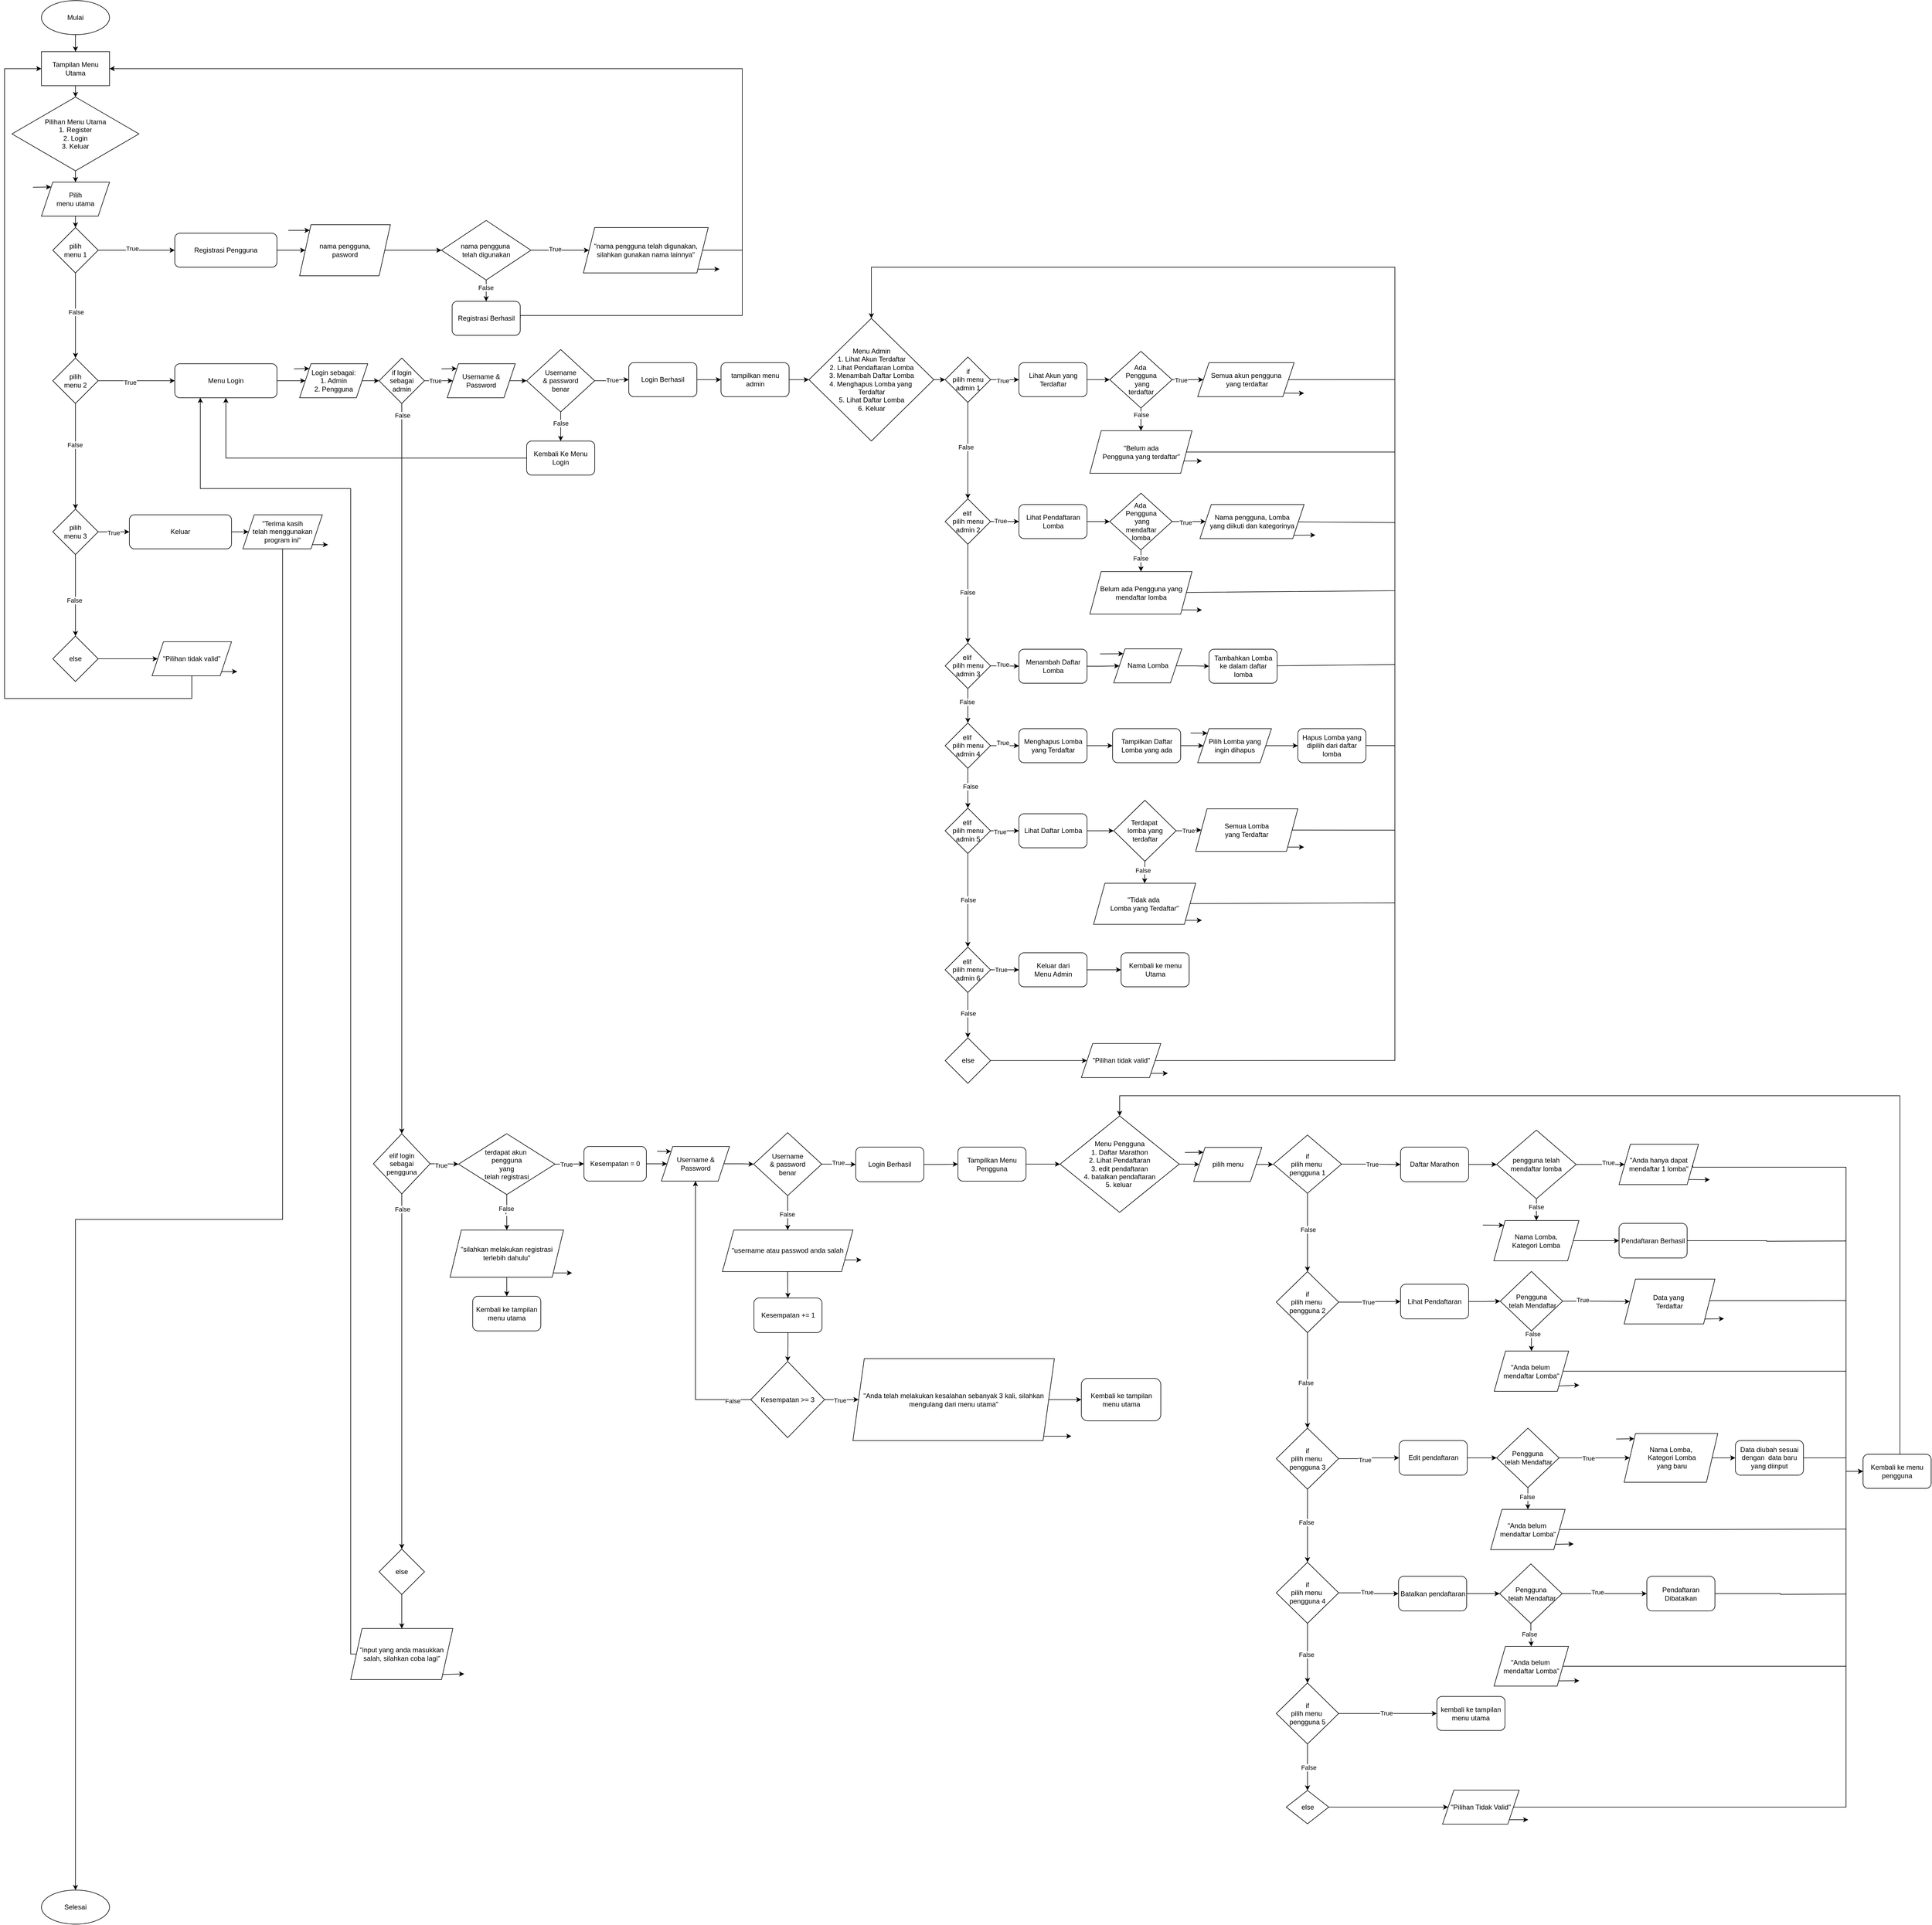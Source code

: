 <mxfile version="24.8.8" pages="4">
  <diagram name="Flowchart Pendaftaran Lari Marathon" id="uA-Y98TINSO9sgiE6It7">
    <mxGraphModel grid="1" page="1" gridSize="10" guides="1" tooltips="1" connect="1" arrows="1" fold="1" pageScale="1" pageWidth="850" pageHeight="1100" math="0" shadow="0">
      <root>
        <mxCell id="0" />
        <mxCell id="1" parent="0" />
        <mxCell id="9KyXtA8kVbvXgJRXgj30-59" style="edgeStyle=orthogonalEdgeStyle;rounded=0;orthogonalLoop=1;jettySize=auto;html=1;exitX=0.5;exitY=1;exitDx=0;exitDy=0;entryX=0.5;entryY=0;entryDx=0;entryDy=0;" edge="1" parent="1">
          <mxGeometry relative="1" as="geometry">
            <mxPoint x="-670" y="1065" as="targetPoint" />
          </mxGeometry>
        </mxCell>
        <mxCell id="9KyXtA8kVbvXgJRXgj30-81" style="edgeStyle=orthogonalEdgeStyle;rounded=0;orthogonalLoop=1;jettySize=auto;html=1;exitX=0.5;exitY=1;exitDx=0;exitDy=0;entryX=0.5;entryY=0;entryDx=0;entryDy=0;" edge="1" parent="1">
          <mxGeometry relative="1" as="geometry">
            <mxPoint x="-425" y="1050" as="sourcePoint" />
          </mxGeometry>
        </mxCell>
        <mxCell id="9KyXtA8kVbvXgJRXgj30-83" style="edgeStyle=orthogonalEdgeStyle;rounded=0;orthogonalLoop=1;jettySize=auto;html=1;exitX=0.5;exitY=1;exitDx=0;exitDy=0;entryX=0.5;entryY=0;entryDx=0;entryDy=0;" edge="1" parent="1">
          <mxGeometry relative="1" as="geometry">
            <mxPoint x="-170" y="1050" as="sourcePoint" />
          </mxGeometry>
        </mxCell>
        <mxCell id="9KyXtA8kVbvXgJRXgj30-54" style="edgeStyle=orthogonalEdgeStyle;rounded=0;orthogonalLoop=1;jettySize=auto;html=1;exitX=0.5;exitY=1;exitDx=0;exitDy=0;entryX=0.5;entryY=0;entryDx=0;entryDy=0;" edge="1" parent="1">
          <mxGeometry relative="1" as="geometry">
            <mxPoint x="-955" y="1160" as="sourcePoint" />
          </mxGeometry>
        </mxCell>
        <mxCell id="9KyXtA8kVbvXgJRXgj30-52" style="edgeStyle=orthogonalEdgeStyle;rounded=0;orthogonalLoop=1;jettySize=auto;html=1;exitX=0.5;exitY=1;exitDx=0;exitDy=0;entryX=0.623;entryY=-0.024;entryDx=0;entryDy=0;entryPerimeter=0;" edge="1" parent="1">
          <mxGeometry relative="1" as="geometry">
            <mxPoint x="-940" y="1050" as="sourcePoint" />
          </mxGeometry>
        </mxCell>
        <mxCell id="9KyXtA8kVbvXgJRXgj30-63" style="edgeStyle=orthogonalEdgeStyle;rounded=0;orthogonalLoop=1;jettySize=auto;html=1;exitX=0.5;exitY=1;exitDx=0;exitDy=0;entryX=0.5;entryY=0;entryDx=0;entryDy=0;" edge="1" parent="1">
          <mxGeometry relative="1" as="geometry">
            <mxPoint x="-670" y="1190" as="targetPoint" />
          </mxGeometry>
        </mxCell>
        <mxCell id="9KyXtA8kVbvXgJRXgj30-64" value="True" style="edgeLabel;html=1;align=center;verticalAlign=middle;resizable=0;points=[];" vertex="1" connectable="0" parent="9KyXtA8kVbvXgJRXgj30-63">
          <mxGeometry x="-0.187" y="-3" relative="1" as="geometry">
            <mxPoint as="offset" />
          </mxGeometry>
        </mxCell>
        <mxCell id="9KyXtA8kVbvXgJRXgj30-72" style="edgeStyle=orthogonalEdgeStyle;rounded=0;orthogonalLoop=1;jettySize=auto;html=1;exitX=0;exitY=0.5;exitDx=0;exitDy=0;" edge="1" parent="1">
          <mxGeometry relative="1" as="geometry">
            <mxPoint x="-465" y="1110" as="sourcePoint" />
          </mxGeometry>
        </mxCell>
        <mxCell id="9KyXtA8kVbvXgJRXgj30-73" value="False" style="edgeLabel;html=1;align=center;verticalAlign=middle;resizable=0;points=[];" vertex="1" connectable="0" parent="9KyXtA8kVbvXgJRXgj30-72">
          <mxGeometry x="0.204" relative="1" as="geometry">
            <mxPoint as="offset" />
          </mxGeometry>
        </mxCell>
        <mxCell id="9KyXtA8kVbvXgJRXgj30-78" style="edgeStyle=orthogonalEdgeStyle;rounded=0;orthogonalLoop=1;jettySize=auto;html=1;exitX=0.5;exitY=1;exitDx=0;exitDy=0;entryX=0.5;entryY=0;entryDx=0;entryDy=0;" edge="1" parent="1">
          <mxGeometry relative="1" as="geometry">
            <mxPoint x="-425" y="1150" as="sourcePoint" />
          </mxGeometry>
        </mxCell>
        <mxCell id="9KyXtA8kVbvXgJRXgj30-79" value="True" style="edgeLabel;html=1;align=center;verticalAlign=middle;resizable=0;points=[];" vertex="1" connectable="0" parent="9KyXtA8kVbvXgJRXgj30-78">
          <mxGeometry x="-0.642" y="-3" relative="1" as="geometry">
            <mxPoint x="3" y="11" as="offset" />
          </mxGeometry>
        </mxCell>
        <mxCell id="9KyXtA8kVbvXgJRXgj30-85" style="edgeStyle=orthogonalEdgeStyle;rounded=0;orthogonalLoop=1;jettySize=auto;html=1;exitX=0;exitY=0.5;exitDx=0;exitDy=0;entryX=1;entryY=0.5;entryDx=0;entryDy=0;" edge="1" parent="1">
          <mxGeometry relative="1" as="geometry">
            <mxPoint x="-210" y="1115" as="sourcePoint" />
          </mxGeometry>
        </mxCell>
        <mxCell id="9KyXtA8kVbvXgJRXgj30-86" value="False" style="edgeLabel;html=1;align=center;verticalAlign=middle;resizable=0;points=[];" vertex="1" connectable="0" parent="9KyXtA8kVbvXgJRXgj30-85">
          <mxGeometry x="-0.421" y="3" relative="1" as="geometry">
            <mxPoint as="offset" />
          </mxGeometry>
        </mxCell>
        <mxCell id="9KyXtA8kVbvXgJRXgj30-91" style="edgeStyle=orthogonalEdgeStyle;rounded=0;orthogonalLoop=1;jettySize=auto;html=1;exitX=0.5;exitY=1;exitDx=0;exitDy=0;entryX=0.5;entryY=0;entryDx=0;entryDy=0;" edge="1" parent="1">
          <mxGeometry relative="1" as="geometry">
            <mxPoint x="-170" y="1155" as="sourcePoint" />
          </mxGeometry>
        </mxCell>
        <mxCell id="-f9htHPStxY2jOexZI64-1" value="Mulai" style="ellipse;whiteSpace=wrap;html=1;" vertex="1" parent="1">
          <mxGeometry x="55" y="50" width="120" height="60" as="geometry" />
        </mxCell>
        <mxCell id="-f9htHPStxY2jOexZI64-2" style="entryX=0.5;entryY=0;entryDx=0;entryDy=0;exitX=0.5;exitY=1;exitDx=0;exitDy=0;" edge="1" parent="1" source="-f9htHPStxY2jOexZI64-1" target="-f9htHPStxY2jOexZI64-27">
          <mxGeometry relative="1" as="geometry">
            <mxPoint x="110" y="110" as="targetPoint" />
          </mxGeometry>
        </mxCell>
        <mxCell id="-f9htHPStxY2jOexZI64-3" style="exitX=0.5;exitY=1;exitDx=0;exitDy=0;entryX=0.5;entryY=0;entryDx=0;entryDy=0;" edge="1" parent="1" source="-f9htHPStxY2jOexZI64-27">
          <mxGeometry relative="1" as="geometry">
            <mxPoint x="110" y="170" as="sourcePoint" />
            <mxPoint x="115" y="180" as="targetPoint" />
          </mxGeometry>
        </mxCell>
        <mxCell id="-f9htHPStxY2jOexZI64-4" style="edgeStyle=orthogonalEdgeStyle;rounded=0;orthogonalLoop=1;jettySize=auto;html=1;exitX=1;exitY=0.5;exitDx=0;exitDy=0;entryX=0;entryY=0.5;entryDx=0;entryDy=0;" edge="1" parent="1" source="-f9htHPStxY2jOexZI64-5" target="-f9htHPStxY2jOexZI64-25">
          <mxGeometry relative="1" as="geometry" />
        </mxCell>
        <mxCell id="-f9htHPStxY2jOexZI64-5" value="Registrasi Pengguna" style="rounded=1;whiteSpace=wrap;html=1;" vertex="1" parent="1">
          <mxGeometry x="290" y="460" width="180" height="60" as="geometry" />
        </mxCell>
        <mxCell id="-f9htHPStxY2jOexZI64-6" value="Menu Login" style="rounded=1;whiteSpace=wrap;html=1;" vertex="1" parent="1">
          <mxGeometry x="290" y="690" width="180" height="60" as="geometry" />
        </mxCell>
        <mxCell id="-f9htHPStxY2jOexZI64-7" style="edgeStyle=orthogonalEdgeStyle;rounded=0;orthogonalLoop=1;jettySize=auto;html=1;exitX=0.5;exitY=1;exitDx=0;exitDy=0;" edge="1" parent="1" source="rRBPPKu-y0b0EZlnd0yp-3" target="-f9htHPStxY2jOexZI64-23">
          <mxGeometry relative="1" as="geometry" />
        </mxCell>
        <mxCell id="rRBPPKu-y0b0EZlnd0yp-4" style="edgeStyle=orthogonalEdgeStyle;rounded=0;orthogonalLoop=1;jettySize=auto;html=1;exitX=1;exitY=0.5;exitDx=0;exitDy=0;entryX=0;entryY=0.5;entryDx=0;entryDy=0;" edge="1" parent="1" source="-f9htHPStxY2jOexZI64-8" target="rRBPPKu-y0b0EZlnd0yp-3">
          <mxGeometry relative="1" as="geometry" />
        </mxCell>
        <mxCell id="-f9htHPStxY2jOexZI64-8" value="Keluar" style="rounded=1;whiteSpace=wrap;html=1;" vertex="1" parent="1">
          <mxGeometry x="210" y="956.25" width="180" height="60" as="geometry" />
        </mxCell>
        <mxCell id="-f9htHPStxY2jOexZI64-9" style="entryX=0.5;entryY=0;entryDx=0;entryDy=0;" edge="1" parent="1" source="-f9htHPStxY2jOexZI64-53" target="-f9htHPStxY2jOexZI64-58">
          <mxGeometry relative="1" as="geometry" />
        </mxCell>
        <mxCell id="-f9htHPStxY2jOexZI64-10" style="edgeStyle=orthogonalEdgeStyle;rounded=0;orthogonalLoop=1;jettySize=auto;html=1;exitX=0.5;exitY=1;exitDx=0;exitDy=0;entryX=0.5;entryY=0;entryDx=0;entryDy=0;" edge="1" parent="1" source="-f9htHPStxY2jOexZI64-14" target="-f9htHPStxY2jOexZI64-31">
          <mxGeometry relative="1" as="geometry">
            <mxPoint x="-222" y="740" as="targetPoint" />
          </mxGeometry>
        </mxCell>
        <mxCell id="-f9htHPStxY2jOexZI64-11" value="False" style="edgeLabel;html=1;align=center;verticalAlign=middle;resizable=0;points=[];" connectable="0" vertex="1" parent="-f9htHPStxY2jOexZI64-10">
          <mxGeometry x="-0.307" y="-1" relative="1" as="geometry">
            <mxPoint as="offset" />
          </mxGeometry>
        </mxCell>
        <mxCell id="-f9htHPStxY2jOexZI64-12" value="" style="edgeStyle=orthogonalEdgeStyle;rounded=0;orthogonalLoop=1;jettySize=auto;html=1;" edge="1" parent="1" source="-f9htHPStxY2jOexZI64-14" target="-f9htHPStxY2jOexZI64-29">
          <mxGeometry relative="1" as="geometry" />
        </mxCell>
        <mxCell id="-f9htHPStxY2jOexZI64-13" value="True" style="edgeLabel;html=1;align=center;verticalAlign=middle;resizable=0;points=[];" connectable="0" vertex="1" parent="-f9htHPStxY2jOexZI64-12">
          <mxGeometry x="-0.204" y="2" relative="1" as="geometry">
            <mxPoint x="1" as="offset" />
          </mxGeometry>
        </mxCell>
        <mxCell id="-f9htHPStxY2jOexZI64-14" value="&lt;div&gt;nama pengguna&amp;nbsp;&lt;div&gt;telah digunakan&lt;/div&gt;&lt;/div&gt;" style="rhombus;whiteSpace=wrap;html=1;" vertex="1" parent="1">
          <mxGeometry x="760" y="437.5" width="157.5" height="105" as="geometry" />
        </mxCell>
        <mxCell id="-f9htHPStxY2jOexZI64-15" value="F" style="edgeStyle=orthogonalEdgeStyle;rounded=0;orthogonalLoop=1;jettySize=auto;html=1;exitX=0.5;exitY=1;exitDx=0;exitDy=0;entryX=0.5;entryY=0;entryDx=0;entryDy=0;" edge="1" parent="1" source="-f9htHPStxY2jOexZI64-19" target="-f9htHPStxY2jOexZI64-33">
          <mxGeometry relative="1" as="geometry">
            <mxPoint x="-50" y="495" as="targetPoint" />
          </mxGeometry>
        </mxCell>
        <mxCell id="-f9htHPStxY2jOexZI64-16" value="False" style="edgeLabel;html=1;align=center;verticalAlign=middle;resizable=0;points=[];" connectable="0" vertex="1" parent="-f9htHPStxY2jOexZI64-15">
          <mxGeometry x="-0.211" y="-1" relative="1" as="geometry">
            <mxPoint as="offset" />
          </mxGeometry>
        </mxCell>
        <mxCell id="-f9htHPStxY2jOexZI64-17" style="edgeStyle=orthogonalEdgeStyle;rounded=0;orthogonalLoop=1;jettySize=auto;html=1;entryX=0;entryY=0.5;entryDx=0;entryDy=0;" edge="1" parent="1" source="-f9htHPStxY2jOexZI64-19" target="-f9htHPStxY2jOexZI64-273">
          <mxGeometry relative="1" as="geometry" />
        </mxCell>
        <mxCell id="-f9htHPStxY2jOexZI64-18" value="True" style="edgeLabel;html=1;align=center;verticalAlign=middle;resizable=0;points=[];" connectable="0" vertex="1" parent="-f9htHPStxY2jOexZI64-17">
          <mxGeometry x="-0.222" relative="1" as="geometry">
            <mxPoint as="offset" />
          </mxGeometry>
        </mxCell>
        <mxCell id="-f9htHPStxY2jOexZI64-19" value="terdapat akun&amp;nbsp;&lt;div&gt;pengguna&lt;/div&gt;&lt;div&gt;yang&lt;/div&gt;&lt;div&gt;telah registrasi&lt;/div&gt;" style="rhombus;whiteSpace=wrap;html=1;" vertex="1" parent="1">
          <mxGeometry x="790" y="2047" width="170" height="107.25" as="geometry" />
        </mxCell>
        <mxCell id="-f9htHPStxY2jOexZI64-20" value="" style="edgeStyle=orthogonalEdgeStyle;rounded=0;orthogonalLoop=1;jettySize=auto;html=1;" edge="1" parent="1" source="-f9htHPStxY2jOexZI64-21" target="-f9htHPStxY2jOexZI64-241">
          <mxGeometry relative="1" as="geometry" />
        </mxCell>
        <mxCell id="-f9htHPStxY2jOexZI64-21" value="Login Berhasil" style="rounded=1;whiteSpace=wrap;html=1;" vertex="1" parent="1">
          <mxGeometry x="1490" y="2070.63" width="120" height="61" as="geometry" />
        </mxCell>
        <mxCell id="-f9htHPStxY2jOexZI64-22" style="entryX=0;entryY=0.5;entryDx=0;entryDy=0;" edge="1" parent="1" source="-f9htHPStxY2jOexZI64-6" target="-f9htHPStxY2jOexZI64-171">
          <mxGeometry relative="1" as="geometry" />
        </mxCell>
        <mxCell id="-f9htHPStxY2jOexZI64-23" value="Selesai" style="ellipse;whiteSpace=wrap;html=1;" vertex="1" parent="1">
          <mxGeometry x="55" y="3380" width="120" height="60" as="geometry" />
        </mxCell>
        <mxCell id="-f9htHPStxY2jOexZI64-24" style="edgeStyle=orthogonalEdgeStyle;rounded=0;orthogonalLoop=1;jettySize=auto;html=1;exitX=1;exitY=0.5;exitDx=0;exitDy=0;entryX=0;entryY=0.5;entryDx=0;entryDy=0;" edge="1" parent="1" source="-f9htHPStxY2jOexZI64-25" target="-f9htHPStxY2jOexZI64-14">
          <mxGeometry relative="1" as="geometry" />
        </mxCell>
        <mxCell id="-f9htHPStxY2jOexZI64-25" value="nama&amp;nbsp;&lt;span style=&quot;background-color: initial;&quot;&gt;pengguna,&lt;/span&gt;&lt;div&gt;&lt;span style=&quot;background-color: initial;&quot;&gt;pasword&lt;/span&gt;&lt;/div&gt;" style="shape=parallelogram;perimeter=parallelogramPerimeter;whiteSpace=wrap;html=1;fixedSize=1;" vertex="1" parent="1">
          <mxGeometry x="510" y="445" width="160" height="90" as="geometry" />
        </mxCell>
        <mxCell id="-f9htHPStxY2jOexZI64-26" value="" style="edgeStyle=orthogonalEdgeStyle;rounded=0;orthogonalLoop=1;jettySize=auto;html=1;" edge="1" parent="1" source="-f9htHPStxY2jOexZI64-27" target="-f9htHPStxY2jOexZI64-247">
          <mxGeometry relative="1" as="geometry" />
        </mxCell>
        <mxCell id="-f9htHPStxY2jOexZI64-27" value="Tampilan Menu Utama" style="rounded=0;whiteSpace=wrap;html=1;" vertex="1" parent="1">
          <mxGeometry x="55" y="140" width="120" height="60" as="geometry" />
        </mxCell>
        <mxCell id="-f9htHPStxY2jOexZI64-28" style="edgeStyle=orthogonalEdgeStyle;rounded=0;orthogonalLoop=1;jettySize=auto;html=1;exitX=1;exitY=1;exitDx=0;exitDy=0;" edge="1" parent="1" source="-f9htHPStxY2jOexZI64-29">
          <mxGeometry relative="1" as="geometry">
            <mxPoint x="1250" y="523" as="targetPoint" />
          </mxGeometry>
        </mxCell>
        <mxCell id="-f9htHPStxY2jOexZI64-29" value="&lt;div&gt;&lt;span style=&quot;background-color: initial;&quot;&gt;&quot;nama pengguna telah digunakan, silahkan gunakan nama lainnya&quot;&lt;/span&gt;&lt;/div&gt;" style="shape=parallelogram;perimeter=parallelogramPerimeter;whiteSpace=wrap;html=1;fixedSize=1;" vertex="1" parent="1">
          <mxGeometry x="1010" y="450" width="220" height="80" as="geometry" />
        </mxCell>
        <mxCell id="-f9htHPStxY2jOexZI64-30" style="edgeStyle=orthogonalEdgeStyle;rounded=0;orthogonalLoop=1;jettySize=auto;html=1;exitX=1;exitY=0.5;exitDx=0;exitDy=0;entryX=1;entryY=0.5;entryDx=0;entryDy=0;" edge="1" parent="1" source="-f9htHPStxY2jOexZI64-31" target="-f9htHPStxY2jOexZI64-27">
          <mxGeometry relative="1" as="geometry">
            <Array as="points">
              <mxPoint x="1290" y="605" />
              <mxPoint x="1290" y="170" />
            </Array>
          </mxGeometry>
        </mxCell>
        <mxCell id="-f9htHPStxY2jOexZI64-31" value="Registrasi Berhasil" style="rounded=1;whiteSpace=wrap;html=1;" vertex="1" parent="1">
          <mxGeometry x="778.75" y="580" width="120" height="60" as="geometry" />
        </mxCell>
        <mxCell id="-f9htHPStxY2jOexZI64-32" value="" style="edgeStyle=orthogonalEdgeStyle;rounded=0;orthogonalLoop=1;jettySize=auto;html=1;" edge="1" parent="1" source="-f9htHPStxY2jOexZI64-33" target="-f9htHPStxY2jOexZI64-168">
          <mxGeometry relative="1" as="geometry" />
        </mxCell>
        <mxCell id="eYd1Szd_GUA2mS6jKGlj-7" style="edgeStyle=orthogonalEdgeStyle;rounded=0;orthogonalLoop=1;jettySize=auto;html=1;exitX=1;exitY=1;exitDx=0;exitDy=0;" edge="1" parent="1" source="-f9htHPStxY2jOexZI64-33">
          <mxGeometry relative="1" as="geometry">
            <mxPoint x="990" y="2292.111" as="targetPoint" />
          </mxGeometry>
        </mxCell>
        <mxCell id="-f9htHPStxY2jOexZI64-33" value="&lt;div&gt;&lt;span style=&quot;background-color: initial;&quot;&gt;&quot;silahkan melakukan registrasi terlebih dahulu&quot;&lt;/span&gt;&lt;/div&gt;" style="shape=parallelogram;perimeter=parallelogramPerimeter;whiteSpace=wrap;html=1;fixedSize=1;" vertex="1" parent="1">
          <mxGeometry x="775" y="2216.7" width="200" height="83.3" as="geometry" />
        </mxCell>
        <mxCell id="-f9htHPStxY2jOexZI64-34" style="edgeStyle=orthogonalEdgeStyle;rounded=0;orthogonalLoop=1;jettySize=auto;html=1;exitX=1;exitY=0.5;exitDx=0;exitDy=0;entryX=0;entryY=0.5;entryDx=0;entryDy=0;" edge="1" parent="1" source="-f9htHPStxY2jOexZI64-241" target="-f9htHPStxY2jOexZI64-37">
          <mxGeometry relative="1" as="geometry">
            <mxPoint x="2302.5" y="1469.13" as="sourcePoint" />
            <mxPoint x="1860" y="2070" as="targetPoint" />
          </mxGeometry>
        </mxCell>
        <mxCell id="-f9htHPStxY2jOexZI64-35" style="edgeStyle=orthogonalEdgeStyle;rounded=0;orthogonalLoop=1;jettySize=auto;html=1;exitX=1;exitY=0.5;exitDx=0;exitDy=0;entryX=0;entryY=0.5;entryDx=0;entryDy=0;" edge="1" parent="1" source="-f9htHPStxY2jOexZI64-195" target="-f9htHPStxY2jOexZI64-39">
          <mxGeometry relative="1" as="geometry">
            <mxPoint x="1437.51" y="908.12" as="sourcePoint" />
          </mxGeometry>
        </mxCell>
        <mxCell id="-f9htHPStxY2jOexZI64-289" style="edgeStyle=orthogonalEdgeStyle;rounded=0;orthogonalLoop=1;jettySize=auto;html=1;entryX=0;entryY=0.5;entryDx=0;entryDy=0;" edge="1" parent="1" source="-f9htHPStxY2jOexZI64-37" target="-f9htHPStxY2jOexZI64-288">
          <mxGeometry relative="1" as="geometry" />
        </mxCell>
        <mxCell id="-f9htHPStxY2jOexZI64-37" value="Menu Pengguna&lt;div&gt;1. Daftar Marathon&lt;/div&gt;&lt;div&gt;2. Lihat Pendaftaran&lt;/div&gt;&lt;div&gt;3. edit pendaftaran&lt;/div&gt;&lt;div&gt;4. batalkan pendaftaran&lt;/div&gt;&lt;div&gt;5. keluar&amp;nbsp;&lt;/div&gt;" style="rhombus;whiteSpace=wrap;html=1;" vertex="1" parent="1">
          <mxGeometry x="1850" y="2015.63" width="210" height="170" as="geometry" />
        </mxCell>
        <mxCell id="-f9htHPStxY2jOexZI64-38" style="edgeStyle=orthogonalEdgeStyle;rounded=0;orthogonalLoop=1;jettySize=auto;html=1;exitX=1;exitY=0.5;exitDx=0;exitDy=0;entryX=0;entryY=0.5;entryDx=0;entryDy=0;" edge="1" parent="1" source="-f9htHPStxY2jOexZI64-39" target="-f9htHPStxY2jOexZI64-81">
          <mxGeometry relative="1" as="geometry" />
        </mxCell>
        <mxCell id="-f9htHPStxY2jOexZI64-39" value="Menu Admin&lt;div&gt;1. Lihat Akun Terdaftar&lt;/div&gt;&lt;div&gt;2. Lihat Pendaftaran Lomba&lt;/div&gt;&lt;div&gt;3. Menambah Daftar Lomba&lt;/div&gt;&lt;div&gt;4. Menghapus Lomba yang&amp;nbsp;&lt;/div&gt;&lt;div&gt;Terdaftar&lt;/div&gt;&lt;div&gt;5. Lihat Daftar Lomba&lt;/div&gt;&lt;div&gt;6. Keluar&lt;/div&gt;" style="rhombus;whiteSpace=wrap;html=1;" vertex="1" parent="1">
          <mxGeometry x="1407.51" y="610" width="220" height="216.25" as="geometry" />
        </mxCell>
        <mxCell id="-f9htHPStxY2jOexZI64-40" style="edgeStyle=orthogonalEdgeStyle;rounded=0;orthogonalLoop=1;jettySize=auto;html=1;exitX=1;exitY=0.5;exitDx=0;exitDy=0;entryX=0;entryY=0.5;entryDx=0;entryDy=0;" edge="1" parent="1" source="-f9htHPStxY2jOexZI64-41" target="-f9htHPStxY2jOexZI64-46">
          <mxGeometry relative="1" as="geometry" />
        </mxCell>
        <mxCell id="-f9htHPStxY2jOexZI64-41" value="Lihat Akun yang Terdaftar" style="rounded=1;whiteSpace=wrap;html=1;" vertex="1" parent="1">
          <mxGeometry x="1777.51" y="688.12" width="120" height="60" as="geometry" />
        </mxCell>
        <mxCell id="-f9htHPStxY2jOexZI64-42" style="edgeStyle=orthogonalEdgeStyle;rounded=0;orthogonalLoop=1;jettySize=auto;html=1;exitX=1;exitY=0.5;exitDx=0;exitDy=0;entryX=0;entryY=0.5;entryDx=0;entryDy=0;" edge="1" parent="1" source="-f9htHPStxY2jOexZI64-46" target="-f9htHPStxY2jOexZI64-51">
          <mxGeometry relative="1" as="geometry" />
        </mxCell>
        <mxCell id="-f9htHPStxY2jOexZI64-43" value="True" style="edgeLabel;html=1;align=center;verticalAlign=middle;resizable=0;points=[];" connectable="0" vertex="1" parent="-f9htHPStxY2jOexZI64-42">
          <mxGeometry x="-0.439" y="-1" relative="1" as="geometry">
            <mxPoint as="offset" />
          </mxGeometry>
        </mxCell>
        <mxCell id="-f9htHPStxY2jOexZI64-44" style="edgeStyle=orthogonalEdgeStyle;rounded=0;orthogonalLoop=1;jettySize=auto;html=1;exitX=0.5;exitY=1;exitDx=0;exitDy=0;entryX=0.5;entryY=0;entryDx=0;entryDy=0;" edge="1" parent="1" source="-f9htHPStxY2jOexZI64-46" target="-f9htHPStxY2jOexZI64-49">
          <mxGeometry relative="1" as="geometry" />
        </mxCell>
        <mxCell id="-f9htHPStxY2jOexZI64-45" value="False" style="edgeLabel;html=1;align=center;verticalAlign=middle;resizable=0;points=[];" connectable="0" vertex="1" parent="-f9htHPStxY2jOexZI64-44">
          <mxGeometry x="-0.361" relative="1" as="geometry">
            <mxPoint y="-1" as="offset" />
          </mxGeometry>
        </mxCell>
        <mxCell id="-f9htHPStxY2jOexZI64-46" value="Ada&amp;nbsp;&lt;div&gt;Pengguna&lt;div&gt;&amp;nbsp;yang&lt;div&gt;terdaftar&lt;/div&gt;&lt;/div&gt;&lt;/div&gt;" style="rhombus;whiteSpace=wrap;html=1;" vertex="1" parent="1">
          <mxGeometry x="1937.51" y="668.12" width="110" height="100" as="geometry" />
        </mxCell>
        <mxCell id="-f9htHPStxY2jOexZI64-47" style="edgeStyle=orthogonalEdgeStyle;rounded=0;orthogonalLoop=1;jettySize=auto;html=1;exitX=1;exitY=0.5;exitDx=0;exitDy=0;entryX=0.5;entryY=0;entryDx=0;entryDy=0;" edge="1" parent="1" source="-f9htHPStxY2jOexZI64-49" target="-f9htHPStxY2jOexZI64-39">
          <mxGeometry relative="1" as="geometry">
            <Array as="points">
              <mxPoint x="2440" y="846" />
              <mxPoint x="2440" y="520" />
              <mxPoint x="1518" y="520" />
            </Array>
          </mxGeometry>
        </mxCell>
        <mxCell id="-f9htHPStxY2jOexZI64-48" style="edgeStyle=orthogonalEdgeStyle;rounded=0;orthogonalLoop=1;jettySize=auto;html=1;exitX=1;exitY=0.75;exitDx=0;exitDy=0;" edge="1" parent="1" source="-f9htHPStxY2jOexZI64-49">
          <mxGeometry relative="1" as="geometry">
            <mxPoint x="2100" y="861.429" as="targetPoint" />
          </mxGeometry>
        </mxCell>
        <mxCell id="-f9htHPStxY2jOexZI64-49" value="&lt;div&gt;&quot;Belum ada&lt;/div&gt;&lt;div&gt;Pengguna yang terdaftar&quot;&lt;/div&gt;" style="shape=parallelogram;perimeter=parallelogramPerimeter;whiteSpace=wrap;html=1;fixedSize=1;" vertex="1" parent="1">
          <mxGeometry x="1902.51" y="808.12" width="180" height="75" as="geometry" />
        </mxCell>
        <mxCell id="-f9htHPStxY2jOexZI64-51" value="&lt;div&gt;Semua akun pengguna&lt;/div&gt;&lt;div&gt;&amp;nbsp;yang terdaftar&lt;/div&gt;" style="shape=parallelogram;perimeter=parallelogramPerimeter;whiteSpace=wrap;html=1;fixedSize=1;" vertex="1" parent="1">
          <mxGeometry x="2092.51" y="688.12" width="170" height="60" as="geometry" />
        </mxCell>
        <mxCell id="-f9htHPStxY2jOexZI64-52" value="" style="exitX=0.5;exitY=1;exitDx=0;exitDy=0;" edge="1" parent="1" source="-f9htHPStxY2jOexZI64-247" target="-f9htHPStxY2jOexZI64-53">
          <mxGeometry relative="1" as="geometry">
            <mxPoint x="115" y="330" as="sourcePoint" />
            <mxPoint x="114" y="440" as="targetPoint" />
          </mxGeometry>
        </mxCell>
        <mxCell id="-f9htHPStxY2jOexZI64-53" value="&lt;span style=&quot;background-color: initial;&quot;&gt;Pilih&lt;/span&gt;&lt;div&gt;&lt;span style=&quot;background-color: initial;&quot;&gt;menu utama&lt;/span&gt;&lt;/div&gt;" style="shape=parallelogram;perimeter=parallelogramPerimeter;whiteSpace=wrap;html=1;fixedSize=1;" vertex="1" parent="1">
          <mxGeometry x="55" y="370" width="120" height="60" as="geometry" />
        </mxCell>
        <mxCell id="-f9htHPStxY2jOexZI64-54" style="edgeStyle=orthogonalEdgeStyle;rounded=0;orthogonalLoop=1;jettySize=auto;html=1;exitX=0.5;exitY=1;exitDx=0;exitDy=0;entryX=0.5;entryY=0;entryDx=0;entryDy=0;" edge="1" parent="1" source="-f9htHPStxY2jOexZI64-58" target="-f9htHPStxY2jOexZI64-72">
          <mxGeometry relative="1" as="geometry" />
        </mxCell>
        <mxCell id="-f9htHPStxY2jOexZI64-55" value="False" style="edgeLabel;html=1;align=center;verticalAlign=middle;resizable=0;points=[];" connectable="0" vertex="1" parent="-f9htHPStxY2jOexZI64-54">
          <mxGeometry x="-0.088" y="1" relative="1" as="geometry">
            <mxPoint as="offset" />
          </mxGeometry>
        </mxCell>
        <mxCell id="-f9htHPStxY2jOexZI64-56" style="edgeStyle=orthogonalEdgeStyle;rounded=0;orthogonalLoop=1;jettySize=auto;html=1;exitX=1;exitY=0.5;exitDx=0;exitDy=0;entryX=0;entryY=0.5;entryDx=0;entryDy=0;" edge="1" parent="1" source="-f9htHPStxY2jOexZI64-58" target="-f9htHPStxY2jOexZI64-5">
          <mxGeometry relative="1" as="geometry" />
        </mxCell>
        <mxCell id="-f9htHPStxY2jOexZI64-57" value="True" style="edgeLabel;html=1;align=center;verticalAlign=middle;resizable=0;points=[];" connectable="0" vertex="1" parent="-f9htHPStxY2jOexZI64-56">
          <mxGeometry x="-0.117" y="3" relative="1" as="geometry">
            <mxPoint as="offset" />
          </mxGeometry>
        </mxCell>
        <mxCell id="-f9htHPStxY2jOexZI64-58" value="&lt;div&gt;pilih&lt;/div&gt;&lt;div&gt;menu 1&lt;/div&gt;" style="rhombus;whiteSpace=wrap;html=1;" vertex="1" parent="1">
          <mxGeometry x="75" y="450" width="80" height="80" as="geometry" />
        </mxCell>
        <mxCell id="-f9htHPStxY2jOexZI64-59" style="edgeStyle=orthogonalEdgeStyle;rounded=0;orthogonalLoop=1;jettySize=auto;html=1;exitX=0.5;exitY=1;exitDx=0;exitDy=0;entryX=0.5;entryY=0;entryDx=0;entryDy=0;" edge="1" parent="1" source="-f9htHPStxY2jOexZI64-72" target="-f9htHPStxY2jOexZI64-67">
          <mxGeometry relative="1" as="geometry" />
        </mxCell>
        <mxCell id="-f9htHPStxY2jOexZI64-60" value="False" style="edgeLabel;html=1;align=center;verticalAlign=middle;resizable=0;points=[];" connectable="0" vertex="1" parent="-f9htHPStxY2jOexZI64-59">
          <mxGeometry x="-0.222" y="-1" relative="1" as="geometry">
            <mxPoint as="offset" />
          </mxGeometry>
        </mxCell>
        <mxCell id="-f9htHPStxY2jOexZI64-61" style="edgeStyle=orthogonalEdgeStyle;rounded=0;orthogonalLoop=1;jettySize=auto;html=1;exitX=1;exitY=0.5;exitDx=0;exitDy=0;entryX=0;entryY=0.5;entryDx=0;entryDy=0;" edge="1" parent="1" source="-f9htHPStxY2jOexZI64-72" target="-f9htHPStxY2jOexZI64-6">
          <mxGeometry relative="1" as="geometry" />
        </mxCell>
        <mxCell id="-f9htHPStxY2jOexZI64-62" value="True" style="edgeLabel;html=1;align=center;verticalAlign=middle;resizable=0;points=[];" connectable="0" vertex="1" parent="-f9htHPStxY2jOexZI64-61">
          <mxGeometry x="-0.181" y="-3" relative="1" as="geometry">
            <mxPoint as="offset" />
          </mxGeometry>
        </mxCell>
        <mxCell id="-f9htHPStxY2jOexZI64-63" style="edgeStyle=orthogonalEdgeStyle;rounded=0;orthogonalLoop=1;jettySize=auto;html=1;exitX=0.5;exitY=1;exitDx=0;exitDy=0;entryX=0.5;entryY=0;entryDx=0;entryDy=0;" edge="1" parent="1" source="-f9htHPStxY2jOexZI64-67" target="-f9htHPStxY2jOexZI64-69">
          <mxGeometry relative="1" as="geometry" />
        </mxCell>
        <mxCell id="-f9htHPStxY2jOexZI64-64" value="False" style="edgeLabel;html=1;align=center;verticalAlign=middle;resizable=0;points=[];" connectable="0" vertex="1" parent="-f9htHPStxY2jOexZI64-63">
          <mxGeometry x="0.123" y="-2" relative="1" as="geometry">
            <mxPoint as="offset" />
          </mxGeometry>
        </mxCell>
        <mxCell id="-f9htHPStxY2jOexZI64-65" style="edgeStyle=orthogonalEdgeStyle;rounded=0;orthogonalLoop=1;jettySize=auto;html=1;exitX=1;exitY=0.5;exitDx=0;exitDy=0;entryX=0;entryY=0.5;entryDx=0;entryDy=0;" edge="1" parent="1" source="-f9htHPStxY2jOexZI64-67" target="-f9htHPStxY2jOexZI64-8">
          <mxGeometry relative="1" as="geometry" />
        </mxCell>
        <mxCell id="-f9htHPStxY2jOexZI64-66" value="True" style="edgeLabel;html=1;align=center;verticalAlign=middle;resizable=0;points=[];" connectable="0" vertex="1" parent="-f9htHPStxY2jOexZI64-65">
          <mxGeometry x="-0.021" y="-1" relative="1" as="geometry">
            <mxPoint as="offset" />
          </mxGeometry>
        </mxCell>
        <mxCell id="-f9htHPStxY2jOexZI64-67" value="&lt;div&gt;pilih&lt;/div&gt;&lt;div&gt;menu 3&lt;/div&gt;" style="rhombus;whiteSpace=wrap;html=1;" vertex="1" parent="1">
          <mxGeometry x="75" y="946.25" width="80" height="80" as="geometry" />
        </mxCell>
        <mxCell id="-f9htHPStxY2jOexZI64-68" style="edgeStyle=orthogonalEdgeStyle;rounded=0;orthogonalLoop=1;jettySize=auto;html=1;exitX=1;exitY=0.5;exitDx=0;exitDy=0;entryX=0;entryY=0.5;entryDx=0;entryDy=0;" edge="1" parent="1" source="-f9htHPStxY2jOexZI64-69" target="-f9htHPStxY2jOexZI64-167">
          <mxGeometry relative="1" as="geometry" />
        </mxCell>
        <mxCell id="-f9htHPStxY2jOexZI64-69" value="else" style="rhombus;whiteSpace=wrap;html=1;" vertex="1" parent="1">
          <mxGeometry x="75" y="1170" width="80" height="80" as="geometry" />
        </mxCell>
        <mxCell id="-f9htHPStxY2jOexZI64-70" value="" style="edgeStyle=orthogonalEdgeStyle;rounded=0;orthogonalLoop=1;jettySize=auto;html=1;exitX=1;exitY=0.5;exitDx=0;exitDy=0;" edge="1" parent="1" source="-f9htHPStxY2jOexZI64-71" target="-f9htHPStxY2jOexZI64-77">
          <mxGeometry relative="1" as="geometry">
            <mxPoint x="1262.977" y="2101.2" as="sourcePoint" />
          </mxGeometry>
        </mxCell>
        <mxCell id="-f9htHPStxY2jOexZI64-71" value="&lt;span style=&quot;background-color: initial;&quot;&gt;Username &amp;amp; Password&lt;/span&gt;" style="shape=parallelogram;perimeter=parallelogramPerimeter;whiteSpace=wrap;html=1;fixedSize=1;" vertex="1" parent="1">
          <mxGeometry x="1147.51" y="2069.5" width="120" height="61" as="geometry" />
        </mxCell>
        <mxCell id="-f9htHPStxY2jOexZI64-72" value="&lt;div&gt;pilih&lt;/div&gt;&lt;div&gt;menu 2&lt;/div&gt;" style="rhombus;whiteSpace=wrap;html=1;" vertex="1" parent="1">
          <mxGeometry x="75" y="680" width="80" height="80" as="geometry" />
        </mxCell>
        <mxCell id="-f9htHPStxY2jOexZI64-73" style="edgeStyle=orthogonalEdgeStyle;rounded=0;orthogonalLoop=1;jettySize=auto;html=1;exitX=1;exitY=0.5;exitDx=0;exitDy=0;entryX=0;entryY=0.5;entryDx=0;entryDy=0;" edge="1" parent="1" source="-f9htHPStxY2jOexZI64-77" target="-f9htHPStxY2jOexZI64-21">
          <mxGeometry relative="1" as="geometry" />
        </mxCell>
        <mxCell id="-f9htHPStxY2jOexZI64-74" value="True" style="edgeLabel;html=1;align=center;verticalAlign=middle;resizable=0;points=[];" connectable="0" vertex="1" parent="-f9htHPStxY2jOexZI64-73">
          <mxGeometry x="-0.08" y="3" relative="1" as="geometry">
            <mxPoint x="1" as="offset" />
          </mxGeometry>
        </mxCell>
        <mxCell id="-f9htHPStxY2jOexZI64-75" style="edgeStyle=orthogonalEdgeStyle;rounded=0;orthogonalLoop=1;jettySize=auto;html=1;entryX=0.5;entryY=0;entryDx=0;entryDy=0;" edge="1" parent="1" source="-f9htHPStxY2jOexZI64-77" target="-f9htHPStxY2jOexZI64-271">
          <mxGeometry relative="1" as="geometry">
            <mxPoint x="1370" y="2216.7" as="targetPoint" />
          </mxGeometry>
        </mxCell>
        <mxCell id="-f9htHPStxY2jOexZI64-76" value="False" style="edgeLabel;html=1;align=center;verticalAlign=middle;resizable=0;points=[];" connectable="0" vertex="1" parent="-f9htHPStxY2jOexZI64-75">
          <mxGeometry x="0.073" y="-1" relative="1" as="geometry">
            <mxPoint as="offset" />
          </mxGeometry>
        </mxCell>
        <mxCell id="-f9htHPStxY2jOexZI64-77" value="Username&lt;div&gt;&amp;nbsp;&amp;amp; password&amp;nbsp;&lt;div&gt;benar&lt;/div&gt;&lt;/div&gt;" style="rhombus;whiteSpace=wrap;html=1;" vertex="1" parent="1">
          <mxGeometry x="1310" y="2045.13" width="120" height="111" as="geometry" />
        </mxCell>
        <mxCell id="-f9htHPStxY2jOexZI64-78" style="edgeStyle=orthogonalEdgeStyle;rounded=0;orthogonalLoop=1;jettySize=auto;html=1;exitX=1;exitY=0.5;exitDx=0;exitDy=0;entryX=0;entryY=0.5;entryDx=0;entryDy=0;" edge="1" parent="1" source="-f9htHPStxY2jOexZI64-81" target="-f9htHPStxY2jOexZI64-41">
          <mxGeometry relative="1" as="geometry" />
        </mxCell>
        <mxCell id="-f9htHPStxY2jOexZI64-79" value="True" style="edgeLabel;html=1;align=center;verticalAlign=middle;resizable=0;points=[];" connectable="0" vertex="1" parent="-f9htHPStxY2jOexZI64-78">
          <mxGeometry x="-0.148" y="-2" relative="1" as="geometry">
            <mxPoint as="offset" />
          </mxGeometry>
        </mxCell>
        <mxCell id="-f9htHPStxY2jOexZI64-80" style="edgeStyle=orthogonalEdgeStyle;rounded=0;orthogonalLoop=1;jettySize=auto;html=1;exitX=0.5;exitY=1;exitDx=0;exitDy=0;entryX=0.5;entryY=0;entryDx=0;entryDy=0;" edge="1" parent="1" source="-f9htHPStxY2jOexZI64-81" target="-f9htHPStxY2jOexZI64-84">
          <mxGeometry relative="1" as="geometry" />
        </mxCell>
        <mxCell id="1zSXiENyMIcust5YWqDg-4" value="False" style="edgeLabel;html=1;align=center;verticalAlign=middle;resizable=0;points=[];" vertex="1" connectable="0" parent="-f9htHPStxY2jOexZI64-80">
          <mxGeometry x="-0.065" y="-4" relative="1" as="geometry">
            <mxPoint y="-1" as="offset" />
          </mxGeometry>
        </mxCell>
        <mxCell id="-f9htHPStxY2jOexZI64-81" value="if&lt;div&gt;pilih menu admin 1&lt;/div&gt;" style="rhombus;whiteSpace=wrap;html=1;" vertex="1" parent="1">
          <mxGeometry x="1647.51" y="678.12" width="80" height="80" as="geometry" />
        </mxCell>
        <mxCell id="-f9htHPStxY2jOexZI64-82" style="edgeStyle=orthogonalEdgeStyle;rounded=0;orthogonalLoop=1;jettySize=auto;html=1;exitX=0.5;exitY=1;exitDx=0;exitDy=0;entryX=0.5;entryY=0;entryDx=0;entryDy=0;" edge="1" parent="1" source="-f9htHPStxY2jOexZI64-84" target="-f9htHPStxY2jOexZI64-207">
          <mxGeometry relative="1" as="geometry" />
        </mxCell>
        <mxCell id="1zSXiENyMIcust5YWqDg-7" value="False" style="edgeLabel;html=1;align=center;verticalAlign=middle;resizable=0;points=[];" vertex="1" connectable="0" parent="-f9htHPStxY2jOexZI64-82">
          <mxGeometry x="-0.026" y="-1" relative="1" as="geometry">
            <mxPoint as="offset" />
          </mxGeometry>
        </mxCell>
        <mxCell id="-f9htHPStxY2jOexZI64-83" style="edgeStyle=orthogonalEdgeStyle;rounded=0;orthogonalLoop=1;jettySize=auto;html=1;exitX=1;exitY=0.5;exitDx=0;exitDy=0;entryX=0;entryY=0.5;entryDx=0;entryDy=0;" edge="1" parent="1" source="-f9htHPStxY2jOexZI64-84" target="-f9htHPStxY2jOexZI64-197">
          <mxGeometry relative="1" as="geometry" />
        </mxCell>
        <mxCell id="1zSXiENyMIcust5YWqDg-5" value="True" style="edgeLabel;html=1;align=center;verticalAlign=middle;resizable=0;points=[];" vertex="1" connectable="0" parent="-f9htHPStxY2jOexZI64-83">
          <mxGeometry x="-0.282" y="1" relative="1" as="geometry">
            <mxPoint x="-1" as="offset" />
          </mxGeometry>
        </mxCell>
        <mxCell id="-f9htHPStxY2jOexZI64-84" value="elif&amp;nbsp;&lt;div&gt;pilih menu admin 2&lt;/div&gt;" style="rhombus;whiteSpace=wrap;html=1;" vertex="1" parent="1">
          <mxGeometry x="1647.51" y="928.12" width="80" height="80" as="geometry" />
        </mxCell>
        <mxCell id="-f9htHPStxY2jOexZI64-85" value="" style="edgeStyle=orthogonalEdgeStyle;rounded=0;orthogonalLoop=1;jettySize=auto;html=1;exitX=1;exitY=0.5;exitDx=0;exitDy=0;" edge="1" parent="1" source="-f9htHPStxY2jOexZI64-86" target="-f9htHPStxY2jOexZI64-164">
          <mxGeometry relative="1" as="geometry" />
        </mxCell>
        <mxCell id="-f9htHPStxY2jOexZI64-86" value="else" style="rhombus;whiteSpace=wrap;html=1;" vertex="1" parent="1">
          <mxGeometry x="1647.51" y="1878.12" width="80" height="80" as="geometry" />
        </mxCell>
        <mxCell id="-f9htHPStxY2jOexZI64-87" value="" style="edgeStyle=orthogonalEdgeStyle;rounded=0;orthogonalLoop=1;jettySize=auto;html=1;" edge="1" parent="1" source="-f9htHPStxY2jOexZI64-91" target="-f9htHPStxY2jOexZI64-94">
          <mxGeometry relative="1" as="geometry" />
        </mxCell>
        <mxCell id="-f9htHPStxY2jOexZI64-88" value="False" style="edgeLabel;html=1;align=center;verticalAlign=middle;resizable=0;points=[];" connectable="0" vertex="1" parent="-f9htHPStxY2jOexZI64-87">
          <mxGeometry x="-0.078" y="1" relative="1" as="geometry">
            <mxPoint as="offset" />
          </mxGeometry>
        </mxCell>
        <mxCell id="-f9htHPStxY2jOexZI64-89" style="edgeStyle=orthogonalEdgeStyle;rounded=0;orthogonalLoop=1;jettySize=auto;html=1;exitX=1;exitY=0.5;exitDx=0;exitDy=0;entryX=0;entryY=0.5;entryDx=0;entryDy=0;" edge="1" parent="1" source="-f9htHPStxY2jOexZI64-91" target="-f9htHPStxY2jOexZI64-112">
          <mxGeometry relative="1" as="geometry" />
        </mxCell>
        <mxCell id="-f9htHPStxY2jOexZI64-90" value="True" style="edgeLabel;html=1;align=center;verticalAlign=middle;resizable=0;points=[];" connectable="0" vertex="1" parent="-f9htHPStxY2jOexZI64-89">
          <mxGeometry x="-0.003" y="2" relative="1" as="geometry">
            <mxPoint as="offset" />
          </mxGeometry>
        </mxCell>
        <mxCell id="-f9htHPStxY2jOexZI64-91" value="if&lt;div&gt;pilih menu&amp;nbsp;&lt;/div&gt;&lt;div&gt;pengguna 1&lt;/div&gt;" style="rhombus;whiteSpace=wrap;html=1;" vertex="1" parent="1">
          <mxGeometry x="2226" y="2049.38" width="120" height="102.5" as="geometry" />
        </mxCell>
        <mxCell id="-f9htHPStxY2jOexZI64-92" value="" style="edgeStyle=orthogonalEdgeStyle;rounded=0;orthogonalLoop=1;jettySize=auto;html=1;" edge="1" parent="1" source="-f9htHPStxY2jOexZI64-94" target="-f9htHPStxY2jOexZI64-98">
          <mxGeometry relative="1" as="geometry" />
        </mxCell>
        <mxCell id="-f9htHPStxY2jOexZI64-93" value="False" style="edgeLabel;html=1;align=center;verticalAlign=middle;resizable=0;points=[];" connectable="0" vertex="1" parent="-f9htHPStxY2jOexZI64-92">
          <mxGeometry x="0.05" y="-3" relative="1" as="geometry">
            <mxPoint as="offset" />
          </mxGeometry>
        </mxCell>
        <mxCell id="-f9htHPStxY2jOexZI64-94" value="if&lt;div&gt;pilih menu&amp;nbsp;&lt;/div&gt;&lt;div&gt;pengguna 2&lt;/div&gt;" style="rhombus;whiteSpace=wrap;html=1;" vertex="1" parent="1">
          <mxGeometry x="2231" y="2290" width="110" height="107.5" as="geometry" />
        </mxCell>
        <mxCell id="-f9htHPStxY2jOexZI64-95" style="edgeStyle=orthogonalEdgeStyle;rounded=0;orthogonalLoop=1;jettySize=auto;html=1;exitX=1;exitY=0.5;exitDx=0;exitDy=0;entryX=0;entryY=0.5;entryDx=0;entryDy=0;" edge="1" parent="1" source="-f9htHPStxY2jOexZI64-98" target="-f9htHPStxY2jOexZI64-138">
          <mxGeometry relative="1" as="geometry" />
        </mxCell>
        <mxCell id="-f9htHPStxY2jOexZI64-96" value="True" style="edgeLabel;html=1;align=center;verticalAlign=middle;resizable=0;points=[];" connectable="0" vertex="1" parent="-f9htHPStxY2jOexZI64-95">
          <mxGeometry x="-0.156" y="-2" relative="1" as="geometry">
            <mxPoint as="offset" />
          </mxGeometry>
        </mxCell>
        <mxCell id="-f9htHPStxY2jOexZI64-97" style="edgeStyle=orthogonalEdgeStyle;rounded=0;orthogonalLoop=1;jettySize=auto;html=1;exitX=0.5;exitY=1;exitDx=0;exitDy=0;entryX=0.5;entryY=0;entryDx=0;entryDy=0;" edge="1" parent="1" source="-f9htHPStxY2jOexZI64-98" target="-f9htHPStxY2jOexZI64-103">
          <mxGeometry relative="1" as="geometry" />
        </mxCell>
        <mxCell id="1zSXiENyMIcust5YWqDg-17" value="False" style="edgeLabel;html=1;align=center;verticalAlign=middle;resizable=0;points=[];" vertex="1" connectable="0" parent="-f9htHPStxY2jOexZI64-97">
          <mxGeometry x="-0.09" y="-2" relative="1" as="geometry">
            <mxPoint as="offset" />
          </mxGeometry>
        </mxCell>
        <mxCell id="-f9htHPStxY2jOexZI64-98" value="if&lt;div&gt;pilih menu&amp;nbsp;&lt;/div&gt;&lt;div&gt;pengguna 3&lt;/div&gt;" style="rhombus;whiteSpace=wrap;html=1;" vertex="1" parent="1">
          <mxGeometry x="2231" y="2565.88" width="110" height="107.5" as="geometry" />
        </mxCell>
        <mxCell id="-f9htHPStxY2jOexZI64-99" value="" style="edgeStyle=orthogonalEdgeStyle;rounded=0;orthogonalLoop=1;jettySize=auto;html=1;" edge="1" parent="1" source="-f9htHPStxY2jOexZI64-103" target="-f9htHPStxY2jOexZI64-108">
          <mxGeometry relative="1" as="geometry" />
        </mxCell>
        <mxCell id="-f9htHPStxY2jOexZI64-100" value="False" style="edgeLabel;html=1;align=center;verticalAlign=middle;resizable=0;points=[];" connectable="0" vertex="1" parent="-f9htHPStxY2jOexZI64-99">
          <mxGeometry x="0.027" y="-2" relative="1" as="geometry">
            <mxPoint y="1" as="offset" />
          </mxGeometry>
        </mxCell>
        <mxCell id="-f9htHPStxY2jOexZI64-101" style="edgeStyle=orthogonalEdgeStyle;rounded=0;orthogonalLoop=1;jettySize=auto;html=1;exitX=1;exitY=0.5;exitDx=0;exitDy=0;entryX=0;entryY=0.5;entryDx=0;entryDy=0;" edge="1" parent="1" source="-f9htHPStxY2jOexZI64-103" target="-f9htHPStxY2jOexZI64-149">
          <mxGeometry relative="1" as="geometry" />
        </mxCell>
        <mxCell id="-f9htHPStxY2jOexZI64-102" value="True" style="edgeLabel;html=1;align=center;verticalAlign=middle;resizable=0;points=[];" connectable="0" vertex="1" parent="-f9htHPStxY2jOexZI64-101">
          <mxGeometry x="-0.062" y="1" relative="1" as="geometry">
            <mxPoint as="offset" />
          </mxGeometry>
        </mxCell>
        <mxCell id="-f9htHPStxY2jOexZI64-103" value="if&lt;div&gt;pilih menu&amp;nbsp;&lt;/div&gt;&lt;div&gt;pengguna 4&lt;/div&gt;" style="rhombus;whiteSpace=wrap;html=1;" vertex="1" parent="1">
          <mxGeometry x="2231" y="2802.38" width="110" height="107.5" as="geometry" />
        </mxCell>
        <mxCell id="-f9htHPStxY2jOexZI64-104" value="" style="edgeStyle=orthogonalEdgeStyle;rounded=0;orthogonalLoop=1;jettySize=auto;html=1;" edge="1" parent="1" source="-f9htHPStxY2jOexZI64-108" target="-f9htHPStxY2jOexZI64-110">
          <mxGeometry relative="1" as="geometry" />
        </mxCell>
        <mxCell id="-f9htHPStxY2jOexZI64-105" value="False" style="edgeLabel;html=1;align=center;verticalAlign=middle;resizable=0;points=[];" connectable="0" vertex="1" parent="-f9htHPStxY2jOexZI64-104">
          <mxGeometry x="0.012" y="2" relative="1" as="geometry">
            <mxPoint as="offset" />
          </mxGeometry>
        </mxCell>
        <mxCell id="-f9htHPStxY2jOexZI64-106" style="edgeStyle=orthogonalEdgeStyle;rounded=0;orthogonalLoop=1;jettySize=auto;html=1;exitX=1;exitY=0.5;exitDx=0;exitDy=0;entryX=0;entryY=0.5;entryDx=0;entryDy=0;" edge="1" parent="1" source="-f9htHPStxY2jOexZI64-108" target="-f9htHPStxY2jOexZI64-159">
          <mxGeometry relative="1" as="geometry" />
        </mxCell>
        <mxCell id="-f9htHPStxY2jOexZI64-107" value="True" style="edgeLabel;html=1;align=center;verticalAlign=middle;resizable=0;points=[];" connectable="0" vertex="1" parent="-f9htHPStxY2jOexZI64-106">
          <mxGeometry x="-0.031" y="1" relative="1" as="geometry">
            <mxPoint as="offset" />
          </mxGeometry>
        </mxCell>
        <mxCell id="-f9htHPStxY2jOexZI64-108" value="if&lt;div&gt;pilih menu&amp;nbsp;&lt;/div&gt;&lt;div&gt;pengguna 5&lt;/div&gt;" style="rhombus;whiteSpace=wrap;html=1;" vertex="1" parent="1">
          <mxGeometry x="2231" y="3015" width="110" height="107.5" as="geometry" />
        </mxCell>
        <mxCell id="-f9htHPStxY2jOexZI64-109" value="" style="edgeStyle=orthogonalEdgeStyle;rounded=0;orthogonalLoop=1;jettySize=auto;html=1;" edge="1" parent="1" source="-f9htHPStxY2jOexZI64-110" target="-f9htHPStxY2jOexZI64-163">
          <mxGeometry relative="1" as="geometry" />
        </mxCell>
        <mxCell id="-f9htHPStxY2jOexZI64-110" value="else" style="rhombus;whiteSpace=wrap;html=1;" vertex="1" parent="1">
          <mxGeometry x="2248.5" y="3204.38" width="75" height="58.75" as="geometry" />
        </mxCell>
        <mxCell id="-f9htHPStxY2jOexZI64-111" style="edgeStyle=orthogonalEdgeStyle;rounded=0;orthogonalLoop=1;jettySize=auto;html=1;exitX=1;exitY=0.5;exitDx=0;exitDy=0;entryX=0;entryY=0.5;entryDx=0;entryDy=0;" edge="1" parent="1" source="-f9htHPStxY2jOexZI64-112" target="-f9htHPStxY2jOexZI64-121">
          <mxGeometry relative="1" as="geometry" />
        </mxCell>
        <mxCell id="-f9htHPStxY2jOexZI64-112" value="Daftar Marathon" style="rounded=1;whiteSpace=wrap;html=1;" vertex="1" parent="1">
          <mxGeometry x="2450" y="2070.63" width="120" height="61" as="geometry" />
        </mxCell>
        <mxCell id="-f9htHPStxY2jOexZI64-113" value="" style="edgeStyle=orthogonalEdgeStyle;rounded=0;orthogonalLoop=1;jettySize=auto;html=1;entryX=0;entryY=0.5;entryDx=0;entryDy=0;" edge="1" parent="1" source="-f9htHPStxY2jOexZI64-114" target="-f9htHPStxY2jOexZI64-116">
          <mxGeometry relative="1" as="geometry">
            <mxPoint x="2865" y="720" as="targetPoint" />
          </mxGeometry>
        </mxCell>
        <mxCell id="-f9htHPStxY2jOexZI64-114" value="&lt;div&gt;Nama Lomba,&lt;/div&gt;&lt;div&gt;Kategori Lomba&lt;/div&gt;" style="shape=parallelogram;perimeter=parallelogramPerimeter;whiteSpace=wrap;html=1;fixedSize=1;" vertex="1" parent="1">
          <mxGeometry x="2614.37" y="2200" width="150" height="71" as="geometry" />
        </mxCell>
        <mxCell id="-f9htHPStxY2jOexZI64-115" style="edgeStyle=orthogonalEdgeStyle;rounded=0;orthogonalLoop=1;jettySize=auto;html=1;exitX=1;exitY=0.5;exitDx=0;exitDy=0;endArrow=none;endFill=0;" edge="1" parent="1" source="-f9htHPStxY2jOexZI64-116">
          <mxGeometry relative="1" as="geometry">
            <mxPoint x="3235" y="2236" as="targetPoint" />
          </mxGeometry>
        </mxCell>
        <mxCell id="-f9htHPStxY2jOexZI64-116" value="Pendaftaran Berhasil" style="rounded=1;whiteSpace=wrap;html=1;" vertex="1" parent="1">
          <mxGeometry x="2835" y="2205" width="120" height="61" as="geometry" />
        </mxCell>
        <mxCell id="-f9htHPStxY2jOexZI64-117" value="" style="edgeStyle=orthogonalEdgeStyle;rounded=0;orthogonalLoop=1;jettySize=auto;html=1;entryX=0.5;entryY=0;entryDx=0;entryDy=0;" edge="1" parent="1" source="-f9htHPStxY2jOexZI64-121" target="-f9htHPStxY2jOexZI64-114">
          <mxGeometry relative="1" as="geometry" />
        </mxCell>
        <mxCell id="-f9htHPStxY2jOexZI64-118" value="False" style="edgeLabel;html=1;align=center;verticalAlign=middle;resizable=0;points=[];" connectable="0" vertex="1" parent="-f9htHPStxY2jOexZI64-117">
          <mxGeometry x="-0.626" y="2" relative="1" as="geometry">
            <mxPoint x="-3" y="6" as="offset" />
          </mxGeometry>
        </mxCell>
        <mxCell id="-f9htHPStxY2jOexZI64-119" style="edgeStyle=orthogonalEdgeStyle;rounded=0;orthogonalLoop=1;jettySize=auto;html=1;exitX=1;exitY=0.5;exitDx=0;exitDy=0;entryX=0;entryY=0.5;entryDx=0;entryDy=0;" edge="1" parent="1" source="-f9htHPStxY2jOexZI64-121" target="-f9htHPStxY2jOexZI64-123">
          <mxGeometry relative="1" as="geometry" />
        </mxCell>
        <mxCell id="-f9htHPStxY2jOexZI64-120" value="True" style="edgeLabel;html=1;align=center;verticalAlign=middle;resizable=0;points=[];" connectable="0" vertex="1" parent="-f9htHPStxY2jOexZI64-119">
          <mxGeometry x="0.303" y="3" relative="1" as="geometry">
            <mxPoint as="offset" />
          </mxGeometry>
        </mxCell>
        <mxCell id="-f9htHPStxY2jOexZI64-121" value="&lt;span style=&quot;background-color: initial;&quot;&gt;pengguna telah mendaftar lomba&lt;/span&gt;" style="rhombus;whiteSpace=wrap;html=1;" vertex="1" parent="1">
          <mxGeometry x="2619.37" y="2040.63" width="140" height="121" as="geometry" />
        </mxCell>
        <mxCell id="-f9htHPStxY2jOexZI64-122" style="edgeStyle=orthogonalEdgeStyle;rounded=0;orthogonalLoop=1;jettySize=auto;html=1;exitX=1;exitY=0.5;exitDx=0;exitDy=0;entryX=0;entryY=0.5;entryDx=0;entryDy=0;" edge="1" parent="1" source="-f9htHPStxY2jOexZI64-123" target="-f9htHPStxY2jOexZI64-161">
          <mxGeometry relative="1" as="geometry">
            <mxPoint x="3245" y="2610" as="targetPoint" />
            <Array as="points">
              <mxPoint x="3235" y="2106" />
              <mxPoint x="3235" y="2642" />
            </Array>
          </mxGeometry>
        </mxCell>
        <mxCell id="-f9htHPStxY2jOexZI64-123" value="&lt;div&gt;&quot;Anda hanya dapat mendaftar 1 lomba&quot;&lt;/div&gt;" style="shape=parallelogram;perimeter=parallelogramPerimeter;whiteSpace=wrap;html=1;fixedSize=1;" vertex="1" parent="1">
          <mxGeometry x="2835" y="2065.63" width="140" height="71" as="geometry" />
        </mxCell>
        <mxCell id="-f9htHPStxY2jOexZI64-124" style="edgeStyle=orthogonalEdgeStyle;rounded=0;orthogonalLoop=1;jettySize=auto;html=1;exitX=1;exitY=0.5;exitDx=0;exitDy=0;entryX=0;entryY=0.5;entryDx=0;entryDy=0;" edge="1" parent="1" source="-f9htHPStxY2jOexZI64-125" target="-f9htHPStxY2jOexZI64-130">
          <mxGeometry relative="1" as="geometry" />
        </mxCell>
        <mxCell id="-f9htHPStxY2jOexZI64-125" value="Lihat Pendaftaran" style="rounded=1;whiteSpace=wrap;html=1;" vertex="1" parent="1">
          <mxGeometry x="2450" y="2312.25" width="120" height="61" as="geometry" />
        </mxCell>
        <mxCell id="-f9htHPStxY2jOexZI64-126" style="edgeStyle=orthogonalEdgeStyle;rounded=0;orthogonalLoop=1;jettySize=auto;html=1;exitX=0.5;exitY=1;exitDx=0;exitDy=0;entryX=0.5;entryY=0;entryDx=0;entryDy=0;" edge="1" parent="1" source="-f9htHPStxY2jOexZI64-130" target="-f9htHPStxY2jOexZI64-134">
          <mxGeometry relative="1" as="geometry" />
        </mxCell>
        <mxCell id="-f9htHPStxY2jOexZI64-127" value="False" style="edgeLabel;html=1;align=center;verticalAlign=middle;resizable=0;points=[];" connectable="0" vertex="1" parent="-f9htHPStxY2jOexZI64-126">
          <mxGeometry x="-0.708" y="2" relative="1" as="geometry">
            <mxPoint as="offset" />
          </mxGeometry>
        </mxCell>
        <mxCell id="-f9htHPStxY2jOexZI64-128" style="edgeStyle=orthogonalEdgeStyle;rounded=0;orthogonalLoop=1;jettySize=auto;html=1;exitX=1;exitY=0.5;exitDx=0;exitDy=0;entryX=0;entryY=0.5;entryDx=0;entryDy=0;" edge="1" parent="1" source="-f9htHPStxY2jOexZI64-130" target="-f9htHPStxY2jOexZI64-132">
          <mxGeometry relative="1" as="geometry" />
        </mxCell>
        <mxCell id="-f9htHPStxY2jOexZI64-129" value="True" style="edgeLabel;html=1;align=center;verticalAlign=middle;resizable=0;points=[];" connectable="0" vertex="1" parent="-f9htHPStxY2jOexZI64-128">
          <mxGeometry x="-0.409" y="2" relative="1" as="geometry">
            <mxPoint as="offset" />
          </mxGeometry>
        </mxCell>
        <mxCell id="-f9htHPStxY2jOexZI64-130" value="&lt;div&gt;Pengguna&lt;/div&gt;&lt;div&gt;&amp;nbsp;telah Mendaftar&lt;/div&gt;" style="rhombus;whiteSpace=wrap;html=1;" vertex="1" parent="1">
          <mxGeometry x="2625.63" y="2289.75" width="110" height="104.75" as="geometry" />
        </mxCell>
        <mxCell id="-f9htHPStxY2jOexZI64-131" style="edgeStyle=orthogonalEdgeStyle;rounded=0;orthogonalLoop=1;jettySize=auto;html=1;exitX=1;exitY=0.5;exitDx=0;exitDy=0;strokeWidth=1;endArrow=none;endFill=0;" edge="1" parent="1" source="-f9htHPStxY2jOexZI64-132">
          <mxGeometry relative="1" as="geometry">
            <mxPoint x="3235" y="2340.909" as="targetPoint" />
            <Array as="points">
              <mxPoint x="2994" y="2341" />
              <mxPoint x="3119" y="2341" />
              <mxPoint x="3235" y="2340" />
            </Array>
          </mxGeometry>
        </mxCell>
        <mxCell id="-f9htHPStxY2jOexZI64-132" value="&lt;span style=&quot;background-color: initial;&quot;&gt;Data yang&amp;nbsp;&lt;/span&gt;&lt;div&gt;Terdaftar&lt;/div&gt;" style="shape=parallelogram;perimeter=parallelogramPerimeter;whiteSpace=wrap;html=1;fixedSize=1;" vertex="1" parent="1">
          <mxGeometry x="2844" y="2303.25" width="160" height="79" as="geometry" />
        </mxCell>
        <mxCell id="-f9htHPStxY2jOexZI64-133" style="edgeStyle=orthogonalEdgeStyle;rounded=0;orthogonalLoop=1;jettySize=auto;html=1;exitX=1;exitY=0.5;exitDx=0;exitDy=0;endArrow=none;endFill=0;" edge="1" parent="1" source="-f9htHPStxY2jOexZI64-134">
          <mxGeometry relative="1" as="geometry">
            <mxPoint x="3235" y="2465.545" as="targetPoint" />
          </mxGeometry>
        </mxCell>
        <mxCell id="-f9htHPStxY2jOexZI64-134" value="&lt;span style=&quot;background-color: initial;&quot;&gt;&quot;Anda belum&amp;nbsp;&lt;/span&gt;&lt;div&gt;mendaftar Lomba&quot;&lt;/div&gt;" style="shape=parallelogram;perimeter=parallelogramPerimeter;whiteSpace=wrap;html=1;fixedSize=1;" vertex="1" parent="1">
          <mxGeometry x="2615.01" y="2430" width="131.25" height="71" as="geometry" />
        </mxCell>
        <mxCell id="-f9htHPStxY2jOexZI64-135" style="edgeStyle=orthogonalEdgeStyle;rounded=0;orthogonalLoop=1;jettySize=auto;html=1;exitX=1;exitY=0.5;exitDx=0;exitDy=0;entryX=0;entryY=0.5;entryDx=0;entryDy=0;" edge="1" parent="1" source="-f9htHPStxY2jOexZI64-94" target="-f9htHPStxY2jOexZI64-125">
          <mxGeometry relative="1" as="geometry">
            <mxPoint x="2575" y="970" as="targetPoint" />
          </mxGeometry>
        </mxCell>
        <mxCell id="-f9htHPStxY2jOexZI64-136" value="True" style="edgeLabel;html=1;align=center;verticalAlign=middle;resizable=0;points=[];" connectable="0" vertex="1" parent="-f9htHPStxY2jOexZI64-135">
          <mxGeometry x="0.001" y="3" relative="1" as="geometry">
            <mxPoint as="offset" />
          </mxGeometry>
        </mxCell>
        <mxCell id="-f9htHPStxY2jOexZI64-137" style="edgeStyle=orthogonalEdgeStyle;rounded=0;orthogonalLoop=1;jettySize=auto;html=1;exitX=1;exitY=0.5;exitDx=0;exitDy=0;entryX=0;entryY=0.5;entryDx=0;entryDy=0;" edge="1" parent="1" source="-f9htHPStxY2jOexZI64-138" target="-f9htHPStxY2jOexZI64-147">
          <mxGeometry relative="1" as="geometry" />
        </mxCell>
        <mxCell id="-f9htHPStxY2jOexZI64-138" value="Edit pendaftaran" style="rounded=1;whiteSpace=wrap;html=1;" vertex="1" parent="1">
          <mxGeometry x="2447.5" y="2587.75" width="120" height="61" as="geometry" />
        </mxCell>
        <mxCell id="-f9htHPStxY2jOexZI64-139" style="edgeStyle=orthogonalEdgeStyle;rounded=0;orthogonalLoop=1;jettySize=auto;html=1;exitX=1;exitY=0.5;exitDx=0;exitDy=0;endArrow=none;endFill=0;" edge="1" parent="1" source="-f9htHPStxY2jOexZI64-140">
          <mxGeometry relative="1" as="geometry">
            <mxPoint x="3235" y="2743.727" as="targetPoint" />
          </mxGeometry>
        </mxCell>
        <mxCell id="-f9htHPStxY2jOexZI64-140" value="&lt;span style=&quot;background-color: initial;&quot;&gt;&quot;Anda belum&amp;nbsp;&lt;/span&gt;&lt;div&gt;mendaftar Lomba&quot;&lt;/div&gt;" style="shape=parallelogram;perimeter=parallelogramPerimeter;whiteSpace=wrap;html=1;fixedSize=1;" vertex="1" parent="1">
          <mxGeometry x="2608.75" y="2709" width="131.25" height="71" as="geometry" />
        </mxCell>
        <mxCell id="-f9htHPStxY2jOexZI64-141" style="edgeStyle=orthogonalEdgeStyle;rounded=0;orthogonalLoop=1;jettySize=auto;html=1;exitX=1;exitY=0.5;exitDx=0;exitDy=0;entryX=0;entryY=0.5;entryDx=0;entryDy=0;" edge="1" parent="1" source="-f9htHPStxY2jOexZI64-142" target="-f9htHPStxY2jOexZI64-243">
          <mxGeometry relative="1" as="geometry" />
        </mxCell>
        <mxCell id="-f9htHPStxY2jOexZI64-142" value="&lt;span style=&quot;background-color: initial;&quot;&gt;Nama Lomba,&lt;/span&gt;&lt;div&gt;&amp;nbsp;Kategori Lomba&lt;/div&gt;&lt;div&gt;&amp;nbsp;yang baru&lt;/div&gt;" style="shape=parallelogram;perimeter=parallelogramPerimeter;whiteSpace=wrap;html=1;fixedSize=1;" vertex="1" parent="1">
          <mxGeometry x="2844" y="2575.32" width="165" height="85.87" as="geometry" />
        </mxCell>
        <mxCell id="-f9htHPStxY2jOexZI64-143" style="edgeStyle=orthogonalEdgeStyle;rounded=0;orthogonalLoop=1;jettySize=auto;html=1;exitX=0.5;exitY=1;exitDx=0;exitDy=0;entryX=0.5;entryY=0;entryDx=0;entryDy=0;" edge="1" parent="1" source="-f9htHPStxY2jOexZI64-147" target="-f9htHPStxY2jOexZI64-140">
          <mxGeometry relative="1" as="geometry" />
        </mxCell>
        <mxCell id="-f9htHPStxY2jOexZI64-144" value="False" style="edgeLabel;html=1;align=center;verticalAlign=middle;resizable=0;points=[];" connectable="0" vertex="1" parent="-f9htHPStxY2jOexZI64-143">
          <mxGeometry x="-0.161" y="-2" relative="1" as="geometry">
            <mxPoint as="offset" />
          </mxGeometry>
        </mxCell>
        <mxCell id="-f9htHPStxY2jOexZI64-145" style="edgeStyle=orthogonalEdgeStyle;rounded=0;orthogonalLoop=1;jettySize=auto;html=1;exitX=1;exitY=0.5;exitDx=0;exitDy=0;entryX=0;entryY=0.5;entryDx=0;entryDy=0;" edge="1" parent="1" source="-f9htHPStxY2jOexZI64-147" target="-f9htHPStxY2jOexZI64-142">
          <mxGeometry relative="1" as="geometry" />
        </mxCell>
        <mxCell id="-f9htHPStxY2jOexZI64-146" value="True" style="edgeLabel;html=1;align=center;verticalAlign=middle;resizable=0;points=[];" connectable="0" vertex="1" parent="-f9htHPStxY2jOexZI64-145">
          <mxGeometry x="-0.122" relative="1" as="geometry">
            <mxPoint x="-3" as="offset" />
          </mxGeometry>
        </mxCell>
        <mxCell id="-f9htHPStxY2jOexZI64-147" value="&lt;div&gt;Pengguna&lt;/div&gt;&lt;div&gt;&amp;nbsp;telah Mendaftar&lt;/div&gt;" style="rhombus;whiteSpace=wrap;html=1;" vertex="1" parent="1">
          <mxGeometry x="2619.37" y="2565.88" width="110" height="104.75" as="geometry" />
        </mxCell>
        <mxCell id="-f9htHPStxY2jOexZI64-148" style="edgeStyle=orthogonalEdgeStyle;rounded=0;orthogonalLoop=1;jettySize=auto;html=1;exitX=1;exitY=0.5;exitDx=0;exitDy=0;entryX=0;entryY=0.5;entryDx=0;entryDy=0;" edge="1" parent="1" source="-f9htHPStxY2jOexZI64-149" target="-f9htHPStxY2jOexZI64-158">
          <mxGeometry relative="1" as="geometry" />
        </mxCell>
        <mxCell id="-f9htHPStxY2jOexZI64-149" value="Batalkan pendaftaran" style="rounded=1;whiteSpace=wrap;html=1;" vertex="1" parent="1">
          <mxGeometry x="2446.5" y="2827" width="120" height="61" as="geometry" />
        </mxCell>
        <mxCell id="-f9htHPStxY2jOexZI64-150" style="edgeStyle=orthogonalEdgeStyle;rounded=0;orthogonalLoop=1;jettySize=auto;html=1;exitX=1;exitY=0.5;exitDx=0;exitDy=0;endArrow=none;endFill=0;" edge="1" parent="1" source="-f9htHPStxY2jOexZI64-151">
          <mxGeometry relative="1" as="geometry">
            <mxPoint x="3235" y="2985.545" as="targetPoint" />
          </mxGeometry>
        </mxCell>
        <mxCell id="-f9htHPStxY2jOexZI64-151" value="&lt;span style=&quot;background-color: initial;&quot;&gt;&quot;Anda belum&amp;nbsp;&lt;/span&gt;&lt;div&gt;mendaftar Lomba&quot;&lt;/div&gt;" style="shape=parallelogram;perimeter=parallelogramPerimeter;whiteSpace=wrap;html=1;fixedSize=1;" vertex="1" parent="1">
          <mxGeometry x="2614.75" y="2950.5" width="131.25" height="70" as="geometry" />
        </mxCell>
        <mxCell id="-f9htHPStxY2jOexZI64-152" style="edgeStyle=orthogonalEdgeStyle;rounded=0;orthogonalLoop=1;jettySize=auto;html=1;exitX=1;exitY=0.5;exitDx=0;exitDy=0;endArrow=none;endFill=0;" edge="1" parent="1" source="-f9htHPStxY2jOexZI64-153">
          <mxGeometry relative="1" as="geometry">
            <mxPoint x="3235" y="2858.273" as="targetPoint" />
          </mxGeometry>
        </mxCell>
        <mxCell id="-f9htHPStxY2jOexZI64-153" value="Pendaftaran Dibatalkan" style="rounded=1;whiteSpace=wrap;html=1;" vertex="1" parent="1">
          <mxGeometry x="2884" y="2827" width="120" height="61" as="geometry" />
        </mxCell>
        <mxCell id="-f9htHPStxY2jOexZI64-154" style="edgeStyle=orthogonalEdgeStyle;rounded=0;orthogonalLoop=1;jettySize=auto;html=1;exitX=0.5;exitY=1;exitDx=0;exitDy=0;entryX=0.5;entryY=0;entryDx=0;entryDy=0;" edge="1" parent="1" source="-f9htHPStxY2jOexZI64-158" target="-f9htHPStxY2jOexZI64-151">
          <mxGeometry relative="1" as="geometry" />
        </mxCell>
        <mxCell id="-f9htHPStxY2jOexZI64-155" value="False" style="edgeLabel;html=1;align=center;verticalAlign=middle;resizable=0;points=[];" connectable="0" vertex="1" parent="-f9htHPStxY2jOexZI64-154">
          <mxGeometry x="-0.097" y="-3" relative="1" as="geometry">
            <mxPoint as="offset" />
          </mxGeometry>
        </mxCell>
        <mxCell id="-f9htHPStxY2jOexZI64-156" style="edgeStyle=orthogonalEdgeStyle;rounded=0;orthogonalLoop=1;jettySize=auto;html=1;exitX=1;exitY=0.5;exitDx=0;exitDy=0;entryX=0;entryY=0.5;entryDx=0;entryDy=0;" edge="1" parent="1" source="-f9htHPStxY2jOexZI64-158" target="-f9htHPStxY2jOexZI64-153">
          <mxGeometry relative="1" as="geometry" />
        </mxCell>
        <mxCell id="-f9htHPStxY2jOexZI64-157" value="True" style="edgeLabel;html=1;align=center;verticalAlign=middle;resizable=0;points=[];" connectable="0" vertex="1" parent="-f9htHPStxY2jOexZI64-156">
          <mxGeometry x="-0.165" y="3" relative="1" as="geometry">
            <mxPoint as="offset" />
          </mxGeometry>
        </mxCell>
        <mxCell id="-f9htHPStxY2jOexZI64-158" value="&lt;div&gt;Pengguna&lt;/div&gt;&lt;div&gt;&amp;nbsp;telah Mendaftar&lt;/div&gt;" style="rhombus;whiteSpace=wrap;html=1;" vertex="1" parent="1">
          <mxGeometry x="2624.64" y="2805.13" width="110" height="104.75" as="geometry" />
        </mxCell>
        <mxCell id="-f9htHPStxY2jOexZI64-159" value="kembali ke tampilan menu utama" style="rounded=1;whiteSpace=wrap;html=1;" vertex="1" parent="1">
          <mxGeometry x="2514" y="3038.75" width="120" height="60" as="geometry" />
        </mxCell>
        <mxCell id="-f9htHPStxY2jOexZI64-160" style="edgeStyle=orthogonalEdgeStyle;rounded=0;orthogonalLoop=1;jettySize=auto;html=1;entryX=0.5;entryY=0;entryDx=0;entryDy=0;" edge="1" parent="1" source="-f9htHPStxY2jOexZI64-161" target="-f9htHPStxY2jOexZI64-37">
          <mxGeometry relative="1" as="geometry">
            <mxPoint x="2213" y="1980" as="targetPoint" />
            <Array as="points">
              <mxPoint x="3330" y="1980" />
              <mxPoint x="1955" y="1980" />
            </Array>
          </mxGeometry>
        </mxCell>
        <mxCell id="-f9htHPStxY2jOexZI64-161" value="Kembali ke menu pengguna" style="rounded=1;whiteSpace=wrap;html=1;" vertex="1" parent="1">
          <mxGeometry x="3265" y="2612" width="120" height="60" as="geometry" />
        </mxCell>
        <mxCell id="-f9htHPStxY2jOexZI64-162" style="edgeStyle=orthogonalEdgeStyle;rounded=0;orthogonalLoop=1;jettySize=auto;html=1;exitX=1;exitY=0.5;exitDx=0;exitDy=0;entryX=0;entryY=0.5;entryDx=0;entryDy=0;" edge="1" parent="1" source="-f9htHPStxY2jOexZI64-163" target="-f9htHPStxY2jOexZI64-161">
          <mxGeometry relative="1" as="geometry">
            <Array as="points">
              <mxPoint x="3235" y="3234" />
              <mxPoint x="3235" y="2642" />
            </Array>
          </mxGeometry>
        </mxCell>
        <mxCell id="-f9htHPStxY2jOexZI64-163" value="&lt;span style=&quot;background-color: initial;&quot;&gt;&quot;Pilihan Tidak Valid&quot;&lt;/span&gt;" style="shape=parallelogram;perimeter=parallelogramPerimeter;whiteSpace=wrap;html=1;fixedSize=1;" vertex="1" parent="1">
          <mxGeometry x="2524" y="3203.75" width="135" height="60" as="geometry" />
        </mxCell>
        <mxCell id="eYd1Szd_GUA2mS6jKGlj-1" style="edgeStyle=orthogonalEdgeStyle;rounded=0;orthogonalLoop=1;jettySize=auto;html=1;exitX=1;exitY=1;exitDx=0;exitDy=0;" edge="1" parent="1" source="-f9htHPStxY2jOexZI64-164">
          <mxGeometry relative="1" as="geometry">
            <mxPoint x="2040.0" y="1940.552" as="targetPoint" />
          </mxGeometry>
        </mxCell>
        <mxCell id="-f9htHPStxY2jOexZI64-164" value="&lt;span style=&quot;background-color: initial;&quot;&gt;&quot;Pilihan tidak valid&quot;&lt;/span&gt;" style="shape=parallelogram;perimeter=parallelogramPerimeter;whiteSpace=wrap;html=1;fixedSize=1;" vertex="1" parent="1">
          <mxGeometry x="1887.51" y="1888.12" width="140" height="60" as="geometry" />
        </mxCell>
        <mxCell id="-f9htHPStxY2jOexZI64-165" style="edgeStyle=orthogonalEdgeStyle;rounded=0;orthogonalLoop=1;jettySize=auto;html=1;exitX=0.5;exitY=1;exitDx=0;exitDy=0;entryX=0;entryY=0.5;entryDx=0;entryDy=0;" edge="1" parent="1" source="-f9htHPStxY2jOexZI64-167" target="-f9htHPStxY2jOexZI64-27">
          <mxGeometry relative="1" as="geometry">
            <mxPoint x="40" y="800" as="targetPoint" />
            <Array as="points">
              <mxPoint x="320" y="1280" />
              <mxPoint x="-10" y="1280" />
              <mxPoint x="-10" y="170" />
            </Array>
          </mxGeometry>
        </mxCell>
        <mxCell id="-f9htHPStxY2jOexZI64-166" style="edgeStyle=orthogonalEdgeStyle;rounded=0;orthogonalLoop=1;jettySize=auto;html=1;exitX=1;exitY=1;exitDx=0;exitDy=0;" edge="1" parent="1" source="-f9htHPStxY2jOexZI64-167">
          <mxGeometry relative="1" as="geometry">
            <mxPoint x="400" y="1233" as="targetPoint" />
          </mxGeometry>
        </mxCell>
        <mxCell id="-f9htHPStxY2jOexZI64-167" value="&lt;span style=&quot;background-color: initial;&quot;&gt;&quot;Pilihan tidak valid&quot;&lt;/span&gt;" style="shape=parallelogram;perimeter=parallelogramPerimeter;whiteSpace=wrap;html=1;fixedSize=1;" vertex="1" parent="1">
          <mxGeometry x="250" y="1180" width="140" height="60" as="geometry" />
        </mxCell>
        <mxCell id="-f9htHPStxY2jOexZI64-168" value="Kembali ke tampilan menu utama" style="rounded=1;whiteSpace=wrap;html=1;" vertex="1" parent="1">
          <mxGeometry x="815" y="2333.5" width="120" height="61" as="geometry" />
        </mxCell>
        <mxCell id="-f9htHPStxY2jOexZI64-169" value="" style="endArrow=classic;html=1;rounded=0;entryX=0;entryY=0;entryDx=0;entryDy=0;" edge="1" parent="1" target="-f9htHPStxY2jOexZI64-25">
          <mxGeometry width="50" height="50" relative="1" as="geometry">
            <mxPoint x="490" y="455" as="sourcePoint" />
            <mxPoint x="530.48" y="450" as="targetPoint" />
          </mxGeometry>
        </mxCell>
        <mxCell id="-f9htHPStxY2jOexZI64-170" style="edgeStyle=orthogonalEdgeStyle;rounded=0;orthogonalLoop=1;jettySize=auto;html=1;exitX=1;exitY=0.5;exitDx=0;exitDy=0;entryX=0;entryY=0.5;entryDx=0;entryDy=0;" edge="1" parent="1" source="-f9htHPStxY2jOexZI64-171" target="-f9htHPStxY2jOexZI64-177">
          <mxGeometry relative="1" as="geometry" />
        </mxCell>
        <mxCell id="-f9htHPStxY2jOexZI64-171" value="Login sebagai:&lt;div&gt;1. Admin&lt;/div&gt;&lt;div&gt;2. Pengguna&lt;/div&gt;" style="shape=parallelogram;perimeter=parallelogramPerimeter;whiteSpace=wrap;html=1;fixedSize=1;" vertex="1" parent="1">
          <mxGeometry x="510" y="690" width="120" height="60" as="geometry" />
        </mxCell>
        <mxCell id="-f9htHPStxY2jOexZI64-173" style="edgeStyle=orthogonalEdgeStyle;rounded=0;orthogonalLoop=1;jettySize=auto;html=1;exitX=0.5;exitY=1;exitDx=0;exitDy=0;entryX=0.5;entryY=0;entryDx=0;entryDy=0;" edge="1" parent="1" source="-f9htHPStxY2jOexZI64-177" target="-f9htHPStxY2jOexZI64-182">
          <mxGeometry relative="1" as="geometry" />
        </mxCell>
        <mxCell id="-f9htHPStxY2jOexZI64-174" value="False" style="edgeLabel;html=1;align=center;verticalAlign=middle;resizable=0;points=[];" connectable="0" vertex="1" parent="-f9htHPStxY2jOexZI64-173">
          <mxGeometry x="-0.967" y="1" relative="1" as="geometry">
            <mxPoint as="offset" />
          </mxGeometry>
        </mxCell>
        <mxCell id="-f9htHPStxY2jOexZI64-175" style="edgeStyle=orthogonalEdgeStyle;rounded=0;orthogonalLoop=1;jettySize=auto;html=1;exitX=1;exitY=0.5;exitDx=0;exitDy=0;entryX=0;entryY=0.5;entryDx=0;entryDy=0;" edge="1" parent="1" source="-f9htHPStxY2jOexZI64-177" target="-f9htHPStxY2jOexZI64-186">
          <mxGeometry relative="1" as="geometry">
            <mxPoint x="740" y="720.0" as="sourcePoint" />
          </mxGeometry>
        </mxCell>
        <mxCell id="-f9htHPStxY2jOexZI64-176" value="True" style="edgeLabel;html=1;align=center;verticalAlign=middle;resizable=0;points=[];" connectable="0" vertex="1" parent="-f9htHPStxY2jOexZI64-175">
          <mxGeometry x="-0.512" relative="1" as="geometry">
            <mxPoint x="7" as="offset" />
          </mxGeometry>
        </mxCell>
        <mxCell id="-f9htHPStxY2jOexZI64-177" value="if login sebagai admin" style="rhombus;whiteSpace=wrap;html=1;" vertex="1" parent="1">
          <mxGeometry x="650" y="680" width="80" height="80" as="geometry" />
        </mxCell>
        <mxCell id="-f9htHPStxY2jOexZI64-178" style="edgeStyle=orthogonalEdgeStyle;rounded=0;orthogonalLoop=1;jettySize=auto;html=1;exitX=0.5;exitY=1;exitDx=0;exitDy=0;entryX=0.5;entryY=0;entryDx=0;entryDy=0;" edge="1" parent="1" source="-f9htHPStxY2jOexZI64-182" target="-f9htHPStxY2jOexZI64-184">
          <mxGeometry relative="1" as="geometry" />
        </mxCell>
        <mxCell id="-f9htHPStxY2jOexZI64-179" value="False" style="edgeLabel;html=1;align=center;verticalAlign=middle;resizable=0;points=[];" connectable="0" vertex="1" parent="-f9htHPStxY2jOexZI64-178">
          <mxGeometry x="-0.914" y="1" relative="1" as="geometry">
            <mxPoint as="offset" />
          </mxGeometry>
        </mxCell>
        <mxCell id="-f9htHPStxY2jOexZI64-180" style="edgeStyle=orthogonalEdgeStyle;rounded=0;orthogonalLoop=1;jettySize=auto;html=1;exitX=1;exitY=0.5;exitDx=0;exitDy=0;entryX=0;entryY=0.5;entryDx=0;entryDy=0;" edge="1" parent="1" source="-f9htHPStxY2jOexZI64-182" target="-f9htHPStxY2jOexZI64-19">
          <mxGeometry relative="1" as="geometry" />
        </mxCell>
        <mxCell id="-f9htHPStxY2jOexZI64-181" value="True" style="edgeLabel;html=1;align=center;verticalAlign=middle;resizable=0;points=[];" connectable="0" vertex="1" parent="-f9htHPStxY2jOexZI64-180">
          <mxGeometry x="-0.273" y="-3" relative="1" as="geometry">
            <mxPoint as="offset" />
          </mxGeometry>
        </mxCell>
        <mxCell id="-f9htHPStxY2jOexZI64-182" value="elif login&lt;div&gt;sebagai pengguna&lt;/div&gt;" style="rhombus;whiteSpace=wrap;html=1;" vertex="1" parent="1">
          <mxGeometry x="640" y="2047" width="100" height="106" as="geometry" />
        </mxCell>
        <mxCell id="-f9htHPStxY2jOexZI64-183" style="edgeStyle=orthogonalEdgeStyle;rounded=0;orthogonalLoop=1;jettySize=auto;html=1;entryX=0.5;entryY=0;entryDx=0;entryDy=0;" edge="1" parent="1" source="-f9htHPStxY2jOexZI64-184" target="-f9htHPStxY2jOexZI64-261">
          <mxGeometry relative="1" as="geometry">
            <mxPoint x="690" y="3029.0" as="targetPoint" />
          </mxGeometry>
        </mxCell>
        <mxCell id="-f9htHPStxY2jOexZI64-184" value="else" style="rhombus;whiteSpace=wrap;html=1;" vertex="1" parent="1">
          <mxGeometry x="650" y="2779" width="80" height="80" as="geometry" />
        </mxCell>
        <mxCell id="-f9htHPStxY2jOexZI64-185" style="edgeStyle=orthogonalEdgeStyle;rounded=0;orthogonalLoop=1;jettySize=auto;html=1;exitX=1;exitY=0.5;exitDx=0;exitDy=0;entryX=0;entryY=0.5;entryDx=0;entryDy=0;" edge="1" parent="1" source="-f9htHPStxY2jOexZI64-186" target="-f9htHPStxY2jOexZI64-192">
          <mxGeometry relative="1" as="geometry" />
        </mxCell>
        <mxCell id="-f9htHPStxY2jOexZI64-186" value="&lt;div&gt;Username &amp;amp; Password&lt;/div&gt;" style="shape=parallelogram;perimeter=parallelogramPerimeter;whiteSpace=wrap;html=1;fixedSize=1;" vertex="1" parent="1">
          <mxGeometry x="770" y="690" width="120" height="60" as="geometry" />
        </mxCell>
        <mxCell id="-f9htHPStxY2jOexZI64-188" style="edgeStyle=orthogonalEdgeStyle;rounded=0;orthogonalLoop=1;jettySize=auto;html=1;exitX=1;exitY=0.5;exitDx=0;exitDy=0;entryX=0;entryY=0.5;entryDx=0;entryDy=0;" edge="1" parent="1" source="-f9htHPStxY2jOexZI64-192" target="-f9htHPStxY2jOexZI64-194">
          <mxGeometry relative="1" as="geometry" />
        </mxCell>
        <mxCell id="-f9htHPStxY2jOexZI64-189" value="True" style="edgeLabel;html=1;align=center;verticalAlign=middle;resizable=0;points=[];" connectable="0" vertex="1" parent="-f9htHPStxY2jOexZI64-188">
          <mxGeometry x="0.007" y="-1" relative="1" as="geometry">
            <mxPoint as="offset" />
          </mxGeometry>
        </mxCell>
        <mxCell id="-f9htHPStxY2jOexZI64-190" style="edgeStyle=orthogonalEdgeStyle;rounded=0;orthogonalLoop=1;jettySize=auto;html=1;entryX=0.5;entryY=0;entryDx=0;entryDy=0;" edge="1" parent="1" source="-f9htHPStxY2jOexZI64-192" target="-f9htHPStxY2jOexZI64-246">
          <mxGeometry relative="1" as="geometry">
            <mxPoint x="970.0" y="830" as="targetPoint" />
          </mxGeometry>
        </mxCell>
        <mxCell id="-f9htHPStxY2jOexZI64-191" value="False" style="edgeLabel;html=1;align=center;verticalAlign=middle;resizable=0;points=[];" connectable="0" vertex="1" parent="-f9htHPStxY2jOexZI64-190">
          <mxGeometry x="-0.22" relative="1" as="geometry">
            <mxPoint as="offset" />
          </mxGeometry>
        </mxCell>
        <mxCell id="-f9htHPStxY2jOexZI64-192" value="Username&lt;div&gt;&amp;nbsp;&amp;amp; password&amp;nbsp;&lt;div&gt;benar&lt;/div&gt;&lt;/div&gt;" style="rhombus;whiteSpace=wrap;html=1;" vertex="1" parent="1">
          <mxGeometry x="910" y="665" width="120" height="110" as="geometry" />
        </mxCell>
        <mxCell id="-f9htHPStxY2jOexZI64-193" style="edgeStyle=orthogonalEdgeStyle;rounded=0;orthogonalLoop=1;jettySize=auto;html=1;exitX=1;exitY=0.5;exitDx=0;exitDy=0;entryX=0;entryY=0.5;entryDx=0;entryDy=0;" edge="1" parent="1" source="-f9htHPStxY2jOexZI64-194" target="-f9htHPStxY2jOexZI64-195">
          <mxGeometry relative="1" as="geometry" />
        </mxCell>
        <mxCell id="-f9htHPStxY2jOexZI64-194" value="Login Berhasil" style="rounded=1;whiteSpace=wrap;html=1;" vertex="1" parent="1">
          <mxGeometry x="1090" y="688.12" width="120" height="60" as="geometry" />
        </mxCell>
        <mxCell id="-f9htHPStxY2jOexZI64-195" value="tampilkan menu admin" style="rounded=1;whiteSpace=wrap;html=1;" vertex="1" parent="1">
          <mxGeometry x="1252.51" y="688.12" width="120" height="60" as="geometry" />
        </mxCell>
        <mxCell id="-f9htHPStxY2jOexZI64-196" style="edgeStyle=orthogonalEdgeStyle;rounded=0;orthogonalLoop=1;jettySize=auto;html=1;exitX=1;exitY=0.5;exitDx=0;exitDy=0;entryX=0;entryY=0.5;entryDx=0;entryDy=0;" edge="1" parent="1" source="-f9htHPStxY2jOexZI64-197" target="-f9htHPStxY2jOexZI64-200">
          <mxGeometry relative="1" as="geometry" />
        </mxCell>
        <mxCell id="-f9htHPStxY2jOexZI64-197" value="Lihat Pendaftaran Lomba" style="rounded=1;whiteSpace=wrap;html=1;" vertex="1" parent="1">
          <mxGeometry x="1777.51" y="938.12" width="120" height="60" as="geometry" />
        </mxCell>
        <mxCell id="-f9htHPStxY2jOexZI64-198" style="edgeStyle=orthogonalEdgeStyle;rounded=0;orthogonalLoop=1;jettySize=auto;html=1;exitX=0.5;exitY=1;exitDx=0;exitDy=0;entryX=0.5;entryY=0;entryDx=0;entryDy=0;" edge="1" parent="1" source="-f9htHPStxY2jOexZI64-200" target="-f9htHPStxY2jOexZI64-202">
          <mxGeometry relative="1" as="geometry" />
        </mxCell>
        <mxCell id="eYd1Szd_GUA2mS6jKGlj-6" value="False" style="edgeLabel;html=1;align=center;verticalAlign=middle;resizable=0;points=[];" connectable="0" vertex="1" parent="-f9htHPStxY2jOexZI64-198">
          <mxGeometry x="-0.596" y="-4" relative="1" as="geometry">
            <mxPoint x="3" y="7" as="offset" />
          </mxGeometry>
        </mxCell>
        <mxCell id="-f9htHPStxY2jOexZI64-199" style="edgeStyle=orthogonalEdgeStyle;rounded=0;orthogonalLoop=1;jettySize=auto;html=1;exitX=1;exitY=0.5;exitDx=0;exitDy=0;entryX=0;entryY=0.5;entryDx=0;entryDy=0;" edge="1" parent="1" source="-f9htHPStxY2jOexZI64-200" target="-f9htHPStxY2jOexZI64-204">
          <mxGeometry relative="1" as="geometry">
            <mxPoint x="2081.51" y="968.12" as="sourcePoint" />
          </mxGeometry>
        </mxCell>
        <mxCell id="eYd1Szd_GUA2mS6jKGlj-5" value="True" style="edgeLabel;html=1;align=center;verticalAlign=middle;resizable=0;points=[];" connectable="0" vertex="1" parent="-f9htHPStxY2jOexZI64-199">
          <mxGeometry x="-0.216" y="-2" relative="1" as="geometry">
            <mxPoint as="offset" />
          </mxGeometry>
        </mxCell>
        <mxCell id="-f9htHPStxY2jOexZI64-200" value="Ada&amp;nbsp;&lt;div&gt;Pengguna&lt;div&gt;&amp;nbsp;yang&lt;div&gt;mendaftar&lt;/div&gt;&lt;div&gt;l&lt;span style=&quot;background-color: initial;&quot;&gt;omba&lt;/span&gt;&lt;/div&gt;&lt;/div&gt;&lt;/div&gt;" style="rhombus;whiteSpace=wrap;html=1;" vertex="1" parent="1">
          <mxGeometry x="1937.51" y="918.12" width="110" height="100" as="geometry" />
        </mxCell>
        <mxCell id="-f9htHPStxY2jOexZI64-201" style="edgeStyle=orthogonalEdgeStyle;rounded=0;orthogonalLoop=1;jettySize=auto;html=1;exitX=1;exitY=1;exitDx=0;exitDy=0;" edge="1" parent="1" source="-f9htHPStxY2jOexZI64-202">
          <mxGeometry relative="1" as="geometry">
            <mxPoint x="2100" y="1124" as="targetPoint" />
            <Array as="points">
              <mxPoint x="2100" y="1124" />
            </Array>
          </mxGeometry>
        </mxCell>
        <mxCell id="-f9htHPStxY2jOexZI64-202" value="&lt;div&gt;Belum ada Pengguna yang mendaftar lomba&lt;/div&gt;" style="shape=parallelogram;perimeter=parallelogramPerimeter;whiteSpace=wrap;html=1;fixedSize=1;" vertex="1" parent="1">
          <mxGeometry x="1902.51" y="1056.25" width="180" height="75" as="geometry" />
        </mxCell>
        <mxCell id="-f9htHPStxY2jOexZI64-204" value="Nama pengguna, Lomba&lt;div&gt;yang diikuti dan kategorinya&lt;/div&gt;" style="shape=parallelogram;perimeter=parallelogramPerimeter;whiteSpace=wrap;html=1;fixedSize=1;" vertex="1" parent="1">
          <mxGeometry x="2096.51" y="938.12" width="183.49" height="60" as="geometry" />
        </mxCell>
        <mxCell id="-f9htHPStxY2jOexZI64-205" style="edgeStyle=orthogonalEdgeStyle;rounded=0;orthogonalLoop=1;jettySize=auto;html=1;exitX=0.5;exitY=1;exitDx=0;exitDy=0;entryX=0.5;entryY=0;entryDx=0;entryDy=0;" edge="1" parent="1" source="-f9htHPStxY2jOexZI64-207" target="-f9htHPStxY2jOexZI64-210">
          <mxGeometry relative="1" as="geometry" />
        </mxCell>
        <mxCell id="1zSXiENyMIcust5YWqDg-9" value="False" style="edgeLabel;html=1;align=center;verticalAlign=middle;resizable=0;points=[];" vertex="1" connectable="0" parent="-f9htHPStxY2jOexZI64-205">
          <mxGeometry x="-0.227" y="-2" relative="1" as="geometry">
            <mxPoint as="offset" />
          </mxGeometry>
        </mxCell>
        <mxCell id="-f9htHPStxY2jOexZI64-206" style="edgeStyle=orthogonalEdgeStyle;rounded=0;orthogonalLoop=1;jettySize=auto;html=1;exitX=1;exitY=0.5;exitDx=0;exitDy=0;entryX=0;entryY=0.5;entryDx=0;entryDy=0;" edge="1" parent="1" source="-f9htHPStxY2jOexZI64-207" target="-f9htHPStxY2jOexZI64-218">
          <mxGeometry relative="1" as="geometry" />
        </mxCell>
        <mxCell id="1zSXiENyMIcust5YWqDg-10" value="True" style="edgeLabel;html=1;align=center;verticalAlign=middle;resizable=0;points=[];" vertex="1" connectable="0" parent="-f9htHPStxY2jOexZI64-206">
          <mxGeometry x="-0.157" y="3" relative="1" as="geometry">
            <mxPoint as="offset" />
          </mxGeometry>
        </mxCell>
        <mxCell id="-f9htHPStxY2jOexZI64-207" value="elif&amp;nbsp;&lt;div&gt;pilih menu admin 3&lt;/div&gt;" style="rhombus;whiteSpace=wrap;html=1;" vertex="1" parent="1">
          <mxGeometry x="1647.51" y="1182.49" width="80" height="80" as="geometry" />
        </mxCell>
        <mxCell id="-f9htHPStxY2jOexZI64-208" style="edgeStyle=orthogonalEdgeStyle;rounded=0;orthogonalLoop=1;jettySize=auto;html=1;exitX=0.5;exitY=1;exitDx=0;exitDy=0;entryX=0.5;entryY=0;entryDx=0;entryDy=0;" edge="1" parent="1" source="-f9htHPStxY2jOexZI64-210" target="-f9htHPStxY2jOexZI64-213">
          <mxGeometry relative="1" as="geometry" />
        </mxCell>
        <mxCell id="1zSXiENyMIcust5YWqDg-12" value="False" style="edgeLabel;html=1;align=center;verticalAlign=middle;resizable=0;points=[];" vertex="1" connectable="0" parent="-f9htHPStxY2jOexZI64-208">
          <mxGeometry x="-0.085" y="4" relative="1" as="geometry">
            <mxPoint as="offset" />
          </mxGeometry>
        </mxCell>
        <mxCell id="-f9htHPStxY2jOexZI64-209" style="edgeStyle=orthogonalEdgeStyle;rounded=0;orthogonalLoop=1;jettySize=auto;html=1;exitX=1;exitY=0.5;exitDx=0;exitDy=0;entryX=0;entryY=0.5;entryDx=0;entryDy=0;" edge="1" parent="1" source="-f9htHPStxY2jOexZI64-210" target="-f9htHPStxY2jOexZI64-223">
          <mxGeometry relative="1" as="geometry" />
        </mxCell>
        <mxCell id="1zSXiENyMIcust5YWqDg-11" value="True" style="edgeLabel;html=1;align=center;verticalAlign=middle;resizable=0;points=[];" vertex="1" connectable="0" parent="-f9htHPStxY2jOexZI64-209">
          <mxGeometry x="-0.147" y="5" relative="1" as="geometry">
            <mxPoint as="offset" />
          </mxGeometry>
        </mxCell>
        <mxCell id="-f9htHPStxY2jOexZI64-210" value="elif&amp;nbsp;&lt;div&gt;pilih menu admin 4&lt;/div&gt;" style="rhombus;whiteSpace=wrap;html=1;" vertex="1" parent="1">
          <mxGeometry x="1647.51" y="1323.12" width="80" height="80" as="geometry" />
        </mxCell>
        <mxCell id="-f9htHPStxY2jOexZI64-211" style="edgeStyle=orthogonalEdgeStyle;rounded=0;orthogonalLoop=1;jettySize=auto;html=1;exitX=0.5;exitY=1;exitDx=0;exitDy=0;entryX=0.5;entryY=0;entryDx=0;entryDy=0;" edge="1" parent="1" source="-f9htHPStxY2jOexZI64-213" target="-f9htHPStxY2jOexZI64-216">
          <mxGeometry relative="1" as="geometry" />
        </mxCell>
        <mxCell id="1zSXiENyMIcust5YWqDg-14" value="False" style="edgeLabel;html=1;align=center;verticalAlign=middle;resizable=0;points=[];" vertex="1" connectable="0" parent="-f9htHPStxY2jOexZI64-211">
          <mxGeometry x="-0.006" relative="1" as="geometry">
            <mxPoint as="offset" />
          </mxGeometry>
        </mxCell>
        <mxCell id="-f9htHPStxY2jOexZI64-212" style="edgeStyle=orthogonalEdgeStyle;rounded=0;orthogonalLoop=1;jettySize=auto;html=1;exitX=1;exitY=0.5;exitDx=0;exitDy=0;entryX=0;entryY=0.5;entryDx=0;entryDy=0;" edge="1" parent="1" source="-f9htHPStxY2jOexZI64-213" target="-f9htHPStxY2jOexZI64-230">
          <mxGeometry relative="1" as="geometry" />
        </mxCell>
        <mxCell id="1zSXiENyMIcust5YWqDg-13" value="True" style="edgeLabel;html=1;align=center;verticalAlign=middle;resizable=0;points=[];" vertex="1" connectable="0" parent="-f9htHPStxY2jOexZI64-212">
          <mxGeometry x="-0.331" y="-2" relative="1" as="geometry">
            <mxPoint as="offset" />
          </mxGeometry>
        </mxCell>
        <mxCell id="-f9htHPStxY2jOexZI64-213" value="elif&amp;nbsp;&lt;div&gt;pilih menu admin 5&lt;/div&gt;" style="rhombus;whiteSpace=wrap;html=1;" vertex="1" parent="1">
          <mxGeometry x="1647.51" y="1473.12" width="80" height="80" as="geometry" />
        </mxCell>
        <mxCell id="-f9htHPStxY2jOexZI64-214" style="edgeStyle=orthogonalEdgeStyle;rounded=0;orthogonalLoop=1;jettySize=auto;html=1;exitX=0.5;exitY=1;exitDx=0;exitDy=0;entryX=0.5;entryY=0;entryDx=0;entryDy=0;" edge="1" parent="1" source="-f9htHPStxY2jOexZI64-216" target="-f9htHPStxY2jOexZI64-86">
          <mxGeometry relative="1" as="geometry" />
        </mxCell>
        <mxCell id="1zSXiENyMIcust5YWqDg-16" value="False" style="edgeLabel;html=1;align=center;verticalAlign=middle;resizable=0;points=[];" vertex="1" connectable="0" parent="-f9htHPStxY2jOexZI64-214">
          <mxGeometry x="-0.074" relative="1" as="geometry">
            <mxPoint as="offset" />
          </mxGeometry>
        </mxCell>
        <mxCell id="-f9htHPStxY2jOexZI64-215" style="edgeStyle=orthogonalEdgeStyle;rounded=0;orthogonalLoop=1;jettySize=auto;html=1;exitX=1;exitY=0.5;exitDx=0;exitDy=0;entryX=0;entryY=0.5;entryDx=0;entryDy=0;" edge="1" parent="1" source="-f9htHPStxY2jOexZI64-216" target="-f9htHPStxY2jOexZI64-239">
          <mxGeometry relative="1" as="geometry" />
        </mxCell>
        <mxCell id="1zSXiENyMIcust5YWqDg-15" value="True" style="edgeLabel;html=1;align=center;verticalAlign=middle;resizable=0;points=[];" vertex="1" connectable="0" parent="-f9htHPStxY2jOexZI64-215">
          <mxGeometry x="-0.27" relative="1" as="geometry">
            <mxPoint as="offset" />
          </mxGeometry>
        </mxCell>
        <mxCell id="-f9htHPStxY2jOexZI64-216" value="elif&amp;nbsp;&lt;div&gt;pilih menu admin 6&lt;/div&gt;" style="rhombus;whiteSpace=wrap;html=1;" vertex="1" parent="1">
          <mxGeometry x="1647.51" y="1718.12" width="80" height="80" as="geometry" />
        </mxCell>
        <mxCell id="-f9htHPStxY2jOexZI64-217" style="edgeStyle=orthogonalEdgeStyle;rounded=0;orthogonalLoop=1;jettySize=auto;html=1;exitX=1;exitY=0.5;exitDx=0;exitDy=0;entryX=0;entryY=0.5;entryDx=0;entryDy=0;" edge="1" parent="1" source="-f9htHPStxY2jOexZI64-218" target="-f9htHPStxY2jOexZI64-220">
          <mxGeometry relative="1" as="geometry" />
        </mxCell>
        <mxCell id="-f9htHPStxY2jOexZI64-218" value="Menambah Daftar Lomba" style="rounded=1;whiteSpace=wrap;html=1;" vertex="1" parent="1">
          <mxGeometry x="1777.51" y="1193.12" width="120" height="60" as="geometry" />
        </mxCell>
        <mxCell id="-f9htHPStxY2jOexZI64-219" style="edgeStyle=orthogonalEdgeStyle;rounded=0;orthogonalLoop=1;jettySize=auto;html=1;exitX=1;exitY=0.5;exitDx=0;exitDy=0;entryX=0;entryY=0.5;entryDx=0;entryDy=0;" edge="1" parent="1" source="-f9htHPStxY2jOexZI64-220" target="-f9htHPStxY2jOexZI64-221">
          <mxGeometry relative="1" as="geometry" />
        </mxCell>
        <mxCell id="-f9htHPStxY2jOexZI64-220" value="Nama Lomba" style="shape=parallelogram;perimeter=parallelogramPerimeter;whiteSpace=wrap;html=1;fixedSize=1;" vertex="1" parent="1">
          <mxGeometry x="1944.51" y="1192.49" width="120" height="60" as="geometry" />
        </mxCell>
        <mxCell id="-f9htHPStxY2jOexZI64-221" value="Tambahkan Lomba ke dalam daftar lomba" style="rounded=1;whiteSpace=wrap;html=1;" vertex="1" parent="1">
          <mxGeometry x="2112.51" y="1193.12" width="120" height="60" as="geometry" />
        </mxCell>
        <mxCell id="-f9htHPStxY2jOexZI64-222" style="edgeStyle=orthogonalEdgeStyle;rounded=0;orthogonalLoop=1;jettySize=auto;html=1;exitX=1;exitY=0.5;exitDx=0;exitDy=0;entryX=0;entryY=0.5;entryDx=0;entryDy=0;" edge="1" parent="1" source="-f9htHPStxY2jOexZI64-223" target="-f9htHPStxY2jOexZI64-225">
          <mxGeometry relative="1" as="geometry" />
        </mxCell>
        <mxCell id="-f9htHPStxY2jOexZI64-223" value="Menghapus Lomba yang Terdaftar" style="rounded=1;whiteSpace=wrap;html=1;" vertex="1" parent="1">
          <mxGeometry x="1777.51" y="1333.12" width="120" height="60" as="geometry" />
        </mxCell>
        <mxCell id="-f9htHPStxY2jOexZI64-224" style="edgeStyle=orthogonalEdgeStyle;rounded=0;orthogonalLoop=1;jettySize=auto;html=1;exitX=1;exitY=0.5;exitDx=0;exitDy=0;entryX=0;entryY=0.5;entryDx=0;entryDy=0;" edge="1" parent="1" source="-f9htHPStxY2jOexZI64-225" target="-f9htHPStxY2jOexZI64-227">
          <mxGeometry relative="1" as="geometry" />
        </mxCell>
        <mxCell id="-f9htHPStxY2jOexZI64-225" value="Tampilkan Daftar Lomba yang ada" style="rounded=1;whiteSpace=wrap;html=1;" vertex="1" parent="1">
          <mxGeometry x="1942.51" y="1333.12" width="120" height="60" as="geometry" />
        </mxCell>
        <mxCell id="-f9htHPStxY2jOexZI64-226" style="edgeStyle=orthogonalEdgeStyle;rounded=0;orthogonalLoop=1;jettySize=auto;html=1;exitX=1;exitY=0.5;exitDx=0;exitDy=0;entryX=0;entryY=0.5;entryDx=0;entryDy=0;" edge="1" parent="1" source="-f9htHPStxY2jOexZI64-227" target="-f9htHPStxY2jOexZI64-228">
          <mxGeometry relative="1" as="geometry" />
        </mxCell>
        <mxCell id="-f9htHPStxY2jOexZI64-227" value="Pilih Lomba yang&lt;div&gt;ingin dihapus&lt;/div&gt;" style="shape=parallelogram;perimeter=parallelogramPerimeter;whiteSpace=wrap;html=1;fixedSize=1;" vertex="1" parent="1">
          <mxGeometry x="2092.51" y="1333.12" width="130" height="60" as="geometry" />
        </mxCell>
        <mxCell id="-f9htHPStxY2jOexZI64-228" value="Hapus Lomba yang dipilih dari daftar lomba" style="rounded=1;whiteSpace=wrap;html=1;" vertex="1" parent="1">
          <mxGeometry x="2269.0" y="1333.12" width="120" height="60" as="geometry" />
        </mxCell>
        <mxCell id="-f9htHPStxY2jOexZI64-229" style="edgeStyle=orthogonalEdgeStyle;rounded=0;orthogonalLoop=1;jettySize=auto;html=1;exitX=1;exitY=0.5;exitDx=0;exitDy=0;entryX=0;entryY=0.5;entryDx=0;entryDy=0;" edge="1" parent="1" source="-f9htHPStxY2jOexZI64-230" target="-f9htHPStxY2jOexZI64-233">
          <mxGeometry relative="1" as="geometry" />
        </mxCell>
        <mxCell id="-f9htHPStxY2jOexZI64-230" value="Lihat Daftar Lomba" style="rounded=1;whiteSpace=wrap;html=1;" vertex="1" parent="1">
          <mxGeometry x="1777.51" y="1483.12" width="120" height="60" as="geometry" />
        </mxCell>
        <mxCell id="-f9htHPStxY2jOexZI64-231" style="edgeStyle=orthogonalEdgeStyle;rounded=0;orthogonalLoop=1;jettySize=auto;html=1;exitX=0.5;exitY=1;exitDx=0;exitDy=0;entryX=0.5;entryY=0;entryDx=0;entryDy=0;" edge="1" parent="1" source="-f9htHPStxY2jOexZI64-233" target="-f9htHPStxY2jOexZI64-235">
          <mxGeometry relative="1" as="geometry" />
        </mxCell>
        <mxCell id="1zSXiENyMIcust5YWqDg-3" value="False" style="edgeLabel;html=1;align=center;verticalAlign=middle;resizable=0;points=[];" vertex="1" connectable="0" parent="-f9htHPStxY2jOexZI64-231">
          <mxGeometry x="-0.191" y="-3" relative="1" as="geometry">
            <mxPoint as="offset" />
          </mxGeometry>
        </mxCell>
        <mxCell id="-f9htHPStxY2jOexZI64-232" style="edgeStyle=orthogonalEdgeStyle;rounded=0;orthogonalLoop=1;jettySize=auto;html=1;exitX=1;exitY=0.5;exitDx=0;exitDy=0;entryX=0;entryY=0.5;entryDx=0;entryDy=0;" edge="1" parent="1" source="-f9htHPStxY2jOexZI64-233" target="-f9htHPStxY2jOexZI64-237">
          <mxGeometry relative="1" as="geometry" />
        </mxCell>
        <mxCell id="1zSXiENyMIcust5YWqDg-1" value="True" style="edgeLabel;html=1;align=center;verticalAlign=middle;resizable=0;points=[];" vertex="1" connectable="0" parent="-f9htHPStxY2jOexZI64-232">
          <mxGeometry x="-0.025" y="-1" relative="1" as="geometry">
            <mxPoint as="offset" />
          </mxGeometry>
        </mxCell>
        <mxCell id="-f9htHPStxY2jOexZI64-233" value="Terdapat&amp;nbsp;&lt;div&gt;lomba yang terdaftar&lt;/div&gt;" style="rhombus;whiteSpace=wrap;html=1;" vertex="1" parent="1">
          <mxGeometry x="1944.51" y="1459.37" width="110" height="107.5" as="geometry" />
        </mxCell>
        <mxCell id="-f9htHPStxY2jOexZI64-234" style="edgeStyle=orthogonalEdgeStyle;rounded=0;orthogonalLoop=1;jettySize=auto;html=1;exitX=1;exitY=1;exitDx=0;exitDy=0;" edge="1" parent="1" source="-f9htHPStxY2jOexZI64-235">
          <mxGeometry relative="1" as="geometry">
            <mxPoint x="2100" y="1670" as="targetPoint" />
          </mxGeometry>
        </mxCell>
        <mxCell id="-f9htHPStxY2jOexZI64-235" value="&lt;span style=&quot;background-color: initial;&quot;&gt;&quot;Tidak ada&amp;nbsp;&lt;/span&gt;&lt;div&gt;Lomba yang Terdaftar&quot;&lt;/div&gt;" style="shape=parallelogram;perimeter=parallelogramPerimeter;whiteSpace=wrap;html=1;fixedSize=1;" vertex="1" parent="1">
          <mxGeometry x="1909" y="1605.62" width="180" height="72.5" as="geometry" />
        </mxCell>
        <mxCell id="-f9htHPStxY2jOexZI64-236" style="edgeStyle=orthogonalEdgeStyle;rounded=0;orthogonalLoop=1;jettySize=auto;html=1;exitX=1;exitY=1;exitDx=0;exitDy=0;" edge="1" parent="1" source="-f9htHPStxY2jOexZI64-237">
          <mxGeometry relative="1" as="geometry">
            <mxPoint x="2280" y="1542" as="targetPoint" />
          </mxGeometry>
        </mxCell>
        <mxCell id="-f9htHPStxY2jOexZI64-237" value="&lt;div&gt;Semua Lomba&lt;/div&gt;&lt;div&gt;yang Terdaftar&lt;/div&gt;" style="shape=parallelogram;perimeter=parallelogramPerimeter;whiteSpace=wrap;html=1;fixedSize=1;" vertex="1" parent="1">
          <mxGeometry x="2089.0" y="1474.37" width="180" height="75" as="geometry" />
        </mxCell>
        <mxCell id="-f9htHPStxY2jOexZI64-238" value="" style="edgeStyle=orthogonalEdgeStyle;rounded=0;orthogonalLoop=1;jettySize=auto;html=1;" edge="1" parent="1" source="-f9htHPStxY2jOexZI64-239" target="-f9htHPStxY2jOexZI64-240">
          <mxGeometry relative="1" as="geometry" />
        </mxCell>
        <mxCell id="-f9htHPStxY2jOexZI64-239" value="Keluar dari&lt;div&gt;Menu Admin&lt;/div&gt;" style="rounded=1;whiteSpace=wrap;html=1;" vertex="1" parent="1">
          <mxGeometry x="1777.51" y="1728.12" width="120" height="60" as="geometry" />
        </mxCell>
        <mxCell id="-f9htHPStxY2jOexZI64-240" value="Kembali ke menu Utama" style="whiteSpace=wrap;html=1;rounded=1;" vertex="1" parent="1">
          <mxGeometry x="1957.51" y="1728.12" width="120" height="60" as="geometry" />
        </mxCell>
        <mxCell id="-f9htHPStxY2jOexZI64-241" value="Tampilkan Menu Pengguna" style="whiteSpace=wrap;html=1;rounded=1;" vertex="1" parent="1">
          <mxGeometry x="1670" y="2070.63" width="120" height="60" as="geometry" />
        </mxCell>
        <mxCell id="-f9htHPStxY2jOexZI64-242" style="edgeStyle=orthogonalEdgeStyle;rounded=0;orthogonalLoop=1;jettySize=auto;html=1;exitX=1;exitY=0.5;exitDx=0;exitDy=0;startArrow=none;startFill=0;endArrow=none;endFill=0;" edge="1" parent="1" source="-f9htHPStxY2jOexZI64-243">
          <mxGeometry relative="1" as="geometry">
            <mxPoint x="3235" y="2618.273" as="targetPoint" />
          </mxGeometry>
        </mxCell>
        <mxCell id="-f9htHPStxY2jOexZI64-243" value="Data diubah sesuai dengan&amp;nbsp; data baru yang diinput" style="rounded=1;whiteSpace=wrap;html=1;" vertex="1" parent="1">
          <mxGeometry x="3040" y="2587.75" width="120" height="61" as="geometry" />
        </mxCell>
        <mxCell id="-f9htHPStxY2jOexZI64-244" value="" style="endArrow=classic;html=1;rounded=0;entryX=0;entryY=0;entryDx=0;entryDy=0;" edge="1" parent="1" target="-f9htHPStxY2jOexZI64-53">
          <mxGeometry width="50" height="50" relative="1" as="geometry">
            <mxPoint x="40" y="379" as="sourcePoint" />
            <mxPoint x="50" y="350" as="targetPoint" />
          </mxGeometry>
        </mxCell>
        <mxCell id="-f9htHPStxY2jOexZI64-245" style="edgeStyle=orthogonalEdgeStyle;rounded=0;orthogonalLoop=1;jettySize=auto;html=1;entryX=0.5;entryY=1;entryDx=0;entryDy=0;" edge="1" parent="1" source="-f9htHPStxY2jOexZI64-246" target="-f9htHPStxY2jOexZI64-6">
          <mxGeometry relative="1" as="geometry" />
        </mxCell>
        <mxCell id="-f9htHPStxY2jOexZI64-246" value="Kembali Ke Menu Login" style="rounded=1;whiteSpace=wrap;html=1;" vertex="1" parent="1">
          <mxGeometry x="910" y="826.25" width="120" height="60" as="geometry" />
        </mxCell>
        <mxCell id="-f9htHPStxY2jOexZI64-247" value="Pilihan Menu Utama&lt;div&gt;1. Register&lt;/div&gt;&lt;div&gt;2. Login&lt;/div&gt;&lt;div&gt;3. Keluar&lt;/div&gt;" style="rhombus;whiteSpace=wrap;html=1;" vertex="1" parent="1">
          <mxGeometry x="3.13" y="220" width="223.75" height="130" as="geometry" />
        </mxCell>
        <mxCell id="-f9htHPStxY2jOexZI64-248" value="" style="endArrow=none;html=1;rounded=0;" edge="1" parent="1" source="-f9htHPStxY2jOexZI64-51">
          <mxGeometry width="50" height="50" relative="1" as="geometry">
            <mxPoint x="2262.51" y="768.12" as="sourcePoint" />
            <mxPoint x="2440" y="718" as="targetPoint" />
          </mxGeometry>
        </mxCell>
        <mxCell id="-f9htHPStxY2jOexZI64-249" value="" style="endArrow=none;html=1;rounded=0;" edge="1" parent="1" source="-f9htHPStxY2jOexZI64-202">
          <mxGeometry width="50" height="50" relative="1" as="geometry">
            <mxPoint x="2200" y="1140" as="sourcePoint" />
            <mxPoint x="2440" y="840" as="targetPoint" />
            <Array as="points">
              <mxPoint x="2440" y="1090" />
            </Array>
          </mxGeometry>
        </mxCell>
        <mxCell id="-f9htHPStxY2jOexZI64-250" value="" style="endArrow=none;html=1;rounded=0;" edge="1" parent="1" source="-f9htHPStxY2jOexZI64-204">
          <mxGeometry width="50" height="50" relative="1" as="geometry">
            <mxPoint x="2232.51" y="1018.12" as="sourcePoint" />
            <mxPoint x="2440" y="970" as="targetPoint" />
          </mxGeometry>
        </mxCell>
        <mxCell id="-f9htHPStxY2jOexZI64-251" value="" style="endArrow=classic;html=1;rounded=0;entryX=0;entryY=0;entryDx=0;entryDy=0;" edge="1" parent="1" target="-f9htHPStxY2jOexZI64-220">
          <mxGeometry width="50" height="50" relative="1" as="geometry">
            <mxPoint x="1920.51" y="1201.37" as="sourcePoint" />
            <mxPoint x="1950.51" y="1169.37" as="targetPoint" />
          </mxGeometry>
        </mxCell>
        <mxCell id="-f9htHPStxY2jOexZI64-252" value="" style="endArrow=none;html=1;rounded=0;" edge="1" parent="1" source="-f9htHPStxY2jOexZI64-164">
          <mxGeometry width="50" height="50" relative="1" as="geometry">
            <mxPoint x="2027.51" y="1968.12" as="sourcePoint" />
            <mxPoint x="2440" y="1090" as="targetPoint" />
            <Array as="points">
              <mxPoint x="2440" y="1918" />
            </Array>
          </mxGeometry>
        </mxCell>
        <mxCell id="-f9htHPStxY2jOexZI64-253" value="" style="endArrow=classic;html=1;rounded=0;entryX=0;entryY=0;entryDx=0;entryDy=0;" edge="1" parent="1" target="-f9htHPStxY2jOexZI64-227">
          <mxGeometry width="50" height="50" relative="1" as="geometry">
            <mxPoint x="2080" y="1341" as="sourcePoint" />
            <mxPoint x="2140" y="1330" as="targetPoint" />
          </mxGeometry>
        </mxCell>
        <mxCell id="-f9htHPStxY2jOexZI64-254" value="" style="endArrow=none;html=1;rounded=0;" edge="1" parent="1" source="-f9htHPStxY2jOexZI64-221">
          <mxGeometry width="50" height="50" relative="1" as="geometry">
            <mxPoint x="2232.51" y="1273.12" as="sourcePoint" />
            <mxPoint x="2440" y="1220" as="targetPoint" />
          </mxGeometry>
        </mxCell>
        <mxCell id="-f9htHPStxY2jOexZI64-255" value="" style="endArrow=none;html=1;rounded=0;" edge="1" parent="1" source="-f9htHPStxY2jOexZI64-228">
          <mxGeometry width="50" height="50" relative="1" as="geometry">
            <mxPoint x="2389.0" y="1413.12" as="sourcePoint" />
            <mxPoint x="2440" y="1363" as="targetPoint" />
          </mxGeometry>
        </mxCell>
        <mxCell id="-f9htHPStxY2jOexZI64-256" value="" style="endArrow=none;html=1;rounded=0;" edge="1" parent="1" source="-f9htHPStxY2jOexZI64-237">
          <mxGeometry width="50" height="50" relative="1" as="geometry">
            <mxPoint x="2260.01" y="1561.87" as="sourcePoint" />
            <mxPoint x="2440" y="1512" as="targetPoint" />
          </mxGeometry>
        </mxCell>
        <mxCell id="-f9htHPStxY2jOexZI64-257" value="" style="endArrow=none;html=1;rounded=0;" edge="1" parent="1" source="-f9htHPStxY2jOexZI64-235">
          <mxGeometry width="50" height="50" relative="1" as="geometry">
            <mxPoint x="2082.51" y="1691.87" as="sourcePoint" />
            <mxPoint x="2440" y="1640" as="targetPoint" />
          </mxGeometry>
        </mxCell>
        <mxCell id="-f9htHPStxY2jOexZI64-258" value="" style="endArrow=classic;html=1;rounded=0;entryX=0;entryY=0;entryDx=0;entryDy=0;" edge="1" parent="1">
          <mxGeometry width="50" height="50" relative="1" as="geometry">
            <mxPoint x="1140" y="2078" as="sourcePoint" />
            <mxPoint x="1164.653" y="2078.214" as="targetPoint" />
          </mxGeometry>
        </mxCell>
        <mxCell id="-f9htHPStxY2jOexZI64-260" style="edgeStyle=orthogonalEdgeStyle;rounded=0;orthogonalLoop=1;jettySize=auto;html=1;entryX=0.25;entryY=1;entryDx=0;entryDy=0;" edge="1" parent="1" target="-f9htHPStxY2jOexZI64-6">
          <mxGeometry relative="1" as="geometry">
            <mxPoint x="600" y="860" as="targetPoint" />
            <mxPoint x="610" y="2964" as="sourcePoint" />
            <Array as="points">
              <mxPoint x="600" y="2964" />
              <mxPoint x="600" y="910" />
              <mxPoint x="335" y="910" />
            </Array>
          </mxGeometry>
        </mxCell>
        <mxCell id="-f9htHPStxY2jOexZI64-261" value="&lt;div&gt;&quot;input yang anda masukkan salah, silahkan coba lagi&quot;&lt;/div&gt;" style="shape=parallelogram;perimeter=parallelogramPerimeter;whiteSpace=wrap;html=1;fixedSize=1;" vertex="1" parent="1">
          <mxGeometry x="600" y="2919" width="180" height="90" as="geometry" />
        </mxCell>
        <mxCell id="-f9htHPStxY2jOexZI64-262" value="" style="endArrow=none;html=1;rounded=0;" edge="1" parent="1" source="-f9htHPStxY2jOexZI64-29">
          <mxGeometry width="50" height="50" relative="1" as="geometry">
            <mxPoint x="1230" y="540" as="sourcePoint" />
            <mxPoint x="1290" y="490" as="targetPoint" />
          </mxGeometry>
        </mxCell>
        <mxCell id="-f9htHPStxY2jOexZI64-263" style="edgeStyle=orthogonalEdgeStyle;rounded=0;orthogonalLoop=1;jettySize=auto;html=1;entryX=0.5;entryY=1;entryDx=0;entryDy=0;" edge="1" parent="1" source="-f9htHPStxY2jOexZI64-267" target="-f9htHPStxY2jOexZI64-71">
          <mxGeometry relative="1" as="geometry">
            <mxPoint x="1190" y="2270" as="targetPoint" />
          </mxGeometry>
        </mxCell>
        <mxCell id="-f9htHPStxY2jOexZI64-264" value="False" style="edgeLabel;html=1;align=center;verticalAlign=middle;resizable=0;points=[];" connectable="0" vertex="1" parent="-f9htHPStxY2jOexZI64-263">
          <mxGeometry x="-0.868" y="2" relative="1" as="geometry">
            <mxPoint as="offset" />
          </mxGeometry>
        </mxCell>
        <mxCell id="-f9htHPStxY2jOexZI64-265" style="edgeStyle=orthogonalEdgeStyle;rounded=0;orthogonalLoop=1;jettySize=auto;html=1;exitX=1;exitY=0.5;exitDx=0;exitDy=0;entryX=0;entryY=0.5;entryDx=0;entryDy=0;" edge="1" parent="1" source="-f9htHPStxY2jOexZI64-267" target="-f9htHPStxY2jOexZI64-279">
          <mxGeometry relative="1" as="geometry" />
        </mxCell>
        <mxCell id="-f9htHPStxY2jOexZI64-266" value="True" style="edgeLabel;html=1;align=center;verticalAlign=middle;resizable=0;points=[];" connectable="0" vertex="1" parent="-f9htHPStxY2jOexZI64-265">
          <mxGeometry x="-0.1" y="-1" relative="1" as="geometry">
            <mxPoint as="offset" />
          </mxGeometry>
        </mxCell>
        <mxCell id="-f9htHPStxY2jOexZI64-267" value="Kesempatan &amp;gt;= 3" style="rhombus;whiteSpace=wrap;html=1;" vertex="1" parent="1">
          <mxGeometry x="1305" y="2448.45" width="130" height="134.3" as="geometry" />
        </mxCell>
        <mxCell id="-f9htHPStxY2jOexZI64-268" value="Kembali ke tampilan menu utama" style="rounded=1;whiteSpace=wrap;html=1;" vertex="1" parent="1">
          <mxGeometry x="1887.51" y="2478.16" width="140" height="74.9" as="geometry" />
        </mxCell>
        <mxCell id="-f9htHPStxY2jOexZI64-269" style="edgeStyle=orthogonalEdgeStyle;rounded=0;orthogonalLoop=1;jettySize=auto;html=1;entryX=0.5;entryY=0;entryDx=0;entryDy=0;" edge="1" parent="1" source="-f9htHPStxY2jOexZI64-271" target="-f9htHPStxY2jOexZI64-275">
          <mxGeometry relative="1" as="geometry">
            <mxPoint x="1370.2" y="2290" as="sourcePoint" />
          </mxGeometry>
        </mxCell>
        <mxCell id="-f9htHPStxY2jOexZI64-270" style="edgeStyle=orthogonalEdgeStyle;rounded=0;orthogonalLoop=1;jettySize=auto;html=1;exitX=1;exitY=0.75;exitDx=0;exitDy=0;" edge="1" parent="1" source="-f9htHPStxY2jOexZI64-271">
          <mxGeometry relative="1" as="geometry">
            <mxPoint x="1500" y="2269.667" as="targetPoint" />
          </mxGeometry>
        </mxCell>
        <mxCell id="-f9htHPStxY2jOexZI64-271" value="&lt;span style=&quot;background-color: initial;&quot;&gt;&quot;username atau passwod anda salah&lt;/span&gt;" style="shape=parallelogram;perimeter=parallelogramPerimeter;whiteSpace=wrap;html=1;fixedSize=1;" vertex="1" parent="1">
          <mxGeometry x="1255" y="2216.7" width="230" height="73.3" as="geometry" />
        </mxCell>
        <mxCell id="-f9htHPStxY2jOexZI64-272" style="edgeStyle=orthogonalEdgeStyle;rounded=0;orthogonalLoop=1;jettySize=auto;html=1;entryX=0;entryY=0.5;entryDx=0;entryDy=0;" edge="1" parent="1" source="-f9htHPStxY2jOexZI64-273" target="-f9htHPStxY2jOexZI64-71">
          <mxGeometry relative="1" as="geometry" />
        </mxCell>
        <mxCell id="-f9htHPStxY2jOexZI64-273" value="Kesempatan = 0" style="rounded=1;whiteSpace=wrap;html=1;" vertex="1" parent="1">
          <mxGeometry x="1011" y="2069.5" width="110" height="61" as="geometry" />
        </mxCell>
        <mxCell id="-f9htHPStxY2jOexZI64-274" style="edgeStyle=orthogonalEdgeStyle;rounded=0;orthogonalLoop=1;jettySize=auto;html=1;entryX=0.5;entryY=0;entryDx=0;entryDy=0;" edge="1" parent="1" source="-f9htHPStxY2jOexZI64-275" target="-f9htHPStxY2jOexZI64-267">
          <mxGeometry relative="1" as="geometry" />
        </mxCell>
        <mxCell id="-f9htHPStxY2jOexZI64-275" value="Kesempatan += 1" style="rounded=1;whiteSpace=wrap;html=1;" vertex="1" parent="1">
          <mxGeometry x="1310.51" y="2336.5" width="120" height="61" as="geometry" />
        </mxCell>
        <mxCell id="-f9htHPStxY2jOexZI64-277" style="edgeStyle=orthogonalEdgeStyle;rounded=0;orthogonalLoop=1;jettySize=auto;html=1;" edge="1" parent="1" source="-f9htHPStxY2jOexZI64-279" target="-f9htHPStxY2jOexZI64-268">
          <mxGeometry relative="1" as="geometry" />
        </mxCell>
        <mxCell id="-f9htHPStxY2jOexZI64-278" style="edgeStyle=orthogonalEdgeStyle;rounded=0;orthogonalLoop=1;jettySize=auto;html=1;exitX=1;exitY=1;exitDx=0;exitDy=0;" edge="1" parent="1" source="-f9htHPStxY2jOexZI64-279">
          <mxGeometry relative="1" as="geometry">
            <mxPoint x="1870" y="2580" as="targetPoint" />
          </mxGeometry>
        </mxCell>
        <mxCell id="-f9htHPStxY2jOexZI64-279" value="&lt;span style=&quot;background-color: initial;&quot;&gt;&quot;Anda telah melakukan kesalahan sebanyak 3 kali, silahkan mengulang dari menu utama&quot;&lt;/span&gt;" style="shape=parallelogram;perimeter=parallelogramPerimeter;whiteSpace=wrap;html=1;fixedSize=1;" vertex="1" parent="1">
          <mxGeometry x="1485" y="2443.38" width="355" height="144.45" as="geometry" />
        </mxCell>
        <mxCell id="-f9htHPStxY2jOexZI64-280" value="" style="endArrow=classic;html=1;rounded=0;exitX=1;exitY=1;exitDx=0;exitDy=0;" edge="1" parent="1" source="-f9htHPStxY2jOexZI64-132">
          <mxGeometry width="50" height="50" relative="1" as="geometry">
            <mxPoint x="2829" y="2312.25" as="sourcePoint" />
            <mxPoint x="3020" y="2373" as="targetPoint" />
          </mxGeometry>
        </mxCell>
        <mxCell id="-f9htHPStxY2jOexZI64-281" value="" style="endArrow=classic;html=1;rounded=0;exitX=1;exitY=1;exitDx=0;exitDy=0;" edge="1" parent="1" source="-f9htHPStxY2jOexZI64-123">
          <mxGeometry width="50" height="50" relative="1" as="geometry">
            <mxPoint x="2972" y="2120" as="sourcePoint" />
            <mxPoint x="2995" y="2128" as="targetPoint" />
            <Array as="points">
              <mxPoint x="2985" y="2128" />
            </Array>
          </mxGeometry>
        </mxCell>
        <mxCell id="-f9htHPStxY2jOexZI64-282" value="" style="endArrow=classic;html=1;rounded=0;entryX=0;entryY=0;entryDx=0;entryDy=0;" edge="1" parent="1" target="-f9htHPStxY2jOexZI64-114">
          <mxGeometry width="50" height="50" relative="1" as="geometry">
            <mxPoint x="2595" y="2208" as="sourcePoint" />
            <mxPoint x="2605" y="2210" as="targetPoint" />
          </mxGeometry>
        </mxCell>
        <mxCell id="-f9htHPStxY2jOexZI64-283" value="" style="endArrow=classic;html=1;rounded=0;exitX=1;exitY=1;exitDx=0;exitDy=0;" edge="1" parent="1" source="-f9htHPStxY2jOexZI64-134">
          <mxGeometry width="50" height="50" relative="1" as="geometry">
            <mxPoint x="2735" y="2530" as="sourcePoint" />
            <mxPoint x="2765" y="2490" as="targetPoint" />
          </mxGeometry>
        </mxCell>
        <mxCell id="-f9htHPStxY2jOexZI64-285" value="" style="endArrow=classic;html=1;rounded=0;exitX=1;exitY=1;exitDx=0;exitDy=0;" edge="1" parent="1" source="-f9htHPStxY2jOexZI64-140">
          <mxGeometry width="50" height="50" relative="1" as="geometry">
            <mxPoint x="2685" y="2760" as="sourcePoint" />
            <mxPoint x="2755" y="2770" as="targetPoint" />
          </mxGeometry>
        </mxCell>
        <mxCell id="-f9htHPStxY2jOexZI64-286" value="" style="endArrow=classic;html=1;rounded=0;exitX=1;exitY=1;exitDx=0;exitDy=0;" edge="1" parent="1" source="-f9htHPStxY2jOexZI64-151">
          <mxGeometry width="50" height="50" relative="1" as="geometry">
            <mxPoint x="2765" y="3060" as="sourcePoint" />
            <mxPoint x="2765" y="3011" as="targetPoint" />
          </mxGeometry>
        </mxCell>
        <mxCell id="-f9htHPStxY2jOexZI64-287" value="" style="endArrow=classic;html=1;rounded=0;exitX=1;exitY=1;exitDx=0;exitDy=0;" edge="1" parent="1" source="-f9htHPStxY2jOexZI64-163">
          <mxGeometry width="50" height="50" relative="1" as="geometry">
            <mxPoint x="2685" y="3320" as="sourcePoint" />
            <mxPoint x="2675" y="3256" as="targetPoint" />
          </mxGeometry>
        </mxCell>
        <mxCell id="-f9htHPStxY2jOexZI64-290" style="edgeStyle=orthogonalEdgeStyle;rounded=0;orthogonalLoop=1;jettySize=auto;html=1;entryX=0;entryY=0.5;entryDx=0;entryDy=0;" edge="1" parent="1" source="-f9htHPStxY2jOexZI64-288" target="-f9htHPStxY2jOexZI64-91">
          <mxGeometry relative="1" as="geometry" />
        </mxCell>
        <mxCell id="-f9htHPStxY2jOexZI64-288" value="pilih menu" style="shape=parallelogram;perimeter=parallelogramPerimeter;whiteSpace=wrap;html=1;fixedSize=1;" vertex="1" parent="1">
          <mxGeometry x="2085.51" y="2071.13" width="120" height="60" as="geometry" />
        </mxCell>
        <mxCell id="-f9htHPStxY2jOexZI64-291" value="" style="endArrow=classic;html=1;rounded=0;entryX=0;entryY=0;entryDx=0;entryDy=0;" edge="1" parent="1" target="-f9htHPStxY2jOexZI64-288">
          <mxGeometry width="50" height="50" relative="1" as="geometry">
            <mxPoint x="2070" y="2080" as="sourcePoint" />
            <mxPoint x="2110" y="2060" as="targetPoint" />
          </mxGeometry>
        </mxCell>
        <mxCell id="rRBPPKu-y0b0EZlnd0yp-1" value="" style="endArrow=classic;html=1;rounded=0;exitX=1;exitY=1;exitDx=0;exitDy=0;" edge="1" parent="1" source="-f9htHPStxY2jOexZI64-261">
          <mxGeometry width="50" height="50" relative="1" as="geometry">
            <mxPoint x="580" y="2899" as="sourcePoint" />
            <mxPoint x="800" y="2999" as="targetPoint" />
          </mxGeometry>
        </mxCell>
        <mxCell id="rRBPPKu-y0b0EZlnd0yp-3" value="&quot;Terima kasih&lt;div&gt;telah menggunakan program ini&quot;&lt;/div&gt;" style="shape=parallelogram;perimeter=parallelogramPerimeter;whiteSpace=wrap;html=1;fixedSize=1;" vertex="1" parent="1">
          <mxGeometry x="410" y="956.25" width="140" height="60" as="geometry" />
        </mxCell>
        <mxCell id="rRBPPKu-y0b0EZlnd0yp-5" value="" style="endArrow=classic;html=1;rounded=0;exitX=1;exitY=1;exitDx=0;exitDy=0;" edge="1" parent="1" source="rRBPPKu-y0b0EZlnd0yp-3">
          <mxGeometry width="50" height="50" relative="1" as="geometry">
            <mxPoint x="470" y="910" as="sourcePoint" />
            <mxPoint x="560" y="1009" as="targetPoint" />
          </mxGeometry>
        </mxCell>
        <mxCell id="rRBPPKu-y0b0EZlnd0yp-6" value="" style="endArrow=classic;html=1;rounded=0;entryX=0;entryY=0;entryDx=0;entryDy=0;" edge="1" parent="1" target="-f9htHPStxY2jOexZI64-171">
          <mxGeometry width="50" height="50" relative="1" as="geometry">
            <mxPoint x="500" y="699" as="sourcePoint" />
            <mxPoint x="520" y="860" as="targetPoint" />
          </mxGeometry>
        </mxCell>
        <mxCell id="rRBPPKu-y0b0EZlnd0yp-7" value="" style="endArrow=classic;html=1;rounded=0;entryX=0;entryY=0;entryDx=0;entryDy=0;" edge="1" parent="1" target="-f9htHPStxY2jOexZI64-186">
          <mxGeometry width="50" height="50" relative="1" as="geometry">
            <mxPoint x="760" y="699" as="sourcePoint" />
            <mxPoint x="790" y="730" as="targetPoint" />
          </mxGeometry>
        </mxCell>
        <mxCell id="rRBPPKu-y0b0EZlnd0yp-8" value="" style="endArrow=classic;html=1;rounded=0;exitX=1;exitY=1;exitDx=0;exitDy=0;" edge="1" parent="1" source="-f9htHPStxY2jOexZI64-51">
          <mxGeometry width="50" height="50" relative="1" as="geometry">
            <mxPoint x="2170" y="810" as="sourcePoint" />
            <mxPoint x="2280" y="742" as="targetPoint" />
          </mxGeometry>
        </mxCell>
        <mxCell id="rRBPPKu-y0b0EZlnd0yp-9" value="" style="endArrow=classic;html=1;rounded=0;exitX=1;exitY=1;exitDx=0;exitDy=0;" edge="1" parent="1" source="-f9htHPStxY2jOexZI64-204">
          <mxGeometry width="50" height="50" relative="1" as="geometry">
            <mxPoint x="2280" y="1000" as="sourcePoint" />
            <mxPoint x="2300" y="992" as="targetPoint" />
          </mxGeometry>
        </mxCell>
        <mxCell id="eYd1Szd_GUA2mS6jKGlj-4" value="" style="endArrow=classic;html=1;rounded=0;entryX=0;entryY=0;entryDx=0;entryDy=0;" edge="1" parent="1" target="-f9htHPStxY2jOexZI64-142">
          <mxGeometry width="50" height="50" relative="1" as="geometry">
            <mxPoint x="2830" y="2585" as="sourcePoint" />
            <mxPoint x="2860" y="2550" as="targetPoint" />
          </mxGeometry>
        </mxCell>
      </root>
    </mxGraphModel>
  </diagram>
  <diagram id="5rEUOYzas3pJABR0y1wc" name="Menu Utama">
    <mxGraphModel grid="1" page="1" gridSize="10" guides="1" tooltips="1" connect="1" arrows="1" fold="1" pageScale="1" pageWidth="827" pageHeight="1169" math="0" shadow="0">
      <root>
        <mxCell id="0" />
        <mxCell id="1" parent="0" />
        <mxCell id="XmALobBXpLo7q4nFDGbI-1" value="Mulai" style="ellipse;whiteSpace=wrap;html=1;" vertex="1" parent="1">
          <mxGeometry x="613.87" y="610" width="120" height="60" as="geometry" />
        </mxCell>
        <mxCell id="XmALobBXpLo7q4nFDGbI-2" style="entryX=0.5;entryY=0;entryDx=0;entryDy=0;exitX=0.5;exitY=1;exitDx=0;exitDy=0;" edge="1" parent="1" source="XmALobBXpLo7q4nFDGbI-1" target="XmALobBXpLo7q4nFDGbI-19">
          <mxGeometry relative="1" as="geometry">
            <mxPoint x="668.87" y="670" as="targetPoint" />
          </mxGeometry>
        </mxCell>
        <mxCell id="XmALobBXpLo7q4nFDGbI-3" style="exitX=0.5;exitY=1;exitDx=0;exitDy=0;entryX=0.5;entryY=0;entryDx=0;entryDy=0;" edge="1" parent="1" source="XmALobBXpLo7q4nFDGbI-19">
          <mxGeometry relative="1" as="geometry">
            <mxPoint x="668.87" y="730" as="sourcePoint" />
            <mxPoint x="673.87" y="740" as="targetPoint" />
          </mxGeometry>
        </mxCell>
        <mxCell id="XmALobBXpLo7q4nFDGbI-4" style="edgeStyle=orthogonalEdgeStyle;rounded=0;orthogonalLoop=1;jettySize=auto;html=1;exitX=1;exitY=0.5;exitDx=0;exitDy=0;entryX=0;entryY=0.5;entryDx=0;entryDy=0;" edge="1" parent="1" source="XmALobBXpLo7q4nFDGbI-5" target="XmALobBXpLo7q4nFDGbI-17">
          <mxGeometry relative="1" as="geometry" />
        </mxCell>
        <mxCell id="XmALobBXpLo7q4nFDGbI-5" value="Registrasi Pengguna" style="rounded=1;whiteSpace=wrap;html=1;" vertex="1" parent="1">
          <mxGeometry x="848.87" y="1020" width="180" height="60" as="geometry" />
        </mxCell>
        <mxCell id="OX2cL4wcN_NazG1JOIyM-2" style="edgeStyle=orthogonalEdgeStyle;rounded=0;orthogonalLoop=1;jettySize=auto;html=1;exitX=0.25;exitY=1;exitDx=0;exitDy=0;" edge="1" parent="1" source="XmALobBXpLo7q4nFDGbI-6" target="OX2cL4wcN_NazG1JOIyM-1">
          <mxGeometry relative="1" as="geometry" />
        </mxCell>
        <mxCell id="XmALobBXpLo7q4nFDGbI-6" value="Menu Login" style="rounded=1;whiteSpace=wrap;html=1;" vertex="1" parent="1">
          <mxGeometry x="848.87" y="1250" width="180" height="60" as="geometry" />
        </mxCell>
        <mxCell id="XmALobBXpLo7q4nFDGbI-7" style="edgeStyle=orthogonalEdgeStyle;rounded=0;orthogonalLoop=1;jettySize=auto;html=1;exitX=1;exitY=0.5;exitDx=0;exitDy=0;entryX=0;entryY=0.5;entryDx=0;entryDy=0;" edge="1" parent="1" source="XmALobBXpLo7q4nFDGbI-8" target="XmALobBXpLo7q4nFDGbI-68">
          <mxGeometry relative="1" as="geometry" />
        </mxCell>
        <mxCell id="XmALobBXpLo7q4nFDGbI-8" value="Keluar" style="rounded=1;whiteSpace=wrap;html=1;" vertex="1" parent="1">
          <mxGeometry x="768.87" y="1516.25" width="180" height="60" as="geometry" />
        </mxCell>
        <mxCell id="XmALobBXpLo7q4nFDGbI-9" style="entryX=0.5;entryY=0;entryDx=0;entryDy=0;" edge="1" parent="1" source="XmALobBXpLo7q4nFDGbI-25" target="XmALobBXpLo7q4nFDGbI-30">
          <mxGeometry relative="1" as="geometry" />
        </mxCell>
        <mxCell id="XmALobBXpLo7q4nFDGbI-10" style="edgeStyle=orthogonalEdgeStyle;rounded=0;orthogonalLoop=1;jettySize=auto;html=1;exitX=0.5;exitY=1;exitDx=0;exitDy=0;entryX=0.5;entryY=0;entryDx=0;entryDy=0;" edge="1" parent="1" source="XmALobBXpLo7q4nFDGbI-14" target="XmALobBXpLo7q4nFDGbI-23">
          <mxGeometry relative="1" as="geometry">
            <mxPoint x="336.87" y="1300" as="targetPoint" />
          </mxGeometry>
        </mxCell>
        <mxCell id="XmALobBXpLo7q4nFDGbI-11" value="False" style="edgeLabel;html=1;align=center;verticalAlign=middle;resizable=0;points=[];" connectable="0" vertex="1" parent="XmALobBXpLo7q4nFDGbI-10">
          <mxGeometry x="-0.307" y="-1" relative="1" as="geometry">
            <mxPoint as="offset" />
          </mxGeometry>
        </mxCell>
        <mxCell id="XmALobBXpLo7q4nFDGbI-12" value="" style="edgeStyle=orthogonalEdgeStyle;rounded=0;orthogonalLoop=1;jettySize=auto;html=1;" edge="1" parent="1" source="XmALobBXpLo7q4nFDGbI-14" target="XmALobBXpLo7q4nFDGbI-21">
          <mxGeometry relative="1" as="geometry" />
        </mxCell>
        <mxCell id="XmALobBXpLo7q4nFDGbI-13" value="True" style="edgeLabel;html=1;align=center;verticalAlign=middle;resizable=0;points=[];" connectable="0" vertex="1" parent="XmALobBXpLo7q4nFDGbI-12">
          <mxGeometry x="-0.204" y="2" relative="1" as="geometry">
            <mxPoint x="1" as="offset" />
          </mxGeometry>
        </mxCell>
        <mxCell id="XmALobBXpLo7q4nFDGbI-14" value="&lt;div&gt;nama pengguna&amp;nbsp;&lt;div&gt;telah digunakan&lt;/div&gt;&lt;/div&gt;" style="rhombus;whiteSpace=wrap;html=1;" vertex="1" parent="1">
          <mxGeometry x="1318.87" y="997.5" width="157.5" height="105" as="geometry" />
        </mxCell>
        <mxCell id="XmALobBXpLo7q4nFDGbI-15" style="entryX=0;entryY=0.5;entryDx=0;entryDy=0;" edge="1" parent="1" source="XmALobBXpLo7q4nFDGbI-6" target="XmALobBXpLo7q4nFDGbI-48">
          <mxGeometry relative="1" as="geometry" />
        </mxCell>
        <mxCell id="XmALobBXpLo7q4nFDGbI-16" style="edgeStyle=orthogonalEdgeStyle;rounded=0;orthogonalLoop=1;jettySize=auto;html=1;exitX=1;exitY=0.5;exitDx=0;exitDy=0;entryX=0;entryY=0.5;entryDx=0;entryDy=0;" edge="1" parent="1" source="XmALobBXpLo7q4nFDGbI-17" target="XmALobBXpLo7q4nFDGbI-14">
          <mxGeometry relative="1" as="geometry" />
        </mxCell>
        <mxCell id="XmALobBXpLo7q4nFDGbI-17" value="nama&amp;nbsp;&lt;span style=&quot;background-color: initial;&quot;&gt;pengguna,&lt;/span&gt;&lt;div&gt;&lt;span style=&quot;background-color: initial;&quot;&gt;pasword&lt;/span&gt;&lt;/div&gt;" style="shape=parallelogram;perimeter=parallelogramPerimeter;whiteSpace=wrap;html=1;fixedSize=1;" vertex="1" parent="1">
          <mxGeometry x="1068.87" y="1005" width="160" height="90" as="geometry" />
        </mxCell>
        <mxCell id="XmALobBXpLo7q4nFDGbI-18" value="" style="edgeStyle=orthogonalEdgeStyle;rounded=0;orthogonalLoop=1;jettySize=auto;html=1;" edge="1" parent="1" source="XmALobBXpLo7q4nFDGbI-19" target="XmALobBXpLo7q4nFDGbI-66">
          <mxGeometry relative="1" as="geometry" />
        </mxCell>
        <mxCell id="XmALobBXpLo7q4nFDGbI-19" value="Tampilan Menu Utama" style="rounded=0;whiteSpace=wrap;html=1;" vertex="1" parent="1">
          <mxGeometry x="613.87" y="700" width="120" height="60" as="geometry" />
        </mxCell>
        <mxCell id="XmALobBXpLo7q4nFDGbI-20" style="edgeStyle=orthogonalEdgeStyle;rounded=0;orthogonalLoop=1;jettySize=auto;html=1;exitX=1;exitY=1;exitDx=0;exitDy=0;" edge="1" parent="1" source="XmALobBXpLo7q4nFDGbI-21">
          <mxGeometry relative="1" as="geometry">
            <mxPoint x="1808.87" y="1083" as="targetPoint" />
          </mxGeometry>
        </mxCell>
        <mxCell id="XmALobBXpLo7q4nFDGbI-21" value="&lt;div&gt;&lt;span style=&quot;background-color: initial;&quot;&gt;&quot;nama pengguna telah digunakan, silahkan gunakan nama lainnya&quot;&lt;/span&gt;&lt;/div&gt;" style="shape=parallelogram;perimeter=parallelogramPerimeter;whiteSpace=wrap;html=1;fixedSize=1;" vertex="1" parent="1">
          <mxGeometry x="1568.87" y="1010" width="220" height="80" as="geometry" />
        </mxCell>
        <mxCell id="XmALobBXpLo7q4nFDGbI-22" style="edgeStyle=orthogonalEdgeStyle;rounded=0;orthogonalLoop=1;jettySize=auto;html=1;exitX=1;exitY=0.5;exitDx=0;exitDy=0;entryX=1;entryY=0.5;entryDx=0;entryDy=0;" edge="1" parent="1" source="XmALobBXpLo7q4nFDGbI-23" target="XmALobBXpLo7q4nFDGbI-19">
          <mxGeometry relative="1" as="geometry">
            <Array as="points">
              <mxPoint x="1848.87" y="1165" />
              <mxPoint x="1848.87" y="730" />
            </Array>
          </mxGeometry>
        </mxCell>
        <mxCell id="XmALobBXpLo7q4nFDGbI-23" value="Registrasi Berhasil" style="rounded=1;whiteSpace=wrap;html=1;" vertex="1" parent="1">
          <mxGeometry x="1337.62" y="1140" width="120" height="60" as="geometry" />
        </mxCell>
        <mxCell id="XmALobBXpLo7q4nFDGbI-24" value="" style="exitX=0.5;exitY=1;exitDx=0;exitDy=0;" edge="1" parent="1" source="XmALobBXpLo7q4nFDGbI-66" target="XmALobBXpLo7q4nFDGbI-25">
          <mxGeometry relative="1" as="geometry">
            <mxPoint x="673.87" y="890" as="sourcePoint" />
            <mxPoint x="672.87" y="1000" as="targetPoint" />
          </mxGeometry>
        </mxCell>
        <mxCell id="XmALobBXpLo7q4nFDGbI-25" value="&lt;span style=&quot;background-color: initial;&quot;&gt;Pilih&lt;/span&gt;&lt;div&gt;&lt;span style=&quot;background-color: initial;&quot;&gt;menu utama&lt;/span&gt;&lt;/div&gt;" style="shape=parallelogram;perimeter=parallelogramPerimeter;whiteSpace=wrap;html=1;fixedSize=1;" vertex="1" parent="1">
          <mxGeometry x="613.87" y="930" width="120" height="60" as="geometry" />
        </mxCell>
        <mxCell id="XmALobBXpLo7q4nFDGbI-26" style="edgeStyle=orthogonalEdgeStyle;rounded=0;orthogonalLoop=1;jettySize=auto;html=1;exitX=0.5;exitY=1;exitDx=0;exitDy=0;entryX=0.5;entryY=0;entryDx=0;entryDy=0;" edge="1" parent="1" source="XmALobBXpLo7q4nFDGbI-30" target="XmALobBXpLo7q4nFDGbI-42">
          <mxGeometry relative="1" as="geometry" />
        </mxCell>
        <mxCell id="XmALobBXpLo7q4nFDGbI-27" value="False" style="edgeLabel;html=1;align=center;verticalAlign=middle;resizable=0;points=[];" connectable="0" vertex="1" parent="XmALobBXpLo7q4nFDGbI-26">
          <mxGeometry x="-0.088" y="1" relative="1" as="geometry">
            <mxPoint as="offset" />
          </mxGeometry>
        </mxCell>
        <mxCell id="XmALobBXpLo7q4nFDGbI-28" style="edgeStyle=orthogonalEdgeStyle;rounded=0;orthogonalLoop=1;jettySize=auto;html=1;exitX=1;exitY=0.5;exitDx=0;exitDy=0;entryX=0;entryY=0.5;entryDx=0;entryDy=0;" edge="1" parent="1" source="XmALobBXpLo7q4nFDGbI-30" target="XmALobBXpLo7q4nFDGbI-5">
          <mxGeometry relative="1" as="geometry" />
        </mxCell>
        <mxCell id="XmALobBXpLo7q4nFDGbI-29" value="True" style="edgeLabel;html=1;align=center;verticalAlign=middle;resizable=0;points=[];" connectable="0" vertex="1" parent="XmALobBXpLo7q4nFDGbI-28">
          <mxGeometry x="-0.117" y="3" relative="1" as="geometry">
            <mxPoint as="offset" />
          </mxGeometry>
        </mxCell>
        <mxCell id="XmALobBXpLo7q4nFDGbI-30" value="&lt;div&gt;pilih&lt;/div&gt;&lt;div&gt;menu 1&lt;/div&gt;" style="rhombus;whiteSpace=wrap;html=1;" vertex="1" parent="1">
          <mxGeometry x="633.87" y="1010" width="80" height="80" as="geometry" />
        </mxCell>
        <mxCell id="XmALobBXpLo7q4nFDGbI-31" style="edgeStyle=orthogonalEdgeStyle;rounded=0;orthogonalLoop=1;jettySize=auto;html=1;exitX=0.5;exitY=1;exitDx=0;exitDy=0;entryX=0.5;entryY=0;entryDx=0;entryDy=0;" edge="1" parent="1" source="XmALobBXpLo7q4nFDGbI-42" target="XmALobBXpLo7q4nFDGbI-39">
          <mxGeometry relative="1" as="geometry" />
        </mxCell>
        <mxCell id="XmALobBXpLo7q4nFDGbI-32" value="False" style="edgeLabel;html=1;align=center;verticalAlign=middle;resizable=0;points=[];" connectable="0" vertex="1" parent="XmALobBXpLo7q4nFDGbI-31">
          <mxGeometry x="-0.222" y="-1" relative="1" as="geometry">
            <mxPoint as="offset" />
          </mxGeometry>
        </mxCell>
        <mxCell id="XmALobBXpLo7q4nFDGbI-33" style="edgeStyle=orthogonalEdgeStyle;rounded=0;orthogonalLoop=1;jettySize=auto;html=1;exitX=1;exitY=0.5;exitDx=0;exitDy=0;entryX=0;entryY=0.5;entryDx=0;entryDy=0;" edge="1" parent="1" source="XmALobBXpLo7q4nFDGbI-42" target="XmALobBXpLo7q4nFDGbI-6">
          <mxGeometry relative="1" as="geometry" />
        </mxCell>
        <mxCell id="XmALobBXpLo7q4nFDGbI-34" value="True" style="edgeLabel;html=1;align=center;verticalAlign=middle;resizable=0;points=[];" connectable="0" vertex="1" parent="XmALobBXpLo7q4nFDGbI-33">
          <mxGeometry x="-0.181" y="-3" relative="1" as="geometry">
            <mxPoint as="offset" />
          </mxGeometry>
        </mxCell>
        <mxCell id="XmALobBXpLo7q4nFDGbI-35" style="edgeStyle=orthogonalEdgeStyle;rounded=0;orthogonalLoop=1;jettySize=auto;html=1;exitX=0.5;exitY=1;exitDx=0;exitDy=0;entryX=0.5;entryY=0;entryDx=0;entryDy=0;" edge="1" parent="1" source="XmALobBXpLo7q4nFDGbI-39" target="XmALobBXpLo7q4nFDGbI-41">
          <mxGeometry relative="1" as="geometry" />
        </mxCell>
        <mxCell id="XmALobBXpLo7q4nFDGbI-36" value="False" style="edgeLabel;html=1;align=center;verticalAlign=middle;resizable=0;points=[];" connectable="0" vertex="1" parent="XmALobBXpLo7q4nFDGbI-35">
          <mxGeometry x="0.123" y="-2" relative="1" as="geometry">
            <mxPoint as="offset" />
          </mxGeometry>
        </mxCell>
        <mxCell id="XmALobBXpLo7q4nFDGbI-37" style="edgeStyle=orthogonalEdgeStyle;rounded=0;orthogonalLoop=1;jettySize=auto;html=1;exitX=1;exitY=0.5;exitDx=0;exitDy=0;entryX=0;entryY=0.5;entryDx=0;entryDy=0;" edge="1" parent="1" source="XmALobBXpLo7q4nFDGbI-39" target="XmALobBXpLo7q4nFDGbI-8">
          <mxGeometry relative="1" as="geometry" />
        </mxCell>
        <mxCell id="XmALobBXpLo7q4nFDGbI-38" value="True" style="edgeLabel;html=1;align=center;verticalAlign=middle;resizable=0;points=[];" connectable="0" vertex="1" parent="XmALobBXpLo7q4nFDGbI-37">
          <mxGeometry x="-0.021" y="-1" relative="1" as="geometry">
            <mxPoint as="offset" />
          </mxGeometry>
        </mxCell>
        <mxCell id="XmALobBXpLo7q4nFDGbI-39" value="&lt;div&gt;pilih&lt;/div&gt;&lt;div&gt;menu 3&lt;/div&gt;" style="rhombus;whiteSpace=wrap;html=1;" vertex="1" parent="1">
          <mxGeometry x="633.87" y="1506.25" width="80" height="80" as="geometry" />
        </mxCell>
        <mxCell id="XmALobBXpLo7q4nFDGbI-40" style="edgeStyle=orthogonalEdgeStyle;rounded=0;orthogonalLoop=1;jettySize=auto;html=1;exitX=1;exitY=0.5;exitDx=0;exitDy=0;entryX=0;entryY=0.5;entryDx=0;entryDy=0;" edge="1" parent="1" source="XmALobBXpLo7q4nFDGbI-41" target="XmALobBXpLo7q4nFDGbI-45">
          <mxGeometry relative="1" as="geometry" />
        </mxCell>
        <mxCell id="XmALobBXpLo7q4nFDGbI-41" value="else" style="rhombus;whiteSpace=wrap;html=1;" vertex="1" parent="1">
          <mxGeometry x="633.87" y="1730" width="80" height="80" as="geometry" />
        </mxCell>
        <mxCell id="XmALobBXpLo7q4nFDGbI-42" value="&lt;div&gt;pilih&lt;/div&gt;&lt;div&gt;menu 2&lt;/div&gt;" style="rhombus;whiteSpace=wrap;html=1;" vertex="1" parent="1">
          <mxGeometry x="633.87" y="1240" width="80" height="80" as="geometry" />
        </mxCell>
        <mxCell id="XmALobBXpLo7q4nFDGbI-43" style="edgeStyle=orthogonalEdgeStyle;rounded=0;orthogonalLoop=1;jettySize=auto;html=1;exitX=0.5;exitY=1;exitDx=0;exitDy=0;entryX=0;entryY=0.5;entryDx=0;entryDy=0;" edge="1" parent="1" source="XmALobBXpLo7q4nFDGbI-45" target="XmALobBXpLo7q4nFDGbI-19">
          <mxGeometry relative="1" as="geometry">
            <mxPoint x="598.87" y="1360" as="targetPoint" />
            <Array as="points">
              <mxPoint x="878.87" y="1840" />
              <mxPoint x="548.87" y="1840" />
              <mxPoint x="548.87" y="730" />
            </Array>
          </mxGeometry>
        </mxCell>
        <mxCell id="XmALobBXpLo7q4nFDGbI-44" style="edgeStyle=orthogonalEdgeStyle;rounded=0;orthogonalLoop=1;jettySize=auto;html=1;exitX=1;exitY=1;exitDx=0;exitDy=0;" edge="1" parent="1" source="XmALobBXpLo7q4nFDGbI-45">
          <mxGeometry relative="1" as="geometry">
            <mxPoint x="958.87" y="1793" as="targetPoint" />
          </mxGeometry>
        </mxCell>
        <mxCell id="XmALobBXpLo7q4nFDGbI-45" value="&lt;span style=&quot;background-color: initial;&quot;&gt;&quot;Pilihan tidak valid&quot;&lt;/span&gt;" style="shape=parallelogram;perimeter=parallelogramPerimeter;whiteSpace=wrap;html=1;fixedSize=1;" vertex="1" parent="1">
          <mxGeometry x="808.87" y="1740" width="140" height="60" as="geometry" />
        </mxCell>
        <mxCell id="XmALobBXpLo7q4nFDGbI-46" value="" style="endArrow=classic;html=1;rounded=0;entryX=0;entryY=0;entryDx=0;entryDy=0;" edge="1" parent="1" target="XmALobBXpLo7q4nFDGbI-17">
          <mxGeometry width="50" height="50" relative="1" as="geometry">
            <mxPoint x="1048.87" y="1015" as="sourcePoint" />
            <mxPoint x="1089.35" y="1010" as="targetPoint" />
          </mxGeometry>
        </mxCell>
        <mxCell id="XmALobBXpLo7q4nFDGbI-47" style="edgeStyle=orthogonalEdgeStyle;rounded=0;orthogonalLoop=1;jettySize=auto;html=1;exitX=1;exitY=0.5;exitDx=0;exitDy=0;entryX=0;entryY=0.5;entryDx=0;entryDy=0;" edge="1" parent="1" source="XmALobBXpLo7q4nFDGbI-48" target="XmALobBXpLo7q4nFDGbI-52">
          <mxGeometry relative="1" as="geometry" />
        </mxCell>
        <mxCell id="XmALobBXpLo7q4nFDGbI-48" value="Login sebagai:&lt;div&gt;1. Admin&lt;/div&gt;&lt;div&gt;2. Pengguna&lt;/div&gt;" style="shape=parallelogram;perimeter=parallelogramPerimeter;whiteSpace=wrap;html=1;fixedSize=1;" vertex="1" parent="1">
          <mxGeometry x="1068.87" y="1250" width="120" height="60" as="geometry" />
        </mxCell>
        <mxCell id="XmALobBXpLo7q4nFDGbI-49" value="False" style="edgeLabel;html=1;align=center;verticalAlign=middle;resizable=0;points=[];" connectable="0" vertex="1" parent="1">
          <mxGeometry x="1248.87" y="1339.997" as="geometry">
            <mxPoint x="-16" y="-3" as="offset" />
          </mxGeometry>
        </mxCell>
        <mxCell id="XmALobBXpLo7q4nFDGbI-50" style="edgeStyle=orthogonalEdgeStyle;rounded=0;orthogonalLoop=1;jettySize=auto;html=1;exitX=1;exitY=0.5;exitDx=0;exitDy=0;entryX=0;entryY=0.5;entryDx=0;entryDy=0;" edge="1" parent="1" source="XmALobBXpLo7q4nFDGbI-52" target="XmALobBXpLo7q4nFDGbI-54">
          <mxGeometry relative="1" as="geometry">
            <mxPoint x="1298.87" y="1280.0" as="sourcePoint" />
          </mxGeometry>
        </mxCell>
        <mxCell id="XmALobBXpLo7q4nFDGbI-51" value="True" style="edgeLabel;html=1;align=center;verticalAlign=middle;resizable=0;points=[];" connectable="0" vertex="1" parent="XmALobBXpLo7q4nFDGbI-50">
          <mxGeometry x="-0.512" relative="1" as="geometry">
            <mxPoint x="7" as="offset" />
          </mxGeometry>
        </mxCell>
        <mxCell id="mZA3Gw609HprP8-C8Xbc-1" style="edgeStyle=orthogonalEdgeStyle;rounded=0;orthogonalLoop=1;jettySize=auto;html=1;exitX=0.5;exitY=1;exitDx=0;exitDy=0;entryX=0.5;entryY=0;entryDx=0;entryDy=0;" edge="1" parent="1" source="XmALobBXpLo7q4nFDGbI-52" target="eNkbgqavqJJO907ex7Pm-23">
          <mxGeometry relative="1" as="geometry">
            <mxPoint x="1248.857" y="1730" as="targetPoint" />
          </mxGeometry>
        </mxCell>
        <mxCell id="XmALobBXpLo7q4nFDGbI-52" value="if login sebagai admin" style="rhombus;whiteSpace=wrap;html=1;" vertex="1" parent="1">
          <mxGeometry x="1208.87" y="1240" width="80" height="80" as="geometry" />
        </mxCell>
        <mxCell id="XmALobBXpLo7q4nFDGbI-53" style="edgeStyle=orthogonalEdgeStyle;rounded=0;orthogonalLoop=1;jettySize=auto;html=1;exitX=1;exitY=0.5;exitDx=0;exitDy=0;entryX=0;entryY=0.5;entryDx=0;entryDy=0;" edge="1" parent="1" source="XmALobBXpLo7q4nFDGbI-54" target="XmALobBXpLo7q4nFDGbI-59">
          <mxGeometry relative="1" as="geometry" />
        </mxCell>
        <mxCell id="XmALobBXpLo7q4nFDGbI-54" value="&lt;div&gt;Username &amp;amp; Password&lt;/div&gt;" style="shape=parallelogram;perimeter=parallelogramPerimeter;whiteSpace=wrap;html=1;fixedSize=1;" vertex="1" parent="1">
          <mxGeometry x="1328.87" y="1250" width="120" height="60" as="geometry" />
        </mxCell>
        <mxCell id="XmALobBXpLo7q4nFDGbI-55" style="edgeStyle=orthogonalEdgeStyle;rounded=0;orthogonalLoop=1;jettySize=auto;html=1;exitX=1;exitY=0.5;exitDx=0;exitDy=0;entryX=0;entryY=0.5;entryDx=0;entryDy=0;" edge="1" parent="1" source="XmALobBXpLo7q4nFDGbI-59" target="XmALobBXpLo7q4nFDGbI-61">
          <mxGeometry relative="1" as="geometry" />
        </mxCell>
        <mxCell id="XmALobBXpLo7q4nFDGbI-56" value="True" style="edgeLabel;html=1;align=center;verticalAlign=middle;resizable=0;points=[];" connectable="0" vertex="1" parent="XmALobBXpLo7q4nFDGbI-55">
          <mxGeometry x="0.007" y="-1" relative="1" as="geometry">
            <mxPoint as="offset" />
          </mxGeometry>
        </mxCell>
        <mxCell id="XmALobBXpLo7q4nFDGbI-57" style="edgeStyle=orthogonalEdgeStyle;rounded=0;orthogonalLoop=1;jettySize=auto;html=1;entryX=0.5;entryY=0;entryDx=0;entryDy=0;" edge="1" parent="1" source="XmALobBXpLo7q4nFDGbI-59" target="XmALobBXpLo7q4nFDGbI-65">
          <mxGeometry relative="1" as="geometry">
            <mxPoint x="1528.87" y="1390" as="targetPoint" />
          </mxGeometry>
        </mxCell>
        <mxCell id="XmALobBXpLo7q4nFDGbI-58" value="False" style="edgeLabel;html=1;align=center;verticalAlign=middle;resizable=0;points=[];" connectable="0" vertex="1" parent="XmALobBXpLo7q4nFDGbI-57">
          <mxGeometry x="-0.22" relative="1" as="geometry">
            <mxPoint as="offset" />
          </mxGeometry>
        </mxCell>
        <mxCell id="XmALobBXpLo7q4nFDGbI-59" value="Username&lt;div&gt;&amp;nbsp;&amp;amp; password&amp;nbsp;&lt;div&gt;benar&lt;/div&gt;&lt;/div&gt;" style="rhombus;whiteSpace=wrap;html=1;" vertex="1" parent="1">
          <mxGeometry x="1468.87" y="1225" width="120" height="110" as="geometry" />
        </mxCell>
        <mxCell id="XmALobBXpLo7q4nFDGbI-60" style="edgeStyle=orthogonalEdgeStyle;rounded=0;orthogonalLoop=1;jettySize=auto;html=1;exitX=1;exitY=0.5;exitDx=0;exitDy=0;entryX=0;entryY=0.5;entryDx=0;entryDy=0;" edge="1" parent="1" source="XmALobBXpLo7q4nFDGbI-61" target="XmALobBXpLo7q4nFDGbI-62">
          <mxGeometry relative="1" as="geometry" />
        </mxCell>
        <mxCell id="XmALobBXpLo7q4nFDGbI-61" value="Login Berhasil" style="rounded=1;whiteSpace=wrap;html=1;" vertex="1" parent="1">
          <mxGeometry x="1648.87" y="1248.12" width="120" height="60" as="geometry" />
        </mxCell>
        <mxCell id="XmALobBXpLo7q4nFDGbI-62" value="tampilkan menu admin" style="rounded=1;whiteSpace=wrap;html=1;" vertex="1" parent="1">
          <mxGeometry x="1811.38" y="1248.12" width="120" height="60" as="geometry" />
        </mxCell>
        <mxCell id="XmALobBXpLo7q4nFDGbI-63" value="" style="endArrow=classic;html=1;rounded=0;entryX=0;entryY=0;entryDx=0;entryDy=0;" edge="1" parent="1" target="XmALobBXpLo7q4nFDGbI-25">
          <mxGeometry width="50" height="50" relative="1" as="geometry">
            <mxPoint x="598.87" y="939" as="sourcePoint" />
            <mxPoint x="608.87" y="910" as="targetPoint" />
          </mxGeometry>
        </mxCell>
        <mxCell id="XmALobBXpLo7q4nFDGbI-64" style="edgeStyle=orthogonalEdgeStyle;rounded=0;orthogonalLoop=1;jettySize=auto;html=1;entryX=0.5;entryY=1;entryDx=0;entryDy=0;" edge="1" parent="1" source="XmALobBXpLo7q4nFDGbI-65" target="XmALobBXpLo7q4nFDGbI-6">
          <mxGeometry relative="1" as="geometry" />
        </mxCell>
        <mxCell id="XmALobBXpLo7q4nFDGbI-65" value="Kembali Ke Menu Login" style="rounded=1;whiteSpace=wrap;html=1;" vertex="1" parent="1">
          <mxGeometry x="1468.87" y="1386.25" width="120" height="60" as="geometry" />
        </mxCell>
        <mxCell id="XmALobBXpLo7q4nFDGbI-66" value="Pilihan Menu Utama&lt;div&gt;1. Register&lt;/div&gt;&lt;div&gt;2. Login&lt;/div&gt;&lt;div&gt;3. Keluar&lt;/div&gt;" style="rhombus;whiteSpace=wrap;html=1;" vertex="1" parent="1">
          <mxGeometry x="562" y="780" width="223.75" height="130" as="geometry" />
        </mxCell>
        <mxCell id="XmALobBXpLo7q4nFDGbI-67" value="" style="endArrow=none;html=1;rounded=0;" edge="1" parent="1" source="XmALobBXpLo7q4nFDGbI-21">
          <mxGeometry width="50" height="50" relative="1" as="geometry">
            <mxPoint x="1788.87" y="1100" as="sourcePoint" />
            <mxPoint x="1848.87" y="1050" as="targetPoint" />
          </mxGeometry>
        </mxCell>
        <mxCell id="cYmzh_NgihuS5ZCZMfB8-1" style="edgeStyle=orthogonalEdgeStyle;rounded=0;orthogonalLoop=1;jettySize=auto;html=1;entryX=0.5;entryY=0;entryDx=0;entryDy=0;" edge="1" parent="1" source="XmALobBXpLo7q4nFDGbI-68" target="lchnfxBJNSTxWfSbzBiZ-1">
          <mxGeometry relative="1" as="geometry" />
        </mxCell>
        <mxCell id="XmALobBXpLo7q4nFDGbI-68" value="&quot;Terima kasih&lt;div&gt;telah menggunakan program ini&quot;&lt;/div&gt;" style="shape=parallelogram;perimeter=parallelogramPerimeter;whiteSpace=wrap;html=1;fixedSize=1;" vertex="1" parent="1">
          <mxGeometry x="968.87" y="1516.25" width="140" height="60" as="geometry" />
        </mxCell>
        <mxCell id="XmALobBXpLo7q4nFDGbI-69" value="" style="endArrow=classic;html=1;rounded=0;exitX=1;exitY=1;exitDx=0;exitDy=0;" edge="1" parent="1" source="XmALobBXpLo7q4nFDGbI-68">
          <mxGeometry width="50" height="50" relative="1" as="geometry">
            <mxPoint x="1028.87" y="1470" as="sourcePoint" />
            <mxPoint x="1118.87" y="1569" as="targetPoint" />
          </mxGeometry>
        </mxCell>
        <mxCell id="XmALobBXpLo7q4nFDGbI-70" value="" style="endArrow=classic;html=1;rounded=0;entryX=0;entryY=0;entryDx=0;entryDy=0;" edge="1" parent="1" target="XmALobBXpLo7q4nFDGbI-48">
          <mxGeometry width="50" height="50" relative="1" as="geometry">
            <mxPoint x="1058.87" y="1259" as="sourcePoint" />
            <mxPoint x="1078.87" y="1420" as="targetPoint" />
          </mxGeometry>
        </mxCell>
        <mxCell id="XmALobBXpLo7q4nFDGbI-71" value="" style="endArrow=classic;html=1;rounded=0;entryX=0;entryY=0;entryDx=0;entryDy=0;" edge="1" parent="1" target="XmALobBXpLo7q4nFDGbI-54">
          <mxGeometry width="50" height="50" relative="1" as="geometry">
            <mxPoint x="1318.87" y="1259" as="sourcePoint" />
            <mxPoint x="1348.87" y="1290" as="targetPoint" />
          </mxGeometry>
        </mxCell>
        <mxCell id="OX2cL4wcN_NazG1JOIyM-1" value="&lt;div&gt;&quot;input yang anda masukkan salah, silahkan coba lagi&quot;&lt;/div&gt;" style="shape=parallelogram;perimeter=parallelogramPerimeter;whiteSpace=wrap;html=1;fixedSize=1;" vertex="1" parent="1">
          <mxGeometry x="1350" y="1550" width="180" height="90" as="geometry" />
        </mxCell>
        <mxCell id="lchnfxBJNSTxWfSbzBiZ-1" value="Selesai" style="ellipse;whiteSpace=wrap;html=1;" vertex="1" parent="1">
          <mxGeometry x="978.87" y="1870" width="120" height="80" as="geometry" />
        </mxCell>
        <mxCell id="eNkbgqavqJJO907ex7Pm-1" value="F" style="edgeStyle=orthogonalEdgeStyle;rounded=0;orthogonalLoop=1;jettySize=auto;html=1;exitX=0.5;exitY=1;exitDx=0;exitDy=0;entryX=0.5;entryY=0;entryDx=0;entryDy=0;" edge="1" parent="1" source="eNkbgqavqJJO907ex7Pm-5" target="eNkbgqavqJJO907ex7Pm-10">
          <mxGeometry relative="1" as="geometry">
            <mxPoint x="538.87" y="189.87" as="targetPoint" />
          </mxGeometry>
        </mxCell>
        <mxCell id="eNkbgqavqJJO907ex7Pm-2" value="False" style="edgeLabel;html=1;align=center;verticalAlign=middle;resizable=0;points=[];" connectable="0" vertex="1" parent="eNkbgqavqJJO907ex7Pm-1">
          <mxGeometry x="-0.211" y="-1" relative="1" as="geometry">
            <mxPoint as="offset" />
          </mxGeometry>
        </mxCell>
        <mxCell id="eNkbgqavqJJO907ex7Pm-3" style="edgeStyle=orthogonalEdgeStyle;rounded=0;orthogonalLoop=1;jettySize=auto;html=1;entryX=0;entryY=0.5;entryDx=0;entryDy=0;" edge="1" parent="1" source="eNkbgqavqJJO907ex7Pm-5" target="eNkbgqavqJJO907ex7Pm-36">
          <mxGeometry relative="1" as="geometry" />
        </mxCell>
        <mxCell id="eNkbgqavqJJO907ex7Pm-4" value="True" style="edgeLabel;html=1;align=center;verticalAlign=middle;resizable=0;points=[];" connectable="0" vertex="1" parent="eNkbgqavqJJO907ex7Pm-3">
          <mxGeometry x="-0.222" relative="1" as="geometry">
            <mxPoint as="offset" />
          </mxGeometry>
        </mxCell>
        <mxCell id="eNkbgqavqJJO907ex7Pm-5" value="terdapat akun&amp;nbsp;&lt;div&gt;pengguna&lt;/div&gt;&lt;div&gt;yang&lt;/div&gt;&lt;div&gt;telah registrasi&lt;/div&gt;" style="rhombus;whiteSpace=wrap;html=1;" vertex="1" parent="1">
          <mxGeometry x="1378.87" y="1741.87" width="170" height="107.25" as="geometry" />
        </mxCell>
        <mxCell id="eNkbgqavqJJO907ex7Pm-6" value="" style="edgeStyle=orthogonalEdgeStyle;rounded=0;orthogonalLoop=1;jettySize=auto;html=1;" edge="1" parent="1" source="eNkbgqavqJJO907ex7Pm-7" target="eNkbgqavqJJO907ex7Pm-24">
          <mxGeometry relative="1" as="geometry" />
        </mxCell>
        <mxCell id="eNkbgqavqJJO907ex7Pm-7" value="Login Berhasil" style="rounded=1;whiteSpace=wrap;html=1;" vertex="1" parent="1">
          <mxGeometry x="2078.87" y="1765.5" width="120" height="61" as="geometry" />
        </mxCell>
        <mxCell id="eNkbgqavqJJO907ex7Pm-8" value="" style="edgeStyle=orthogonalEdgeStyle;rounded=0;orthogonalLoop=1;jettySize=auto;html=1;" edge="1" parent="1" source="eNkbgqavqJJO907ex7Pm-10" target="eNkbgqavqJJO907ex7Pm-19">
          <mxGeometry relative="1" as="geometry" />
        </mxCell>
        <mxCell id="eNkbgqavqJJO907ex7Pm-9" style="edgeStyle=orthogonalEdgeStyle;rounded=0;orthogonalLoop=1;jettySize=auto;html=1;exitX=1;exitY=1;exitDx=0;exitDy=0;" edge="1" parent="1" source="eNkbgqavqJJO907ex7Pm-10">
          <mxGeometry relative="1" as="geometry">
            <mxPoint x="1578.87" y="1986.981" as="targetPoint" />
          </mxGeometry>
        </mxCell>
        <mxCell id="eNkbgqavqJJO907ex7Pm-10" value="&lt;div&gt;&lt;span style=&quot;background-color: initial;&quot;&gt;&quot;silahkan melakukan registrasi terlebih dahulu&quot;&lt;/span&gt;&lt;/div&gt;" style="shape=parallelogram;perimeter=parallelogramPerimeter;whiteSpace=wrap;html=1;fixedSize=1;" vertex="1" parent="1">
          <mxGeometry x="1363.87" y="1911.57" width="200" height="83.3" as="geometry" />
        </mxCell>
        <mxCell id="eNkbgqavqJJO907ex7Pm-12" value="" style="edgeStyle=orthogonalEdgeStyle;rounded=0;orthogonalLoop=1;jettySize=auto;html=1;exitX=1;exitY=0.5;exitDx=0;exitDy=0;" edge="1" parent="1" source="eNkbgqavqJJO907ex7Pm-13" target="eNkbgqavqJJO907ex7Pm-18">
          <mxGeometry relative="1" as="geometry">
            <mxPoint x="1851.847" y="1796.07" as="sourcePoint" />
          </mxGeometry>
        </mxCell>
        <mxCell id="eNkbgqavqJJO907ex7Pm-13" value="&lt;span style=&quot;background-color: initial;&quot;&gt;Username &amp;amp; Password&lt;/span&gt;" style="shape=parallelogram;perimeter=parallelogramPerimeter;whiteSpace=wrap;html=1;fixedSize=1;" vertex="1" parent="1">
          <mxGeometry x="1736.38" y="1764.37" width="120" height="61" as="geometry" />
        </mxCell>
        <mxCell id="eNkbgqavqJJO907ex7Pm-14" style="edgeStyle=orthogonalEdgeStyle;rounded=0;orthogonalLoop=1;jettySize=auto;html=1;exitX=1;exitY=0.5;exitDx=0;exitDy=0;entryX=0;entryY=0.5;entryDx=0;entryDy=0;" edge="1" parent="1" source="eNkbgqavqJJO907ex7Pm-18" target="eNkbgqavqJJO907ex7Pm-7">
          <mxGeometry relative="1" as="geometry" />
        </mxCell>
        <mxCell id="eNkbgqavqJJO907ex7Pm-15" value="True" style="edgeLabel;html=1;align=center;verticalAlign=middle;resizable=0;points=[];" connectable="0" vertex="1" parent="eNkbgqavqJJO907ex7Pm-14">
          <mxGeometry x="-0.08" y="3" relative="1" as="geometry">
            <mxPoint x="1" as="offset" />
          </mxGeometry>
        </mxCell>
        <mxCell id="eNkbgqavqJJO907ex7Pm-16" style="edgeStyle=orthogonalEdgeStyle;rounded=0;orthogonalLoop=1;jettySize=auto;html=1;entryX=0.5;entryY=0;entryDx=0;entryDy=0;" edge="1" parent="1" source="eNkbgqavqJJO907ex7Pm-18" target="eNkbgqavqJJO907ex7Pm-34">
          <mxGeometry relative="1" as="geometry">
            <mxPoint x="1958.87" y="1911.57" as="targetPoint" />
          </mxGeometry>
        </mxCell>
        <mxCell id="eNkbgqavqJJO907ex7Pm-17" value="False" style="edgeLabel;html=1;align=center;verticalAlign=middle;resizable=0;points=[];" connectable="0" vertex="1" parent="eNkbgqavqJJO907ex7Pm-16">
          <mxGeometry x="0.073" y="-1" relative="1" as="geometry">
            <mxPoint as="offset" />
          </mxGeometry>
        </mxCell>
        <mxCell id="eNkbgqavqJJO907ex7Pm-18" value="Username&lt;div&gt;&amp;nbsp;&amp;amp; password&amp;nbsp;&lt;div&gt;benar&lt;/div&gt;&lt;/div&gt;" style="rhombus;whiteSpace=wrap;html=1;" vertex="1" parent="1">
          <mxGeometry x="1898.87" y="1740" width="120" height="111" as="geometry" />
        </mxCell>
        <mxCell id="eNkbgqavqJJO907ex7Pm-19" value="Kembali ke tampilan menu utama" style="rounded=1;whiteSpace=wrap;html=1;" vertex="1" parent="1">
          <mxGeometry x="1403.87" y="2028.37" width="120" height="61" as="geometry" />
        </mxCell>
        <mxCell id="eNkbgqavqJJO907ex7Pm-20" value="False" style="edgeLabel;html=1;align=center;verticalAlign=middle;resizable=0;points=[];" connectable="0" vertex="1" parent="1">
          <mxGeometry x="1279.87" y="1874.024" as="geometry" />
        </mxCell>
        <mxCell id="eNkbgqavqJJO907ex7Pm-21" style="edgeStyle=orthogonalEdgeStyle;rounded=0;orthogonalLoop=1;jettySize=auto;html=1;exitX=1;exitY=0.5;exitDx=0;exitDy=0;entryX=0;entryY=0.5;entryDx=0;entryDy=0;" edge="1" parent="1" source="eNkbgqavqJJO907ex7Pm-23" target="eNkbgqavqJJO907ex7Pm-5">
          <mxGeometry relative="1" as="geometry" />
        </mxCell>
        <mxCell id="eNkbgqavqJJO907ex7Pm-22" value="True" style="edgeLabel;html=1;align=center;verticalAlign=middle;resizable=0;points=[];" connectable="0" vertex="1" parent="eNkbgqavqJJO907ex7Pm-21">
          <mxGeometry x="-0.273" y="-3" relative="1" as="geometry">
            <mxPoint as="offset" />
          </mxGeometry>
        </mxCell>
        <mxCell id="eNkbgqavqJJO907ex7Pm-23" value="elif login&lt;div&gt;sebagai pengguna&lt;/div&gt;" style="rhombus;whiteSpace=wrap;html=1;" vertex="1" parent="1">
          <mxGeometry x="1198.87" y="1743.12" width="100" height="106" as="geometry" />
        </mxCell>
        <mxCell id="eNkbgqavqJJO907ex7Pm-24" value="Tampilkan Menu Pengguna" style="whiteSpace=wrap;html=1;rounded=1;" vertex="1" parent="1">
          <mxGeometry x="2258.87" y="1765.5" width="120" height="60" as="geometry" />
        </mxCell>
        <mxCell id="eNkbgqavqJJO907ex7Pm-25" value="" style="endArrow=classic;html=1;rounded=0;entryX=0;entryY=0;entryDx=0;entryDy=0;" edge="1" parent="1">
          <mxGeometry width="50" height="50" relative="1" as="geometry">
            <mxPoint x="1728.87" y="1772.87" as="sourcePoint" />
            <mxPoint x="1753.523" y="1773.084" as="targetPoint" />
          </mxGeometry>
        </mxCell>
        <mxCell id="eNkbgqavqJJO907ex7Pm-26" style="edgeStyle=orthogonalEdgeStyle;rounded=0;orthogonalLoop=1;jettySize=auto;html=1;entryX=0.5;entryY=1;entryDx=0;entryDy=0;" edge="1" parent="1" source="eNkbgqavqJJO907ex7Pm-30" target="eNkbgqavqJJO907ex7Pm-13">
          <mxGeometry relative="1" as="geometry">
            <mxPoint x="1778.87" y="1964.87" as="targetPoint" />
          </mxGeometry>
        </mxCell>
        <mxCell id="eNkbgqavqJJO907ex7Pm-27" value="False" style="edgeLabel;html=1;align=center;verticalAlign=middle;resizable=0;points=[];" connectable="0" vertex="1" parent="eNkbgqavqJJO907ex7Pm-26">
          <mxGeometry x="-0.868" y="2" relative="1" as="geometry">
            <mxPoint as="offset" />
          </mxGeometry>
        </mxCell>
        <mxCell id="eNkbgqavqJJO907ex7Pm-28" style="edgeStyle=orthogonalEdgeStyle;rounded=0;orthogonalLoop=1;jettySize=auto;html=1;exitX=1;exitY=0.5;exitDx=0;exitDy=0;entryX=0;entryY=0.5;entryDx=0;entryDy=0;" edge="1" parent="1" source="eNkbgqavqJJO907ex7Pm-30" target="eNkbgqavqJJO907ex7Pm-41">
          <mxGeometry relative="1" as="geometry" />
        </mxCell>
        <mxCell id="eNkbgqavqJJO907ex7Pm-29" value="True" style="edgeLabel;html=1;align=center;verticalAlign=middle;resizable=0;points=[];" connectable="0" vertex="1" parent="eNkbgqavqJJO907ex7Pm-28">
          <mxGeometry x="-0.1" y="-1" relative="1" as="geometry">
            <mxPoint as="offset" />
          </mxGeometry>
        </mxCell>
        <mxCell id="eNkbgqavqJJO907ex7Pm-30" value="Kesempatan &amp;gt;= 3" style="rhombus;whiteSpace=wrap;html=1;" vertex="1" parent="1">
          <mxGeometry x="1893.87" y="2143.32" width="130" height="134.3" as="geometry" />
        </mxCell>
        <mxCell id="eNkbgqavqJJO907ex7Pm-31" value="Kembali ke tampilan menu utama" style="rounded=1;whiteSpace=wrap;html=1;" vertex="1" parent="1">
          <mxGeometry x="2476.38" y="2173.03" width="140" height="74.9" as="geometry" />
        </mxCell>
        <mxCell id="eNkbgqavqJJO907ex7Pm-32" style="edgeStyle=orthogonalEdgeStyle;rounded=0;orthogonalLoop=1;jettySize=auto;html=1;entryX=0.5;entryY=0;entryDx=0;entryDy=0;" edge="1" parent="1" source="eNkbgqavqJJO907ex7Pm-34" target="eNkbgqavqJJO907ex7Pm-38">
          <mxGeometry relative="1" as="geometry">
            <mxPoint x="1959.07" y="1984.87" as="sourcePoint" />
          </mxGeometry>
        </mxCell>
        <mxCell id="eNkbgqavqJJO907ex7Pm-33" style="edgeStyle=orthogonalEdgeStyle;rounded=0;orthogonalLoop=1;jettySize=auto;html=1;exitX=1;exitY=0.75;exitDx=0;exitDy=0;" edge="1" parent="1" source="eNkbgqavqJJO907ex7Pm-34">
          <mxGeometry relative="1" as="geometry">
            <mxPoint x="2088.87" y="1964.537" as="targetPoint" />
          </mxGeometry>
        </mxCell>
        <mxCell id="eNkbgqavqJJO907ex7Pm-34" value="&lt;span style=&quot;background-color: initial;&quot;&gt;&quot;username atau passwod anda salah&lt;/span&gt;" style="shape=parallelogram;perimeter=parallelogramPerimeter;whiteSpace=wrap;html=1;fixedSize=1;" vertex="1" parent="1">
          <mxGeometry x="1843.87" y="1911.57" width="230" height="73.3" as="geometry" />
        </mxCell>
        <mxCell id="eNkbgqavqJJO907ex7Pm-35" style="edgeStyle=orthogonalEdgeStyle;rounded=0;orthogonalLoop=1;jettySize=auto;html=1;entryX=0;entryY=0.5;entryDx=0;entryDy=0;" edge="1" parent="1" source="eNkbgqavqJJO907ex7Pm-36" target="eNkbgqavqJJO907ex7Pm-13">
          <mxGeometry relative="1" as="geometry" />
        </mxCell>
        <mxCell id="eNkbgqavqJJO907ex7Pm-36" value="Kesempatan = 0" style="rounded=1;whiteSpace=wrap;html=1;" vertex="1" parent="1">
          <mxGeometry x="1599.87" y="1764.37" width="110" height="61" as="geometry" />
        </mxCell>
        <mxCell id="eNkbgqavqJJO907ex7Pm-37" style="edgeStyle=orthogonalEdgeStyle;rounded=0;orthogonalLoop=1;jettySize=auto;html=1;entryX=0.5;entryY=0;entryDx=0;entryDy=0;" edge="1" parent="1" source="eNkbgqavqJJO907ex7Pm-38" target="eNkbgqavqJJO907ex7Pm-30">
          <mxGeometry relative="1" as="geometry" />
        </mxCell>
        <mxCell id="eNkbgqavqJJO907ex7Pm-38" value="Kesempatan += 1" style="rounded=1;whiteSpace=wrap;html=1;" vertex="1" parent="1">
          <mxGeometry x="1899.38" y="2031.37" width="120" height="61" as="geometry" />
        </mxCell>
        <mxCell id="eNkbgqavqJJO907ex7Pm-39" style="edgeStyle=orthogonalEdgeStyle;rounded=0;orthogonalLoop=1;jettySize=auto;html=1;" edge="1" parent="1" source="eNkbgqavqJJO907ex7Pm-41" target="eNkbgqavqJJO907ex7Pm-31">
          <mxGeometry relative="1" as="geometry" />
        </mxCell>
        <mxCell id="eNkbgqavqJJO907ex7Pm-40" style="edgeStyle=orthogonalEdgeStyle;rounded=0;orthogonalLoop=1;jettySize=auto;html=1;exitX=1;exitY=1;exitDx=0;exitDy=0;" edge="1" parent="1" source="eNkbgqavqJJO907ex7Pm-41">
          <mxGeometry relative="1" as="geometry">
            <mxPoint x="2458.87" y="2274.87" as="targetPoint" />
          </mxGeometry>
        </mxCell>
        <mxCell id="eNkbgqavqJJO907ex7Pm-41" value="&lt;span style=&quot;background-color: initial;&quot;&gt;&quot;Anda telah melakukan kesalahan sebanyak 3 kali, silahkan mengulang dari menu utama&quot;&lt;/span&gt;" style="shape=parallelogram;perimeter=parallelogramPerimeter;whiteSpace=wrap;html=1;fixedSize=1;" vertex="1" parent="1">
          <mxGeometry x="2073.87" y="2138.25" width="355" height="144.45" as="geometry" />
        </mxCell>
      </root>
    </mxGraphModel>
  </diagram>
  <diagram id="IBUjJGHKE-b5r8M4JOka" name="Menu Admin">
    <mxGraphModel grid="1" page="1" gridSize="10" guides="1" tooltips="1" connect="1" arrows="1" fold="1" pageScale="1" pageWidth="827" pageHeight="1169" math="0" shadow="0">
      <root>
        <mxCell id="0" />
        <mxCell id="1" parent="0" />
        <mxCell id="Nj42pdyzmLPQxVmrlSGF-1" style="edgeStyle=orthogonalEdgeStyle;rounded=0;orthogonalLoop=1;jettySize=auto;html=1;exitX=1;exitY=0.5;exitDx=0;exitDy=0;entryX=0;entryY=0.5;entryDx=0;entryDy=0;" edge="1" parent="1" source="Nj42pdyzmLPQxVmrlSGF-2" target="Nj42pdyzmLPQxVmrlSGF-18">
          <mxGeometry relative="1" as="geometry" />
        </mxCell>
        <mxCell id="Nj42pdyzmLPQxVmrlSGF-2" value="Menu Admin&lt;div&gt;1. Lihat Akun Terdaftar&lt;/div&gt;&lt;div&gt;2. Lihat Pendaftaran Lomba&lt;/div&gt;&lt;div&gt;3. Menambah Daftar Lomba&lt;/div&gt;&lt;div&gt;4. Menghapus Lomba yang&amp;nbsp;&lt;/div&gt;&lt;div&gt;Terdaftar&lt;/div&gt;&lt;div&gt;5. Lihat Daftar Lomba&lt;/div&gt;&lt;div&gt;6. Keluar&lt;/div&gt;" style="rhombus;whiteSpace=wrap;html=1;" vertex="1" parent="1">
          <mxGeometry x="330" y="360" width="220" height="216.25" as="geometry" />
        </mxCell>
        <mxCell id="Nj42pdyzmLPQxVmrlSGF-3" style="edgeStyle=orthogonalEdgeStyle;rounded=0;orthogonalLoop=1;jettySize=auto;html=1;exitX=1;exitY=0.5;exitDx=0;exitDy=0;entryX=0;entryY=0.5;entryDx=0;entryDy=0;" edge="1" parent="1" source="Nj42pdyzmLPQxVmrlSGF-4" target="Nj42pdyzmLPQxVmrlSGF-9">
          <mxGeometry relative="1" as="geometry" />
        </mxCell>
        <mxCell id="Nj42pdyzmLPQxVmrlSGF-4" value="Lihat Akun yang Terdaftar" style="rounded=1;whiteSpace=wrap;html=1;" vertex="1" parent="1">
          <mxGeometry x="700" y="438.12" width="120" height="60" as="geometry" />
        </mxCell>
        <mxCell id="Nj42pdyzmLPQxVmrlSGF-5" style="edgeStyle=orthogonalEdgeStyle;rounded=0;orthogonalLoop=1;jettySize=auto;html=1;exitX=1;exitY=0.5;exitDx=0;exitDy=0;entryX=0;entryY=0.5;entryDx=0;entryDy=0;" edge="1" parent="1" source="Nj42pdyzmLPQxVmrlSGF-9" target="Nj42pdyzmLPQxVmrlSGF-13">
          <mxGeometry relative="1" as="geometry" />
        </mxCell>
        <mxCell id="Nj42pdyzmLPQxVmrlSGF-6" value="True" style="edgeLabel;html=1;align=center;verticalAlign=middle;resizable=0;points=[];" connectable="0" vertex="1" parent="Nj42pdyzmLPQxVmrlSGF-5">
          <mxGeometry x="-0.439" y="-1" relative="1" as="geometry">
            <mxPoint as="offset" />
          </mxGeometry>
        </mxCell>
        <mxCell id="Nj42pdyzmLPQxVmrlSGF-7" style="edgeStyle=orthogonalEdgeStyle;rounded=0;orthogonalLoop=1;jettySize=auto;html=1;exitX=0.5;exitY=1;exitDx=0;exitDy=0;entryX=0.5;entryY=0;entryDx=0;entryDy=0;" edge="1" parent="1" source="Nj42pdyzmLPQxVmrlSGF-9" target="Nj42pdyzmLPQxVmrlSGF-12">
          <mxGeometry relative="1" as="geometry" />
        </mxCell>
        <mxCell id="Nj42pdyzmLPQxVmrlSGF-8" value="False" style="edgeLabel;html=1;align=center;verticalAlign=middle;resizable=0;points=[];" connectable="0" vertex="1" parent="Nj42pdyzmLPQxVmrlSGF-7">
          <mxGeometry x="-0.361" relative="1" as="geometry">
            <mxPoint y="-1" as="offset" />
          </mxGeometry>
        </mxCell>
        <mxCell id="Nj42pdyzmLPQxVmrlSGF-9" value="Ada&amp;nbsp;&lt;div&gt;Pengguna&lt;div&gt;&amp;nbsp;yang&lt;div&gt;terdaftar&lt;/div&gt;&lt;/div&gt;&lt;/div&gt;" style="rhombus;whiteSpace=wrap;html=1;" vertex="1" parent="1">
          <mxGeometry x="860" y="418.12" width="110" height="100" as="geometry" />
        </mxCell>
        <mxCell id="Nj42pdyzmLPQxVmrlSGF-10" style="edgeStyle=orthogonalEdgeStyle;rounded=0;orthogonalLoop=1;jettySize=auto;html=1;exitX=1;exitY=0.5;exitDx=0;exitDy=0;entryX=0.5;entryY=0;entryDx=0;entryDy=0;" edge="1" parent="1" source="Nj42pdyzmLPQxVmrlSGF-12" target="Nj42pdyzmLPQxVmrlSGF-2">
          <mxGeometry relative="1" as="geometry">
            <Array as="points">
              <mxPoint x="1362.49" y="596" />
              <mxPoint x="1362.49" y="270" />
              <mxPoint x="440.49" y="270" />
            </Array>
          </mxGeometry>
        </mxCell>
        <mxCell id="Nj42pdyzmLPQxVmrlSGF-11" style="edgeStyle=orthogonalEdgeStyle;rounded=0;orthogonalLoop=1;jettySize=auto;html=1;exitX=1;exitY=0.75;exitDx=0;exitDy=0;" edge="1" parent="1" source="Nj42pdyzmLPQxVmrlSGF-12">
          <mxGeometry relative="1" as="geometry">
            <mxPoint x="1022.49" y="611.429" as="targetPoint" />
          </mxGeometry>
        </mxCell>
        <mxCell id="Nj42pdyzmLPQxVmrlSGF-12" value="&lt;div&gt;&quot;Belum ada&lt;/div&gt;&lt;div&gt;Pengguna yang terdaftar&quot;&lt;/div&gt;" style="shape=parallelogram;perimeter=parallelogramPerimeter;whiteSpace=wrap;html=1;fixedSize=1;" vertex="1" parent="1">
          <mxGeometry x="825" y="558.12" width="180" height="75" as="geometry" />
        </mxCell>
        <mxCell id="Nj42pdyzmLPQxVmrlSGF-13" value="&lt;div&gt;Semua akun pengguna&lt;/div&gt;&lt;div&gt;&amp;nbsp;yang terdaftar&lt;/div&gt;" style="shape=parallelogram;perimeter=parallelogramPerimeter;whiteSpace=wrap;html=1;fixedSize=1;" vertex="1" parent="1">
          <mxGeometry x="1015.0" y="438.12" width="170" height="60" as="geometry" />
        </mxCell>
        <mxCell id="Nj42pdyzmLPQxVmrlSGF-14" style="edgeStyle=orthogonalEdgeStyle;rounded=0;orthogonalLoop=1;jettySize=auto;html=1;exitX=1;exitY=0.5;exitDx=0;exitDy=0;entryX=0;entryY=0.5;entryDx=0;entryDy=0;" edge="1" parent="1" source="Nj42pdyzmLPQxVmrlSGF-18" target="Nj42pdyzmLPQxVmrlSGF-4">
          <mxGeometry relative="1" as="geometry" />
        </mxCell>
        <mxCell id="Nj42pdyzmLPQxVmrlSGF-15" value="True" style="edgeLabel;html=1;align=center;verticalAlign=middle;resizable=0;points=[];" connectable="0" vertex="1" parent="Nj42pdyzmLPQxVmrlSGF-14">
          <mxGeometry x="-0.148" y="-2" relative="1" as="geometry">
            <mxPoint as="offset" />
          </mxGeometry>
        </mxCell>
        <mxCell id="Nj42pdyzmLPQxVmrlSGF-16" style="edgeStyle=orthogonalEdgeStyle;rounded=0;orthogonalLoop=1;jettySize=auto;html=1;exitX=0.5;exitY=1;exitDx=0;exitDy=0;entryX=0.5;entryY=0;entryDx=0;entryDy=0;" edge="1" parent="1" source="Nj42pdyzmLPQxVmrlSGF-18" target="Nj42pdyzmLPQxVmrlSGF-23">
          <mxGeometry relative="1" as="geometry" />
        </mxCell>
        <mxCell id="Nj42pdyzmLPQxVmrlSGF-17" value="False" style="edgeLabel;html=1;align=center;verticalAlign=middle;resizable=0;points=[];" connectable="0" vertex="1" parent="Nj42pdyzmLPQxVmrlSGF-16">
          <mxGeometry x="-0.065" y="-4" relative="1" as="geometry">
            <mxPoint y="-1" as="offset" />
          </mxGeometry>
        </mxCell>
        <mxCell id="Nj42pdyzmLPQxVmrlSGF-18" value="if&lt;div&gt;pilih menu admin 1&lt;/div&gt;" style="rhombus;whiteSpace=wrap;html=1;" vertex="1" parent="1">
          <mxGeometry x="570" y="428.12" width="80" height="80" as="geometry" />
        </mxCell>
        <mxCell id="Nj42pdyzmLPQxVmrlSGF-19" style="edgeStyle=orthogonalEdgeStyle;rounded=0;orthogonalLoop=1;jettySize=auto;html=1;exitX=0.5;exitY=1;exitDx=0;exitDy=0;entryX=0.5;entryY=0;entryDx=0;entryDy=0;" edge="1" parent="1" source="Nj42pdyzmLPQxVmrlSGF-23" target="Nj42pdyzmLPQxVmrlSGF-42">
          <mxGeometry relative="1" as="geometry" />
        </mxCell>
        <mxCell id="Nj42pdyzmLPQxVmrlSGF-20" value="False" style="edgeLabel;html=1;align=center;verticalAlign=middle;resizable=0;points=[];" connectable="0" vertex="1" parent="Nj42pdyzmLPQxVmrlSGF-19">
          <mxGeometry x="-0.026" y="-1" relative="1" as="geometry">
            <mxPoint as="offset" />
          </mxGeometry>
        </mxCell>
        <mxCell id="Nj42pdyzmLPQxVmrlSGF-21" style="edgeStyle=orthogonalEdgeStyle;rounded=0;orthogonalLoop=1;jettySize=auto;html=1;exitX=1;exitY=0.5;exitDx=0;exitDy=0;entryX=0;entryY=0.5;entryDx=0;entryDy=0;" edge="1" parent="1" source="Nj42pdyzmLPQxVmrlSGF-23" target="Nj42pdyzmLPQxVmrlSGF-29">
          <mxGeometry relative="1" as="geometry" />
        </mxCell>
        <mxCell id="Nj42pdyzmLPQxVmrlSGF-22" value="True" style="edgeLabel;html=1;align=center;verticalAlign=middle;resizable=0;points=[];" connectable="0" vertex="1" parent="Nj42pdyzmLPQxVmrlSGF-21">
          <mxGeometry x="-0.282" y="1" relative="1" as="geometry">
            <mxPoint x="-1" as="offset" />
          </mxGeometry>
        </mxCell>
        <mxCell id="Nj42pdyzmLPQxVmrlSGF-23" value="elif&amp;nbsp;&lt;div&gt;pilih menu admin 2&lt;/div&gt;" style="rhombus;whiteSpace=wrap;html=1;" vertex="1" parent="1">
          <mxGeometry x="570" y="678.12" width="80" height="80" as="geometry" />
        </mxCell>
        <mxCell id="Nj42pdyzmLPQxVmrlSGF-24" value="" style="edgeStyle=orthogonalEdgeStyle;rounded=0;orthogonalLoop=1;jettySize=auto;html=1;exitX=1;exitY=0.5;exitDx=0;exitDy=0;" edge="1" parent="1" source="Nj42pdyzmLPQxVmrlSGF-25" target="Nj42pdyzmLPQxVmrlSGF-27">
          <mxGeometry relative="1" as="geometry" />
        </mxCell>
        <mxCell id="Nj42pdyzmLPQxVmrlSGF-25" value="else" style="rhombus;whiteSpace=wrap;html=1;" vertex="1" parent="1">
          <mxGeometry x="570" y="1628.12" width="80" height="80" as="geometry" />
        </mxCell>
        <mxCell id="Nj42pdyzmLPQxVmrlSGF-26" style="edgeStyle=orthogonalEdgeStyle;rounded=0;orthogonalLoop=1;jettySize=auto;html=1;exitX=1;exitY=1;exitDx=0;exitDy=0;" edge="1" parent="1" source="Nj42pdyzmLPQxVmrlSGF-27">
          <mxGeometry relative="1" as="geometry">
            <mxPoint x="962.49" y="1690.552" as="targetPoint" />
          </mxGeometry>
        </mxCell>
        <mxCell id="Nj42pdyzmLPQxVmrlSGF-27" value="&lt;span style=&quot;background-color: initial;&quot;&gt;&quot;Pilihan tidak valid&quot;&lt;/span&gt;" style="shape=parallelogram;perimeter=parallelogramPerimeter;whiteSpace=wrap;html=1;fixedSize=1;" vertex="1" parent="1">
          <mxGeometry x="810" y="1638.12" width="140" height="60" as="geometry" />
        </mxCell>
        <mxCell id="Nj42pdyzmLPQxVmrlSGF-28" style="edgeStyle=orthogonalEdgeStyle;rounded=0;orthogonalLoop=1;jettySize=auto;html=1;exitX=1;exitY=0.5;exitDx=0;exitDy=0;entryX=0;entryY=0.5;entryDx=0;entryDy=0;" edge="1" parent="1" source="Nj42pdyzmLPQxVmrlSGF-29" target="Nj42pdyzmLPQxVmrlSGF-34">
          <mxGeometry relative="1" as="geometry" />
        </mxCell>
        <mxCell id="Nj42pdyzmLPQxVmrlSGF-29" value="Lihat Pendaftaran Lomba" style="rounded=1;whiteSpace=wrap;html=1;" vertex="1" parent="1">
          <mxGeometry x="700" y="688.12" width="120" height="60" as="geometry" />
        </mxCell>
        <mxCell id="Nj42pdyzmLPQxVmrlSGF-30" style="edgeStyle=orthogonalEdgeStyle;rounded=0;orthogonalLoop=1;jettySize=auto;html=1;exitX=0.5;exitY=1;exitDx=0;exitDy=0;entryX=0.5;entryY=0;entryDx=0;entryDy=0;" edge="1" parent="1" source="Nj42pdyzmLPQxVmrlSGF-34" target="Nj42pdyzmLPQxVmrlSGF-36">
          <mxGeometry relative="1" as="geometry" />
        </mxCell>
        <mxCell id="Nj42pdyzmLPQxVmrlSGF-31" value="False" style="edgeLabel;html=1;align=center;verticalAlign=middle;resizable=0;points=[];" connectable="0" vertex="1" parent="Nj42pdyzmLPQxVmrlSGF-30">
          <mxGeometry x="-0.596" y="-4" relative="1" as="geometry">
            <mxPoint x="3" y="7" as="offset" />
          </mxGeometry>
        </mxCell>
        <mxCell id="Nj42pdyzmLPQxVmrlSGF-32" style="edgeStyle=orthogonalEdgeStyle;rounded=0;orthogonalLoop=1;jettySize=auto;html=1;exitX=1;exitY=0.5;exitDx=0;exitDy=0;entryX=0;entryY=0.5;entryDx=0;entryDy=0;" edge="1" parent="1" source="Nj42pdyzmLPQxVmrlSGF-34" target="Nj42pdyzmLPQxVmrlSGF-37">
          <mxGeometry relative="1" as="geometry">
            <mxPoint x="1004.0" y="718.12" as="sourcePoint" />
          </mxGeometry>
        </mxCell>
        <mxCell id="Nj42pdyzmLPQxVmrlSGF-33" value="True" style="edgeLabel;html=1;align=center;verticalAlign=middle;resizable=0;points=[];" connectable="0" vertex="1" parent="Nj42pdyzmLPQxVmrlSGF-32">
          <mxGeometry x="-0.216" y="-2" relative="1" as="geometry">
            <mxPoint as="offset" />
          </mxGeometry>
        </mxCell>
        <mxCell id="Nj42pdyzmLPQxVmrlSGF-34" value="Ada&amp;nbsp;&lt;div&gt;Pengguna&lt;div&gt;&amp;nbsp;yang&lt;div&gt;mendaftar&lt;/div&gt;&lt;div&gt;l&lt;span style=&quot;background-color: initial;&quot;&gt;omba&lt;/span&gt;&lt;/div&gt;&lt;/div&gt;&lt;/div&gt;" style="rhombus;whiteSpace=wrap;html=1;" vertex="1" parent="1">
          <mxGeometry x="860" y="668.12" width="110" height="100" as="geometry" />
        </mxCell>
        <mxCell id="Nj42pdyzmLPQxVmrlSGF-35" style="edgeStyle=orthogonalEdgeStyle;rounded=0;orthogonalLoop=1;jettySize=auto;html=1;exitX=1;exitY=1;exitDx=0;exitDy=0;" edge="1" parent="1" source="Nj42pdyzmLPQxVmrlSGF-36">
          <mxGeometry relative="1" as="geometry">
            <mxPoint x="1022.49" y="874" as="targetPoint" />
            <Array as="points">
              <mxPoint x="1022.49" y="874" />
            </Array>
          </mxGeometry>
        </mxCell>
        <mxCell id="Nj42pdyzmLPQxVmrlSGF-36" value="&lt;div&gt;Belum ada Pengguna yang mendaftar lomba&lt;/div&gt;" style="shape=parallelogram;perimeter=parallelogramPerimeter;whiteSpace=wrap;html=1;fixedSize=1;" vertex="1" parent="1">
          <mxGeometry x="825" y="806.25" width="180" height="75" as="geometry" />
        </mxCell>
        <mxCell id="Nj42pdyzmLPQxVmrlSGF-37" value="Nama pengguna, Lomba&lt;div&gt;yang diikuti dan kategorinya&lt;/div&gt;" style="shape=parallelogram;perimeter=parallelogramPerimeter;whiteSpace=wrap;html=1;fixedSize=1;" vertex="1" parent="1">
          <mxGeometry x="1019.0" y="688.12" width="183.49" height="60" as="geometry" />
        </mxCell>
        <mxCell id="Nj42pdyzmLPQxVmrlSGF-38" style="edgeStyle=orthogonalEdgeStyle;rounded=0;orthogonalLoop=1;jettySize=auto;html=1;exitX=0.5;exitY=1;exitDx=0;exitDy=0;entryX=0.5;entryY=0;entryDx=0;entryDy=0;" edge="1" parent="1" source="Nj42pdyzmLPQxVmrlSGF-42" target="Nj42pdyzmLPQxVmrlSGF-47">
          <mxGeometry relative="1" as="geometry" />
        </mxCell>
        <mxCell id="Nj42pdyzmLPQxVmrlSGF-39" value="False" style="edgeLabel;html=1;align=center;verticalAlign=middle;resizable=0;points=[];" connectable="0" vertex="1" parent="Nj42pdyzmLPQxVmrlSGF-38">
          <mxGeometry x="-0.227" y="-2" relative="1" as="geometry">
            <mxPoint as="offset" />
          </mxGeometry>
        </mxCell>
        <mxCell id="Nj42pdyzmLPQxVmrlSGF-40" style="edgeStyle=orthogonalEdgeStyle;rounded=0;orthogonalLoop=1;jettySize=auto;html=1;exitX=1;exitY=0.5;exitDx=0;exitDy=0;entryX=0;entryY=0.5;entryDx=0;entryDy=0;" edge="1" parent="1" source="Nj42pdyzmLPQxVmrlSGF-42" target="Nj42pdyzmLPQxVmrlSGF-59">
          <mxGeometry relative="1" as="geometry" />
        </mxCell>
        <mxCell id="Nj42pdyzmLPQxVmrlSGF-41" value="True" style="edgeLabel;html=1;align=center;verticalAlign=middle;resizable=0;points=[];" connectable="0" vertex="1" parent="Nj42pdyzmLPQxVmrlSGF-40">
          <mxGeometry x="-0.157" y="3" relative="1" as="geometry">
            <mxPoint as="offset" />
          </mxGeometry>
        </mxCell>
        <mxCell id="Nj42pdyzmLPQxVmrlSGF-42" value="elif&amp;nbsp;&lt;div&gt;pilih menu admin 3&lt;/div&gt;" style="rhombus;whiteSpace=wrap;html=1;" vertex="1" parent="1">
          <mxGeometry x="570" y="932.49" width="80" height="80" as="geometry" />
        </mxCell>
        <mxCell id="Nj42pdyzmLPQxVmrlSGF-43" style="edgeStyle=orthogonalEdgeStyle;rounded=0;orthogonalLoop=1;jettySize=auto;html=1;exitX=0.5;exitY=1;exitDx=0;exitDy=0;entryX=0.5;entryY=0;entryDx=0;entryDy=0;" edge="1" parent="1" source="Nj42pdyzmLPQxVmrlSGF-47" target="Nj42pdyzmLPQxVmrlSGF-52">
          <mxGeometry relative="1" as="geometry" />
        </mxCell>
        <mxCell id="Nj42pdyzmLPQxVmrlSGF-44" value="False" style="edgeLabel;html=1;align=center;verticalAlign=middle;resizable=0;points=[];" connectable="0" vertex="1" parent="Nj42pdyzmLPQxVmrlSGF-43">
          <mxGeometry x="-0.085" y="4" relative="1" as="geometry">
            <mxPoint as="offset" />
          </mxGeometry>
        </mxCell>
        <mxCell id="Nj42pdyzmLPQxVmrlSGF-45" style="edgeStyle=orthogonalEdgeStyle;rounded=0;orthogonalLoop=1;jettySize=auto;html=1;exitX=1;exitY=0.5;exitDx=0;exitDy=0;entryX=0;entryY=0.5;entryDx=0;entryDy=0;" edge="1" parent="1" source="Nj42pdyzmLPQxVmrlSGF-47" target="Nj42pdyzmLPQxVmrlSGF-64">
          <mxGeometry relative="1" as="geometry" />
        </mxCell>
        <mxCell id="Nj42pdyzmLPQxVmrlSGF-46" value="True" style="edgeLabel;html=1;align=center;verticalAlign=middle;resizable=0;points=[];" connectable="0" vertex="1" parent="Nj42pdyzmLPQxVmrlSGF-45">
          <mxGeometry x="-0.147" y="5" relative="1" as="geometry">
            <mxPoint as="offset" />
          </mxGeometry>
        </mxCell>
        <mxCell id="Nj42pdyzmLPQxVmrlSGF-47" value="elif&amp;nbsp;&lt;div&gt;pilih menu admin 4&lt;/div&gt;" style="rhombus;whiteSpace=wrap;html=1;" vertex="1" parent="1">
          <mxGeometry x="570" y="1073.12" width="80" height="80" as="geometry" />
        </mxCell>
        <mxCell id="Nj42pdyzmLPQxVmrlSGF-48" style="edgeStyle=orthogonalEdgeStyle;rounded=0;orthogonalLoop=1;jettySize=auto;html=1;exitX=0.5;exitY=1;exitDx=0;exitDy=0;entryX=0.5;entryY=0;entryDx=0;entryDy=0;" edge="1" parent="1" source="Nj42pdyzmLPQxVmrlSGF-52" target="Nj42pdyzmLPQxVmrlSGF-57">
          <mxGeometry relative="1" as="geometry" />
        </mxCell>
        <mxCell id="Nj42pdyzmLPQxVmrlSGF-49" value="False" style="edgeLabel;html=1;align=center;verticalAlign=middle;resizable=0;points=[];" connectable="0" vertex="1" parent="Nj42pdyzmLPQxVmrlSGF-48">
          <mxGeometry x="-0.006" relative="1" as="geometry">
            <mxPoint as="offset" />
          </mxGeometry>
        </mxCell>
        <mxCell id="Nj42pdyzmLPQxVmrlSGF-50" style="edgeStyle=orthogonalEdgeStyle;rounded=0;orthogonalLoop=1;jettySize=auto;html=1;exitX=1;exitY=0.5;exitDx=0;exitDy=0;entryX=0;entryY=0.5;entryDx=0;entryDy=0;" edge="1" parent="1" source="Nj42pdyzmLPQxVmrlSGF-52" target="Nj42pdyzmLPQxVmrlSGF-71">
          <mxGeometry relative="1" as="geometry" />
        </mxCell>
        <mxCell id="Nj42pdyzmLPQxVmrlSGF-51" value="True" style="edgeLabel;html=1;align=center;verticalAlign=middle;resizable=0;points=[];" connectable="0" vertex="1" parent="Nj42pdyzmLPQxVmrlSGF-50">
          <mxGeometry x="-0.331" y="-2" relative="1" as="geometry">
            <mxPoint as="offset" />
          </mxGeometry>
        </mxCell>
        <mxCell id="Nj42pdyzmLPQxVmrlSGF-52" value="elif&amp;nbsp;&lt;div&gt;pilih menu admin 5&lt;/div&gt;" style="rhombus;whiteSpace=wrap;html=1;" vertex="1" parent="1">
          <mxGeometry x="570" y="1223.12" width="80" height="80" as="geometry" />
        </mxCell>
        <mxCell id="Nj42pdyzmLPQxVmrlSGF-53" style="edgeStyle=orthogonalEdgeStyle;rounded=0;orthogonalLoop=1;jettySize=auto;html=1;exitX=0.5;exitY=1;exitDx=0;exitDy=0;entryX=0.5;entryY=0;entryDx=0;entryDy=0;" edge="1" parent="1" source="Nj42pdyzmLPQxVmrlSGF-57" target="Nj42pdyzmLPQxVmrlSGF-25">
          <mxGeometry relative="1" as="geometry" />
        </mxCell>
        <mxCell id="Nj42pdyzmLPQxVmrlSGF-54" value="False" style="edgeLabel;html=1;align=center;verticalAlign=middle;resizable=0;points=[];" connectable="0" vertex="1" parent="Nj42pdyzmLPQxVmrlSGF-53">
          <mxGeometry x="-0.074" relative="1" as="geometry">
            <mxPoint as="offset" />
          </mxGeometry>
        </mxCell>
        <mxCell id="Nj42pdyzmLPQxVmrlSGF-55" style="edgeStyle=orthogonalEdgeStyle;rounded=0;orthogonalLoop=1;jettySize=auto;html=1;exitX=1;exitY=0.5;exitDx=0;exitDy=0;entryX=0;entryY=0.5;entryDx=0;entryDy=0;" edge="1" parent="1" source="Nj42pdyzmLPQxVmrlSGF-57" target="Nj42pdyzmLPQxVmrlSGF-82">
          <mxGeometry relative="1" as="geometry" />
        </mxCell>
        <mxCell id="Nj42pdyzmLPQxVmrlSGF-56" value="True" style="edgeLabel;html=1;align=center;verticalAlign=middle;resizable=0;points=[];" connectable="0" vertex="1" parent="Nj42pdyzmLPQxVmrlSGF-55">
          <mxGeometry x="-0.27" relative="1" as="geometry">
            <mxPoint as="offset" />
          </mxGeometry>
        </mxCell>
        <mxCell id="Nj42pdyzmLPQxVmrlSGF-57" value="elif&amp;nbsp;&lt;div&gt;pilih menu admin 6&lt;/div&gt;" style="rhombus;whiteSpace=wrap;html=1;" vertex="1" parent="1">
          <mxGeometry x="570" y="1468.12" width="80" height="80" as="geometry" />
        </mxCell>
        <mxCell id="Nj42pdyzmLPQxVmrlSGF-58" style="edgeStyle=orthogonalEdgeStyle;rounded=0;orthogonalLoop=1;jettySize=auto;html=1;exitX=1;exitY=0.5;exitDx=0;exitDy=0;entryX=0;entryY=0.5;entryDx=0;entryDy=0;" edge="1" parent="1" source="Nj42pdyzmLPQxVmrlSGF-59" target="Nj42pdyzmLPQxVmrlSGF-61">
          <mxGeometry relative="1" as="geometry" />
        </mxCell>
        <mxCell id="Nj42pdyzmLPQxVmrlSGF-59" value="Menambah Daftar Lomba" style="rounded=1;whiteSpace=wrap;html=1;" vertex="1" parent="1">
          <mxGeometry x="700" y="943.12" width="120" height="60" as="geometry" />
        </mxCell>
        <mxCell id="Nj42pdyzmLPQxVmrlSGF-60" style="edgeStyle=orthogonalEdgeStyle;rounded=0;orthogonalLoop=1;jettySize=auto;html=1;exitX=1;exitY=0.5;exitDx=0;exitDy=0;entryX=0;entryY=0.5;entryDx=0;entryDy=0;" edge="1" parent="1" source="Nj42pdyzmLPQxVmrlSGF-61" target="Nj42pdyzmLPQxVmrlSGF-62">
          <mxGeometry relative="1" as="geometry" />
        </mxCell>
        <mxCell id="Nj42pdyzmLPQxVmrlSGF-61" value="Nama Lomba" style="shape=parallelogram;perimeter=parallelogramPerimeter;whiteSpace=wrap;html=1;fixedSize=1;" vertex="1" parent="1">
          <mxGeometry x="867" y="942.49" width="120" height="60" as="geometry" />
        </mxCell>
        <mxCell id="Nj42pdyzmLPQxVmrlSGF-62" value="Tambahkan Lomba ke dalam daftar lomba" style="rounded=1;whiteSpace=wrap;html=1;" vertex="1" parent="1">
          <mxGeometry x="1035.0" y="943.12" width="120" height="60" as="geometry" />
        </mxCell>
        <mxCell id="Nj42pdyzmLPQxVmrlSGF-63" style="edgeStyle=orthogonalEdgeStyle;rounded=0;orthogonalLoop=1;jettySize=auto;html=1;exitX=1;exitY=0.5;exitDx=0;exitDy=0;entryX=0;entryY=0.5;entryDx=0;entryDy=0;" edge="1" parent="1" source="Nj42pdyzmLPQxVmrlSGF-64" target="Nj42pdyzmLPQxVmrlSGF-66">
          <mxGeometry relative="1" as="geometry" />
        </mxCell>
        <mxCell id="Nj42pdyzmLPQxVmrlSGF-64" value="Menghapus Lomba yang Terdaftar" style="rounded=1;whiteSpace=wrap;html=1;" vertex="1" parent="1">
          <mxGeometry x="700" y="1083.12" width="120" height="60" as="geometry" />
        </mxCell>
        <mxCell id="Nj42pdyzmLPQxVmrlSGF-65" style="edgeStyle=orthogonalEdgeStyle;rounded=0;orthogonalLoop=1;jettySize=auto;html=1;exitX=1;exitY=0.5;exitDx=0;exitDy=0;entryX=0;entryY=0.5;entryDx=0;entryDy=0;" edge="1" parent="1" source="Nj42pdyzmLPQxVmrlSGF-66" target="Nj42pdyzmLPQxVmrlSGF-68">
          <mxGeometry relative="1" as="geometry" />
        </mxCell>
        <mxCell id="Nj42pdyzmLPQxVmrlSGF-66" value="Tampilkan Daftar Lomba yang ada" style="rounded=1;whiteSpace=wrap;html=1;" vertex="1" parent="1">
          <mxGeometry x="865" y="1083.12" width="120" height="60" as="geometry" />
        </mxCell>
        <mxCell id="Nj42pdyzmLPQxVmrlSGF-67" style="edgeStyle=orthogonalEdgeStyle;rounded=0;orthogonalLoop=1;jettySize=auto;html=1;exitX=1;exitY=0.5;exitDx=0;exitDy=0;entryX=0;entryY=0.5;entryDx=0;entryDy=0;" edge="1" parent="1" source="Nj42pdyzmLPQxVmrlSGF-68" target="Nj42pdyzmLPQxVmrlSGF-69">
          <mxGeometry relative="1" as="geometry" />
        </mxCell>
        <mxCell id="Nj42pdyzmLPQxVmrlSGF-68" value="Pilih Lomba yang&lt;div&gt;ingin dihapus&lt;/div&gt;" style="shape=parallelogram;perimeter=parallelogramPerimeter;whiteSpace=wrap;html=1;fixedSize=1;" vertex="1" parent="1">
          <mxGeometry x="1015.0" y="1083.12" width="130" height="60" as="geometry" />
        </mxCell>
        <mxCell id="Nj42pdyzmLPQxVmrlSGF-69" value="Hapus Lomba yang dipilih dari daftar lomba" style="rounded=1;whiteSpace=wrap;html=1;" vertex="1" parent="1">
          <mxGeometry x="1191.49" y="1083.12" width="120" height="60" as="geometry" />
        </mxCell>
        <mxCell id="Nj42pdyzmLPQxVmrlSGF-70" style="edgeStyle=orthogonalEdgeStyle;rounded=0;orthogonalLoop=1;jettySize=auto;html=1;exitX=1;exitY=0.5;exitDx=0;exitDy=0;entryX=0;entryY=0.5;entryDx=0;entryDy=0;" edge="1" parent="1" source="Nj42pdyzmLPQxVmrlSGF-71" target="Nj42pdyzmLPQxVmrlSGF-76">
          <mxGeometry relative="1" as="geometry" />
        </mxCell>
        <mxCell id="Nj42pdyzmLPQxVmrlSGF-71" value="Lihat Daftar Lomba" style="rounded=1;whiteSpace=wrap;html=1;" vertex="1" parent="1">
          <mxGeometry x="700" y="1233.12" width="120" height="60" as="geometry" />
        </mxCell>
        <mxCell id="Nj42pdyzmLPQxVmrlSGF-72" style="edgeStyle=orthogonalEdgeStyle;rounded=0;orthogonalLoop=1;jettySize=auto;html=1;exitX=0.5;exitY=1;exitDx=0;exitDy=0;entryX=0.5;entryY=0;entryDx=0;entryDy=0;" edge="1" parent="1" source="Nj42pdyzmLPQxVmrlSGF-76" target="Nj42pdyzmLPQxVmrlSGF-78">
          <mxGeometry relative="1" as="geometry" />
        </mxCell>
        <mxCell id="Nj42pdyzmLPQxVmrlSGF-73" value="False" style="edgeLabel;html=1;align=center;verticalAlign=middle;resizable=0;points=[];" connectable="0" vertex="1" parent="Nj42pdyzmLPQxVmrlSGF-72">
          <mxGeometry x="-0.191" y="-3" relative="1" as="geometry">
            <mxPoint as="offset" />
          </mxGeometry>
        </mxCell>
        <mxCell id="Nj42pdyzmLPQxVmrlSGF-74" style="edgeStyle=orthogonalEdgeStyle;rounded=0;orthogonalLoop=1;jettySize=auto;html=1;exitX=1;exitY=0.5;exitDx=0;exitDy=0;entryX=0;entryY=0.5;entryDx=0;entryDy=0;" edge="1" parent="1" source="Nj42pdyzmLPQxVmrlSGF-76" target="Nj42pdyzmLPQxVmrlSGF-80">
          <mxGeometry relative="1" as="geometry" />
        </mxCell>
        <mxCell id="Nj42pdyzmLPQxVmrlSGF-75" value="True" style="edgeLabel;html=1;align=center;verticalAlign=middle;resizable=0;points=[];" connectable="0" vertex="1" parent="Nj42pdyzmLPQxVmrlSGF-74">
          <mxGeometry x="-0.025" y="-1" relative="1" as="geometry">
            <mxPoint as="offset" />
          </mxGeometry>
        </mxCell>
        <mxCell id="Nj42pdyzmLPQxVmrlSGF-76" value="Terdapat&amp;nbsp;&lt;div&gt;lomba yang terdaftar&lt;/div&gt;" style="rhombus;whiteSpace=wrap;html=1;" vertex="1" parent="1">
          <mxGeometry x="867" y="1209.37" width="110" height="107.5" as="geometry" />
        </mxCell>
        <mxCell id="Nj42pdyzmLPQxVmrlSGF-77" style="edgeStyle=orthogonalEdgeStyle;rounded=0;orthogonalLoop=1;jettySize=auto;html=1;exitX=1;exitY=1;exitDx=0;exitDy=0;" edge="1" parent="1" source="Nj42pdyzmLPQxVmrlSGF-78">
          <mxGeometry relative="1" as="geometry">
            <mxPoint x="1022.49" y="1420" as="targetPoint" />
          </mxGeometry>
        </mxCell>
        <mxCell id="Nj42pdyzmLPQxVmrlSGF-78" value="&lt;span style=&quot;background-color: initial;&quot;&gt;&quot;Tidak ada&amp;nbsp;&lt;/span&gt;&lt;div&gt;Lomba yang Terdaftar&quot;&lt;/div&gt;" style="shape=parallelogram;perimeter=parallelogramPerimeter;whiteSpace=wrap;html=1;fixedSize=1;" vertex="1" parent="1">
          <mxGeometry x="831.49" y="1355.62" width="180" height="72.5" as="geometry" />
        </mxCell>
        <mxCell id="Nj42pdyzmLPQxVmrlSGF-79" style="edgeStyle=orthogonalEdgeStyle;rounded=0;orthogonalLoop=1;jettySize=auto;html=1;exitX=1;exitY=1;exitDx=0;exitDy=0;" edge="1" parent="1" source="Nj42pdyzmLPQxVmrlSGF-80">
          <mxGeometry relative="1" as="geometry">
            <mxPoint x="1202.49" y="1292" as="targetPoint" />
          </mxGeometry>
        </mxCell>
        <mxCell id="Nj42pdyzmLPQxVmrlSGF-80" value="&lt;div&gt;Semua Lomba&lt;/div&gt;&lt;div&gt;yang Terdaftar&lt;/div&gt;" style="shape=parallelogram;perimeter=parallelogramPerimeter;whiteSpace=wrap;html=1;fixedSize=1;" vertex="1" parent="1">
          <mxGeometry x="1011.49" y="1224.37" width="180" height="75" as="geometry" />
        </mxCell>
        <mxCell id="Nj42pdyzmLPQxVmrlSGF-81" value="" style="edgeStyle=orthogonalEdgeStyle;rounded=0;orthogonalLoop=1;jettySize=auto;html=1;" edge="1" parent="1" source="Nj42pdyzmLPQxVmrlSGF-82" target="Nj42pdyzmLPQxVmrlSGF-83">
          <mxGeometry relative="1" as="geometry" />
        </mxCell>
        <mxCell id="Nj42pdyzmLPQxVmrlSGF-82" value="Keluar dari&lt;div&gt;Menu Admin&lt;/div&gt;" style="rounded=1;whiteSpace=wrap;html=1;" vertex="1" parent="1">
          <mxGeometry x="700" y="1478.12" width="120" height="60" as="geometry" />
        </mxCell>
        <mxCell id="Nj42pdyzmLPQxVmrlSGF-83" value="Kembali ke menu Utama" style="whiteSpace=wrap;html=1;rounded=1;" vertex="1" parent="1">
          <mxGeometry x="880" y="1478.12" width="120" height="60" as="geometry" />
        </mxCell>
        <mxCell id="Nj42pdyzmLPQxVmrlSGF-84" value="" style="endArrow=none;html=1;rounded=0;" edge="1" parent="1" source="Nj42pdyzmLPQxVmrlSGF-13">
          <mxGeometry width="50" height="50" relative="1" as="geometry">
            <mxPoint x="1185.0" y="518.12" as="sourcePoint" />
            <mxPoint x="1362.49" y="468" as="targetPoint" />
          </mxGeometry>
        </mxCell>
        <mxCell id="Nj42pdyzmLPQxVmrlSGF-85" value="" style="endArrow=none;html=1;rounded=0;" edge="1" parent="1" source="Nj42pdyzmLPQxVmrlSGF-36">
          <mxGeometry width="50" height="50" relative="1" as="geometry">
            <mxPoint x="1122.49" y="890" as="sourcePoint" />
            <mxPoint x="1362.49" y="590" as="targetPoint" />
            <Array as="points">
              <mxPoint x="1362.49" y="840" />
            </Array>
          </mxGeometry>
        </mxCell>
        <mxCell id="Nj42pdyzmLPQxVmrlSGF-86" value="" style="endArrow=none;html=1;rounded=0;" edge="1" parent="1" source="Nj42pdyzmLPQxVmrlSGF-37">
          <mxGeometry width="50" height="50" relative="1" as="geometry">
            <mxPoint x="1155.0" y="768.12" as="sourcePoint" />
            <mxPoint x="1362.49" y="720" as="targetPoint" />
          </mxGeometry>
        </mxCell>
        <mxCell id="Nj42pdyzmLPQxVmrlSGF-87" value="" style="endArrow=classic;html=1;rounded=0;entryX=0;entryY=0;entryDx=0;entryDy=0;" edge="1" parent="1" target="Nj42pdyzmLPQxVmrlSGF-61">
          <mxGeometry width="50" height="50" relative="1" as="geometry">
            <mxPoint x="843" y="951.37" as="sourcePoint" />
            <mxPoint x="873" y="919.37" as="targetPoint" />
          </mxGeometry>
        </mxCell>
        <mxCell id="Nj42pdyzmLPQxVmrlSGF-88" value="" style="endArrow=none;html=1;rounded=0;" edge="1" parent="1" source="Nj42pdyzmLPQxVmrlSGF-27">
          <mxGeometry width="50" height="50" relative="1" as="geometry">
            <mxPoint x="950" y="1718.12" as="sourcePoint" />
            <mxPoint x="1362.49" y="840" as="targetPoint" />
            <Array as="points">
              <mxPoint x="1362.49" y="1668" />
            </Array>
          </mxGeometry>
        </mxCell>
        <mxCell id="Nj42pdyzmLPQxVmrlSGF-89" value="" style="endArrow=classic;html=1;rounded=0;entryX=0;entryY=0;entryDx=0;entryDy=0;" edge="1" parent="1" target="Nj42pdyzmLPQxVmrlSGF-68">
          <mxGeometry width="50" height="50" relative="1" as="geometry">
            <mxPoint x="1002.49" y="1091" as="sourcePoint" />
            <mxPoint x="1062.49" y="1080" as="targetPoint" />
          </mxGeometry>
        </mxCell>
        <mxCell id="Nj42pdyzmLPQxVmrlSGF-90" value="" style="endArrow=none;html=1;rounded=0;" edge="1" parent="1" source="Nj42pdyzmLPQxVmrlSGF-62">
          <mxGeometry width="50" height="50" relative="1" as="geometry">
            <mxPoint x="1155.0" y="1023.12" as="sourcePoint" />
            <mxPoint x="1362.49" y="970" as="targetPoint" />
          </mxGeometry>
        </mxCell>
        <mxCell id="Nj42pdyzmLPQxVmrlSGF-91" value="" style="endArrow=none;html=1;rounded=0;" edge="1" parent="1" source="Nj42pdyzmLPQxVmrlSGF-69">
          <mxGeometry width="50" height="50" relative="1" as="geometry">
            <mxPoint x="1311.49" y="1163.12" as="sourcePoint" />
            <mxPoint x="1362.49" y="1113" as="targetPoint" />
          </mxGeometry>
        </mxCell>
        <mxCell id="Nj42pdyzmLPQxVmrlSGF-92" value="" style="endArrow=none;html=1;rounded=0;" edge="1" parent="1" source="Nj42pdyzmLPQxVmrlSGF-80">
          <mxGeometry width="50" height="50" relative="1" as="geometry">
            <mxPoint x="1182.5" y="1311.87" as="sourcePoint" />
            <mxPoint x="1362.49" y="1262" as="targetPoint" />
          </mxGeometry>
        </mxCell>
        <mxCell id="Nj42pdyzmLPQxVmrlSGF-93" value="" style="endArrow=none;html=1;rounded=0;" edge="1" parent="1" source="Nj42pdyzmLPQxVmrlSGF-78">
          <mxGeometry width="50" height="50" relative="1" as="geometry">
            <mxPoint x="1005.0" y="1441.87" as="sourcePoint" />
            <mxPoint x="1362.49" y="1390" as="targetPoint" />
          </mxGeometry>
        </mxCell>
        <mxCell id="Nj42pdyzmLPQxVmrlSGF-94" value="" style="endArrow=classic;html=1;rounded=0;exitX=1;exitY=1;exitDx=0;exitDy=0;" edge="1" parent="1" source="Nj42pdyzmLPQxVmrlSGF-13">
          <mxGeometry width="50" height="50" relative="1" as="geometry">
            <mxPoint x="1092.49" y="560" as="sourcePoint" />
            <mxPoint x="1202.49" y="492" as="targetPoint" />
          </mxGeometry>
        </mxCell>
        <mxCell id="Nj42pdyzmLPQxVmrlSGF-95" value="" style="endArrow=classic;html=1;rounded=0;exitX=1;exitY=1;exitDx=0;exitDy=0;" edge="1" parent="1" source="Nj42pdyzmLPQxVmrlSGF-37">
          <mxGeometry width="50" height="50" relative="1" as="geometry">
            <mxPoint x="1202.49" y="750" as="sourcePoint" />
            <mxPoint x="1222.49" y="742" as="targetPoint" />
          </mxGeometry>
        </mxCell>
      </root>
    </mxGraphModel>
  </diagram>
  <diagram id="fjse8oxRjqbDyet9Gu_N" name="Menu Pengguna">
    <mxGraphModel grid="1" page="1" gridSize="10" guides="1" tooltips="1" connect="1" arrows="1" fold="1" pageScale="1" pageWidth="827" pageHeight="1169" math="0" shadow="0">
      <root>
        <mxCell id="0" />
        <mxCell id="1" parent="0" />
        <mxCell id="wL5Lu6beTGwjBIUZe81T-1" style="edgeStyle=orthogonalEdgeStyle;rounded=0;orthogonalLoop=1;jettySize=auto;html=1;entryX=0;entryY=0.5;entryDx=0;entryDy=0;" edge="1" parent="1" source="wL5Lu6beTGwjBIUZe81T-2" target="wL5Lu6beTGwjBIUZe81T-93">
          <mxGeometry relative="1" as="geometry" />
        </mxCell>
        <mxCell id="wL5Lu6beTGwjBIUZe81T-2" value="Menu Pengguna&lt;div&gt;1. Daftar Marathon&lt;/div&gt;&lt;div&gt;2. Lihat Pendaftaran&lt;/div&gt;&lt;div&gt;3. edit pendaftaran&lt;/div&gt;&lt;div&gt;4. batalkan pendaftaran&lt;/div&gt;&lt;div&gt;5. keluar&amp;nbsp;&lt;/div&gt;" style="rhombus;whiteSpace=wrap;html=1;" vertex="1" parent="1">
          <mxGeometry x="380" y="360" width="210" height="170" as="geometry" />
        </mxCell>
        <mxCell id="wL5Lu6beTGwjBIUZe81T-3" value="" style="edgeStyle=orthogonalEdgeStyle;rounded=0;orthogonalLoop=1;jettySize=auto;html=1;" edge="1" parent="1" source="wL5Lu6beTGwjBIUZe81T-7" target="wL5Lu6beTGwjBIUZe81T-10">
          <mxGeometry relative="1" as="geometry" />
        </mxCell>
        <mxCell id="wL5Lu6beTGwjBIUZe81T-4" value="False" style="edgeLabel;html=1;align=center;verticalAlign=middle;resizable=0;points=[];" connectable="0" vertex="1" parent="wL5Lu6beTGwjBIUZe81T-3">
          <mxGeometry x="-0.078" y="1" relative="1" as="geometry">
            <mxPoint as="offset" />
          </mxGeometry>
        </mxCell>
        <mxCell id="wL5Lu6beTGwjBIUZe81T-5" style="edgeStyle=orthogonalEdgeStyle;rounded=0;orthogonalLoop=1;jettySize=auto;html=1;exitX=1;exitY=0.5;exitDx=0;exitDy=0;entryX=0;entryY=0.5;entryDx=0;entryDy=0;" edge="1" parent="1" source="wL5Lu6beTGwjBIUZe81T-7" target="wL5Lu6beTGwjBIUZe81T-29">
          <mxGeometry relative="1" as="geometry" />
        </mxCell>
        <mxCell id="wL5Lu6beTGwjBIUZe81T-6" value="True" style="edgeLabel;html=1;align=center;verticalAlign=middle;resizable=0;points=[];" connectable="0" vertex="1" parent="wL5Lu6beTGwjBIUZe81T-5">
          <mxGeometry x="-0.003" y="2" relative="1" as="geometry">
            <mxPoint as="offset" />
          </mxGeometry>
        </mxCell>
        <mxCell id="wL5Lu6beTGwjBIUZe81T-7" value="if&lt;div&gt;pilih menu&amp;nbsp;&lt;/div&gt;&lt;div&gt;pengguna 1&lt;/div&gt;" style="rhombus;whiteSpace=wrap;html=1;" vertex="1" parent="1">
          <mxGeometry x="756" y="393.75" width="120" height="102.5" as="geometry" />
        </mxCell>
        <mxCell id="wL5Lu6beTGwjBIUZe81T-8" value="" style="edgeStyle=orthogonalEdgeStyle;rounded=0;orthogonalLoop=1;jettySize=auto;html=1;" edge="1" parent="1" source="wL5Lu6beTGwjBIUZe81T-10" target="wL5Lu6beTGwjBIUZe81T-15">
          <mxGeometry relative="1" as="geometry" />
        </mxCell>
        <mxCell id="wL5Lu6beTGwjBIUZe81T-9" value="False" style="edgeLabel;html=1;align=center;verticalAlign=middle;resizable=0;points=[];" connectable="0" vertex="1" parent="wL5Lu6beTGwjBIUZe81T-8">
          <mxGeometry x="0.05" y="-3" relative="1" as="geometry">
            <mxPoint as="offset" />
          </mxGeometry>
        </mxCell>
        <mxCell id="wL5Lu6beTGwjBIUZe81T-10" value="if&lt;div&gt;pilih menu&amp;nbsp;&lt;/div&gt;&lt;div&gt;pengguna 2&lt;/div&gt;" style="rhombus;whiteSpace=wrap;html=1;" vertex="1" parent="1">
          <mxGeometry x="761" y="634.37" width="110" height="107.5" as="geometry" />
        </mxCell>
        <mxCell id="wL5Lu6beTGwjBIUZe81T-11" style="edgeStyle=orthogonalEdgeStyle;rounded=0;orthogonalLoop=1;jettySize=auto;html=1;exitX=1;exitY=0.5;exitDx=0;exitDy=0;entryX=0;entryY=0.5;entryDx=0;entryDy=0;" edge="1" parent="1" source="wL5Lu6beTGwjBIUZe81T-15" target="wL5Lu6beTGwjBIUZe81T-55">
          <mxGeometry relative="1" as="geometry" />
        </mxCell>
        <mxCell id="wL5Lu6beTGwjBIUZe81T-12" value="True" style="edgeLabel;html=1;align=center;verticalAlign=middle;resizable=0;points=[];" connectable="0" vertex="1" parent="wL5Lu6beTGwjBIUZe81T-11">
          <mxGeometry x="-0.156" y="-2" relative="1" as="geometry">
            <mxPoint as="offset" />
          </mxGeometry>
        </mxCell>
        <mxCell id="wL5Lu6beTGwjBIUZe81T-13" style="edgeStyle=orthogonalEdgeStyle;rounded=0;orthogonalLoop=1;jettySize=auto;html=1;exitX=0.5;exitY=1;exitDx=0;exitDy=0;entryX=0.5;entryY=0;entryDx=0;entryDy=0;" edge="1" parent="1" source="wL5Lu6beTGwjBIUZe81T-15" target="wL5Lu6beTGwjBIUZe81T-20">
          <mxGeometry relative="1" as="geometry" />
        </mxCell>
        <mxCell id="wL5Lu6beTGwjBIUZe81T-14" value="False" style="edgeLabel;html=1;align=center;verticalAlign=middle;resizable=0;points=[];" connectable="0" vertex="1" parent="wL5Lu6beTGwjBIUZe81T-13">
          <mxGeometry x="-0.09" y="-2" relative="1" as="geometry">
            <mxPoint as="offset" />
          </mxGeometry>
        </mxCell>
        <mxCell id="wL5Lu6beTGwjBIUZe81T-15" value="if&lt;div&gt;pilih menu&amp;nbsp;&lt;/div&gt;&lt;div&gt;pengguna 3&lt;/div&gt;" style="rhombus;whiteSpace=wrap;html=1;" vertex="1" parent="1">
          <mxGeometry x="761" y="910.25" width="110" height="107.5" as="geometry" />
        </mxCell>
        <mxCell id="wL5Lu6beTGwjBIUZe81T-16" value="" style="edgeStyle=orthogonalEdgeStyle;rounded=0;orthogonalLoop=1;jettySize=auto;html=1;" edge="1" parent="1" source="wL5Lu6beTGwjBIUZe81T-20" target="wL5Lu6beTGwjBIUZe81T-25">
          <mxGeometry relative="1" as="geometry" />
        </mxCell>
        <mxCell id="wL5Lu6beTGwjBIUZe81T-17" value="False" style="edgeLabel;html=1;align=center;verticalAlign=middle;resizable=0;points=[];" connectable="0" vertex="1" parent="wL5Lu6beTGwjBIUZe81T-16">
          <mxGeometry x="0.027" y="-2" relative="1" as="geometry">
            <mxPoint y="1" as="offset" />
          </mxGeometry>
        </mxCell>
        <mxCell id="wL5Lu6beTGwjBIUZe81T-18" style="edgeStyle=orthogonalEdgeStyle;rounded=0;orthogonalLoop=1;jettySize=auto;html=1;exitX=1;exitY=0.5;exitDx=0;exitDy=0;entryX=0;entryY=0.5;entryDx=0;entryDy=0;" edge="1" parent="1" source="wL5Lu6beTGwjBIUZe81T-20" target="wL5Lu6beTGwjBIUZe81T-66">
          <mxGeometry relative="1" as="geometry" />
        </mxCell>
        <mxCell id="wL5Lu6beTGwjBIUZe81T-19" value="True" style="edgeLabel;html=1;align=center;verticalAlign=middle;resizable=0;points=[];" connectable="0" vertex="1" parent="wL5Lu6beTGwjBIUZe81T-18">
          <mxGeometry x="-0.062" y="1" relative="1" as="geometry">
            <mxPoint as="offset" />
          </mxGeometry>
        </mxCell>
        <mxCell id="wL5Lu6beTGwjBIUZe81T-20" value="if&lt;div&gt;pilih menu&amp;nbsp;&lt;/div&gt;&lt;div&gt;pengguna 4&lt;/div&gt;" style="rhombus;whiteSpace=wrap;html=1;" vertex="1" parent="1">
          <mxGeometry x="761" y="1146.75" width="110" height="107.5" as="geometry" />
        </mxCell>
        <mxCell id="wL5Lu6beTGwjBIUZe81T-21" value="" style="edgeStyle=orthogonalEdgeStyle;rounded=0;orthogonalLoop=1;jettySize=auto;html=1;" edge="1" parent="1" source="wL5Lu6beTGwjBIUZe81T-25" target="wL5Lu6beTGwjBIUZe81T-27">
          <mxGeometry relative="1" as="geometry" />
        </mxCell>
        <mxCell id="wL5Lu6beTGwjBIUZe81T-22" value="False" style="edgeLabel;html=1;align=center;verticalAlign=middle;resizable=0;points=[];" connectable="0" vertex="1" parent="wL5Lu6beTGwjBIUZe81T-21">
          <mxGeometry x="0.012" y="2" relative="1" as="geometry">
            <mxPoint as="offset" />
          </mxGeometry>
        </mxCell>
        <mxCell id="wL5Lu6beTGwjBIUZe81T-23" style="edgeStyle=orthogonalEdgeStyle;rounded=0;orthogonalLoop=1;jettySize=auto;html=1;exitX=1;exitY=0.5;exitDx=0;exitDy=0;entryX=0;entryY=0.5;entryDx=0;entryDy=0;" edge="1" parent="1" source="wL5Lu6beTGwjBIUZe81T-25" target="wL5Lu6beTGwjBIUZe81T-76">
          <mxGeometry relative="1" as="geometry" />
        </mxCell>
        <mxCell id="wL5Lu6beTGwjBIUZe81T-24" value="True" style="edgeLabel;html=1;align=center;verticalAlign=middle;resizable=0;points=[];" connectable="0" vertex="1" parent="wL5Lu6beTGwjBIUZe81T-23">
          <mxGeometry x="-0.031" y="1" relative="1" as="geometry">
            <mxPoint as="offset" />
          </mxGeometry>
        </mxCell>
        <mxCell id="wL5Lu6beTGwjBIUZe81T-25" value="if&lt;div&gt;pilih menu&amp;nbsp;&lt;/div&gt;&lt;div&gt;pengguna 5&lt;/div&gt;" style="rhombus;whiteSpace=wrap;html=1;" vertex="1" parent="1">
          <mxGeometry x="761" y="1359.37" width="110" height="107.5" as="geometry" />
        </mxCell>
        <mxCell id="wL5Lu6beTGwjBIUZe81T-26" value="" style="edgeStyle=orthogonalEdgeStyle;rounded=0;orthogonalLoop=1;jettySize=auto;html=1;" edge="1" parent="1" source="wL5Lu6beTGwjBIUZe81T-27" target="wL5Lu6beTGwjBIUZe81T-80">
          <mxGeometry relative="1" as="geometry" />
        </mxCell>
        <mxCell id="wL5Lu6beTGwjBIUZe81T-27" value="else" style="rhombus;whiteSpace=wrap;html=1;" vertex="1" parent="1">
          <mxGeometry x="778.5" y="1548.75" width="75" height="58.75" as="geometry" />
        </mxCell>
        <mxCell id="wL5Lu6beTGwjBIUZe81T-28" style="edgeStyle=orthogonalEdgeStyle;rounded=0;orthogonalLoop=1;jettySize=auto;html=1;exitX=1;exitY=0.5;exitDx=0;exitDy=0;entryX=0;entryY=0.5;entryDx=0;entryDy=0;" edge="1" parent="1" source="wL5Lu6beTGwjBIUZe81T-29" target="wL5Lu6beTGwjBIUZe81T-38">
          <mxGeometry relative="1" as="geometry" />
        </mxCell>
        <mxCell id="wL5Lu6beTGwjBIUZe81T-29" value="Daftar Marathon" style="rounded=1;whiteSpace=wrap;html=1;" vertex="1" parent="1">
          <mxGeometry x="980" y="415" width="120" height="61" as="geometry" />
        </mxCell>
        <mxCell id="wL5Lu6beTGwjBIUZe81T-30" value="" style="edgeStyle=orthogonalEdgeStyle;rounded=0;orthogonalLoop=1;jettySize=auto;html=1;entryX=0;entryY=0.5;entryDx=0;entryDy=0;" edge="1" parent="1" source="wL5Lu6beTGwjBIUZe81T-31" target="wL5Lu6beTGwjBIUZe81T-33">
          <mxGeometry relative="1" as="geometry">
            <mxPoint x="1395" y="-935.63" as="targetPoint" />
          </mxGeometry>
        </mxCell>
        <mxCell id="wL5Lu6beTGwjBIUZe81T-31" value="&lt;div&gt;Nama Lomba,&lt;/div&gt;&lt;div&gt;Kategori Lomba&lt;/div&gt;" style="shape=parallelogram;perimeter=parallelogramPerimeter;whiteSpace=wrap;html=1;fixedSize=1;" vertex="1" parent="1">
          <mxGeometry x="1144.37" y="544.37" width="150" height="71" as="geometry" />
        </mxCell>
        <mxCell id="wL5Lu6beTGwjBIUZe81T-32" style="edgeStyle=orthogonalEdgeStyle;rounded=0;orthogonalLoop=1;jettySize=auto;html=1;exitX=1;exitY=0.5;exitDx=0;exitDy=0;endArrow=none;endFill=0;" edge="1" parent="1" source="wL5Lu6beTGwjBIUZe81T-33">
          <mxGeometry relative="1" as="geometry">
            <mxPoint x="1765" y="580.37" as="targetPoint" />
          </mxGeometry>
        </mxCell>
        <mxCell id="wL5Lu6beTGwjBIUZe81T-33" value="Pendaftaran Berhasil" style="rounded=1;whiteSpace=wrap;html=1;" vertex="1" parent="1">
          <mxGeometry x="1365" y="549.37" width="120" height="61" as="geometry" />
        </mxCell>
        <mxCell id="wL5Lu6beTGwjBIUZe81T-34" value="" style="edgeStyle=orthogonalEdgeStyle;rounded=0;orthogonalLoop=1;jettySize=auto;html=1;entryX=0.5;entryY=0;entryDx=0;entryDy=0;" edge="1" parent="1" source="wL5Lu6beTGwjBIUZe81T-38" target="wL5Lu6beTGwjBIUZe81T-31">
          <mxGeometry relative="1" as="geometry" />
        </mxCell>
        <mxCell id="wL5Lu6beTGwjBIUZe81T-35" value="False" style="edgeLabel;html=1;align=center;verticalAlign=middle;resizable=0;points=[];" connectable="0" vertex="1" parent="wL5Lu6beTGwjBIUZe81T-34">
          <mxGeometry x="-0.626" y="2" relative="1" as="geometry">
            <mxPoint x="-3" y="6" as="offset" />
          </mxGeometry>
        </mxCell>
        <mxCell id="wL5Lu6beTGwjBIUZe81T-36" style="edgeStyle=orthogonalEdgeStyle;rounded=0;orthogonalLoop=1;jettySize=auto;html=1;exitX=1;exitY=0.5;exitDx=0;exitDy=0;entryX=0;entryY=0.5;entryDx=0;entryDy=0;" edge="1" parent="1" source="wL5Lu6beTGwjBIUZe81T-38" target="wL5Lu6beTGwjBIUZe81T-40">
          <mxGeometry relative="1" as="geometry" />
        </mxCell>
        <mxCell id="wL5Lu6beTGwjBIUZe81T-37" value="True" style="edgeLabel;html=1;align=center;verticalAlign=middle;resizable=0;points=[];" connectable="0" vertex="1" parent="wL5Lu6beTGwjBIUZe81T-36">
          <mxGeometry x="0.303" y="3" relative="1" as="geometry">
            <mxPoint as="offset" />
          </mxGeometry>
        </mxCell>
        <mxCell id="wL5Lu6beTGwjBIUZe81T-38" value="&lt;span style=&quot;background-color: initial;&quot;&gt;pengguna telah mendaftar lomba&lt;/span&gt;" style="rhombus;whiteSpace=wrap;html=1;" vertex="1" parent="1">
          <mxGeometry x="1149.37" y="385" width="140" height="121" as="geometry" />
        </mxCell>
        <mxCell id="wL5Lu6beTGwjBIUZe81T-39" style="edgeStyle=orthogonalEdgeStyle;rounded=0;orthogonalLoop=1;jettySize=auto;html=1;exitX=1;exitY=0.5;exitDx=0;exitDy=0;entryX=0;entryY=0.5;entryDx=0;entryDy=0;" edge="1" parent="1" source="wL5Lu6beTGwjBIUZe81T-40" target="wL5Lu6beTGwjBIUZe81T-78">
          <mxGeometry relative="1" as="geometry">
            <mxPoint x="1775" y="954.37" as="targetPoint" />
            <Array as="points">
              <mxPoint x="1765" y="450.37" />
              <mxPoint x="1765" y="986.37" />
            </Array>
          </mxGeometry>
        </mxCell>
        <mxCell id="wL5Lu6beTGwjBIUZe81T-40" value="&lt;div&gt;&quot;Anda hanya dapat mendaftar 1 lomba&quot;&lt;/div&gt;" style="shape=parallelogram;perimeter=parallelogramPerimeter;whiteSpace=wrap;html=1;fixedSize=1;" vertex="1" parent="1">
          <mxGeometry x="1365" y="410" width="140" height="71" as="geometry" />
        </mxCell>
        <mxCell id="wL5Lu6beTGwjBIUZe81T-41" style="edgeStyle=orthogonalEdgeStyle;rounded=0;orthogonalLoop=1;jettySize=auto;html=1;exitX=1;exitY=0.5;exitDx=0;exitDy=0;entryX=0;entryY=0.5;entryDx=0;entryDy=0;" edge="1" parent="1" source="wL5Lu6beTGwjBIUZe81T-42" target="wL5Lu6beTGwjBIUZe81T-47">
          <mxGeometry relative="1" as="geometry" />
        </mxCell>
        <mxCell id="wL5Lu6beTGwjBIUZe81T-42" value="Lihat Pendaftaran" style="rounded=1;whiteSpace=wrap;html=1;" vertex="1" parent="1">
          <mxGeometry x="980" y="656.62" width="120" height="61" as="geometry" />
        </mxCell>
        <mxCell id="wL5Lu6beTGwjBIUZe81T-43" style="edgeStyle=orthogonalEdgeStyle;rounded=0;orthogonalLoop=1;jettySize=auto;html=1;exitX=0.5;exitY=1;exitDx=0;exitDy=0;entryX=0.5;entryY=0;entryDx=0;entryDy=0;" edge="1" parent="1" source="wL5Lu6beTGwjBIUZe81T-47" target="wL5Lu6beTGwjBIUZe81T-51">
          <mxGeometry relative="1" as="geometry" />
        </mxCell>
        <mxCell id="wL5Lu6beTGwjBIUZe81T-44" value="False" style="edgeLabel;html=1;align=center;verticalAlign=middle;resizable=0;points=[];" connectable="0" vertex="1" parent="wL5Lu6beTGwjBIUZe81T-43">
          <mxGeometry x="-0.708" y="2" relative="1" as="geometry">
            <mxPoint as="offset" />
          </mxGeometry>
        </mxCell>
        <mxCell id="wL5Lu6beTGwjBIUZe81T-45" style="edgeStyle=orthogonalEdgeStyle;rounded=0;orthogonalLoop=1;jettySize=auto;html=1;exitX=1;exitY=0.5;exitDx=0;exitDy=0;entryX=0;entryY=0.5;entryDx=0;entryDy=0;" edge="1" parent="1" source="wL5Lu6beTGwjBIUZe81T-47" target="wL5Lu6beTGwjBIUZe81T-49">
          <mxGeometry relative="1" as="geometry" />
        </mxCell>
        <mxCell id="wL5Lu6beTGwjBIUZe81T-46" value="True" style="edgeLabel;html=1;align=center;verticalAlign=middle;resizable=0;points=[];" connectable="0" vertex="1" parent="wL5Lu6beTGwjBIUZe81T-45">
          <mxGeometry x="-0.409" y="2" relative="1" as="geometry">
            <mxPoint as="offset" />
          </mxGeometry>
        </mxCell>
        <mxCell id="wL5Lu6beTGwjBIUZe81T-47" value="&lt;div&gt;Pengguna&lt;/div&gt;&lt;div&gt;&amp;nbsp;telah Mendaftar&lt;/div&gt;" style="rhombus;whiteSpace=wrap;html=1;" vertex="1" parent="1">
          <mxGeometry x="1155.63" y="634.12" width="110" height="104.75" as="geometry" />
        </mxCell>
        <mxCell id="wL5Lu6beTGwjBIUZe81T-48" style="edgeStyle=orthogonalEdgeStyle;rounded=0;orthogonalLoop=1;jettySize=auto;html=1;exitX=1;exitY=0.5;exitDx=0;exitDy=0;strokeWidth=1;endArrow=none;endFill=0;" edge="1" parent="1" source="wL5Lu6beTGwjBIUZe81T-49">
          <mxGeometry relative="1" as="geometry">
            <mxPoint x="1765" y="685.279" as="targetPoint" />
            <Array as="points">
              <mxPoint x="1524" y="685.37" />
              <mxPoint x="1649" y="685.37" />
              <mxPoint x="1765" y="684.37" />
            </Array>
          </mxGeometry>
        </mxCell>
        <mxCell id="wL5Lu6beTGwjBIUZe81T-49" value="&lt;span style=&quot;background-color: initial;&quot;&gt;Data yang&amp;nbsp;&lt;/span&gt;&lt;div&gt;Terdaftar&lt;/div&gt;" style="shape=parallelogram;perimeter=parallelogramPerimeter;whiteSpace=wrap;html=1;fixedSize=1;" vertex="1" parent="1">
          <mxGeometry x="1374" y="647.62" width="160" height="79" as="geometry" />
        </mxCell>
        <mxCell id="wL5Lu6beTGwjBIUZe81T-50" style="edgeStyle=orthogonalEdgeStyle;rounded=0;orthogonalLoop=1;jettySize=auto;html=1;exitX=1;exitY=0.5;exitDx=0;exitDy=0;endArrow=none;endFill=0;" edge="1" parent="1" source="wL5Lu6beTGwjBIUZe81T-51">
          <mxGeometry relative="1" as="geometry">
            <mxPoint x="1765" y="809.915" as="targetPoint" />
          </mxGeometry>
        </mxCell>
        <mxCell id="wL5Lu6beTGwjBIUZe81T-51" value="&lt;span style=&quot;background-color: initial;&quot;&gt;&quot;Anda belum&amp;nbsp;&lt;/span&gt;&lt;div&gt;mendaftar Lomba&quot;&lt;/div&gt;" style="shape=parallelogram;perimeter=parallelogramPerimeter;whiteSpace=wrap;html=1;fixedSize=1;" vertex="1" parent="1">
          <mxGeometry x="1145.01" y="774.37" width="131.25" height="71" as="geometry" />
        </mxCell>
        <mxCell id="wL5Lu6beTGwjBIUZe81T-52" style="edgeStyle=orthogonalEdgeStyle;rounded=0;orthogonalLoop=1;jettySize=auto;html=1;exitX=1;exitY=0.5;exitDx=0;exitDy=0;entryX=0;entryY=0.5;entryDx=0;entryDy=0;" edge="1" parent="1" source="wL5Lu6beTGwjBIUZe81T-10" target="wL5Lu6beTGwjBIUZe81T-42">
          <mxGeometry relative="1" as="geometry">
            <mxPoint x="1105" y="-685.63" as="targetPoint" />
          </mxGeometry>
        </mxCell>
        <mxCell id="wL5Lu6beTGwjBIUZe81T-53" value="True" style="edgeLabel;html=1;align=center;verticalAlign=middle;resizable=0;points=[];" connectable="0" vertex="1" parent="wL5Lu6beTGwjBIUZe81T-52">
          <mxGeometry x="0.001" y="3" relative="1" as="geometry">
            <mxPoint as="offset" />
          </mxGeometry>
        </mxCell>
        <mxCell id="wL5Lu6beTGwjBIUZe81T-54" style="edgeStyle=orthogonalEdgeStyle;rounded=0;orthogonalLoop=1;jettySize=auto;html=1;exitX=1;exitY=0.5;exitDx=0;exitDy=0;entryX=0;entryY=0.5;entryDx=0;entryDy=0;" edge="1" parent="1" source="wL5Lu6beTGwjBIUZe81T-55" target="wL5Lu6beTGwjBIUZe81T-64">
          <mxGeometry relative="1" as="geometry" />
        </mxCell>
        <mxCell id="wL5Lu6beTGwjBIUZe81T-55" value="Edit pendaftaran" style="rounded=1;whiteSpace=wrap;html=1;" vertex="1" parent="1">
          <mxGeometry x="977.5" y="932.12" width="120" height="61" as="geometry" />
        </mxCell>
        <mxCell id="wL5Lu6beTGwjBIUZe81T-56" style="edgeStyle=orthogonalEdgeStyle;rounded=0;orthogonalLoop=1;jettySize=auto;html=1;exitX=1;exitY=0.5;exitDx=0;exitDy=0;endArrow=none;endFill=0;" edge="1" parent="1" source="wL5Lu6beTGwjBIUZe81T-57">
          <mxGeometry relative="1" as="geometry">
            <mxPoint x="1765" y="1088.097" as="targetPoint" />
          </mxGeometry>
        </mxCell>
        <mxCell id="wL5Lu6beTGwjBIUZe81T-57" value="&lt;span style=&quot;background-color: initial;&quot;&gt;&quot;Anda belum&amp;nbsp;&lt;/span&gt;&lt;div&gt;mendaftar Lomba&quot;&lt;/div&gt;" style="shape=parallelogram;perimeter=parallelogramPerimeter;whiteSpace=wrap;html=1;fixedSize=1;" vertex="1" parent="1">
          <mxGeometry x="1138.75" y="1053.37" width="131.25" height="71" as="geometry" />
        </mxCell>
        <mxCell id="wL5Lu6beTGwjBIUZe81T-58" style="edgeStyle=orthogonalEdgeStyle;rounded=0;orthogonalLoop=1;jettySize=auto;html=1;exitX=1;exitY=0.5;exitDx=0;exitDy=0;entryX=0;entryY=0.5;entryDx=0;entryDy=0;" edge="1" parent="1" source="wL5Lu6beTGwjBIUZe81T-59" target="wL5Lu6beTGwjBIUZe81T-82">
          <mxGeometry relative="1" as="geometry" />
        </mxCell>
        <mxCell id="wL5Lu6beTGwjBIUZe81T-59" value="&lt;span style=&quot;background-color: initial;&quot;&gt;Nama Lomba,&lt;/span&gt;&lt;div&gt;&amp;nbsp;Kategori Lomba&lt;/div&gt;&lt;div&gt;&amp;nbsp;yang baru&lt;/div&gt;" style="shape=parallelogram;perimeter=parallelogramPerimeter;whiteSpace=wrap;html=1;fixedSize=1;" vertex="1" parent="1">
          <mxGeometry x="1374" y="919.69" width="165" height="85.87" as="geometry" />
        </mxCell>
        <mxCell id="wL5Lu6beTGwjBIUZe81T-60" style="edgeStyle=orthogonalEdgeStyle;rounded=0;orthogonalLoop=1;jettySize=auto;html=1;exitX=0.5;exitY=1;exitDx=0;exitDy=0;entryX=0.5;entryY=0;entryDx=0;entryDy=0;" edge="1" parent="1" source="wL5Lu6beTGwjBIUZe81T-64" target="wL5Lu6beTGwjBIUZe81T-57">
          <mxGeometry relative="1" as="geometry" />
        </mxCell>
        <mxCell id="wL5Lu6beTGwjBIUZe81T-61" value="False" style="edgeLabel;html=1;align=center;verticalAlign=middle;resizable=0;points=[];" connectable="0" vertex="1" parent="wL5Lu6beTGwjBIUZe81T-60">
          <mxGeometry x="-0.161" y="-2" relative="1" as="geometry">
            <mxPoint as="offset" />
          </mxGeometry>
        </mxCell>
        <mxCell id="wL5Lu6beTGwjBIUZe81T-62" style="edgeStyle=orthogonalEdgeStyle;rounded=0;orthogonalLoop=1;jettySize=auto;html=1;exitX=1;exitY=0.5;exitDx=0;exitDy=0;entryX=0;entryY=0.5;entryDx=0;entryDy=0;" edge="1" parent="1" source="wL5Lu6beTGwjBIUZe81T-64" target="wL5Lu6beTGwjBIUZe81T-59">
          <mxGeometry relative="1" as="geometry" />
        </mxCell>
        <mxCell id="wL5Lu6beTGwjBIUZe81T-63" value="True" style="edgeLabel;html=1;align=center;verticalAlign=middle;resizable=0;points=[];" connectable="0" vertex="1" parent="wL5Lu6beTGwjBIUZe81T-62">
          <mxGeometry x="-0.122" relative="1" as="geometry">
            <mxPoint x="-3" as="offset" />
          </mxGeometry>
        </mxCell>
        <mxCell id="wL5Lu6beTGwjBIUZe81T-64" value="&lt;div&gt;Pengguna&lt;/div&gt;&lt;div&gt;&amp;nbsp;telah Mendaftar&lt;/div&gt;" style="rhombus;whiteSpace=wrap;html=1;" vertex="1" parent="1">
          <mxGeometry x="1149.37" y="910.25" width="110" height="104.75" as="geometry" />
        </mxCell>
        <mxCell id="wL5Lu6beTGwjBIUZe81T-65" style="edgeStyle=orthogonalEdgeStyle;rounded=0;orthogonalLoop=1;jettySize=auto;html=1;exitX=1;exitY=0.5;exitDx=0;exitDy=0;entryX=0;entryY=0.5;entryDx=0;entryDy=0;" edge="1" parent="1" source="wL5Lu6beTGwjBIUZe81T-66" target="wL5Lu6beTGwjBIUZe81T-75">
          <mxGeometry relative="1" as="geometry" />
        </mxCell>
        <mxCell id="wL5Lu6beTGwjBIUZe81T-66" value="Batalkan pendaftaran" style="rounded=1;whiteSpace=wrap;html=1;" vertex="1" parent="1">
          <mxGeometry x="976.5" y="1171.37" width="120" height="61" as="geometry" />
        </mxCell>
        <mxCell id="wL5Lu6beTGwjBIUZe81T-67" style="edgeStyle=orthogonalEdgeStyle;rounded=0;orthogonalLoop=1;jettySize=auto;html=1;exitX=1;exitY=0.5;exitDx=0;exitDy=0;endArrow=none;endFill=0;" edge="1" parent="1" source="wL5Lu6beTGwjBIUZe81T-68">
          <mxGeometry relative="1" as="geometry">
            <mxPoint x="1765" y="1329.915" as="targetPoint" />
          </mxGeometry>
        </mxCell>
        <mxCell id="wL5Lu6beTGwjBIUZe81T-68" value="&lt;span style=&quot;background-color: initial;&quot;&gt;&quot;Anda belum&amp;nbsp;&lt;/span&gt;&lt;div&gt;mendaftar Lomba&quot;&lt;/div&gt;" style="shape=parallelogram;perimeter=parallelogramPerimeter;whiteSpace=wrap;html=1;fixedSize=1;" vertex="1" parent="1">
          <mxGeometry x="1144.75" y="1294.87" width="131.25" height="70" as="geometry" />
        </mxCell>
        <mxCell id="wL5Lu6beTGwjBIUZe81T-69" style="edgeStyle=orthogonalEdgeStyle;rounded=0;orthogonalLoop=1;jettySize=auto;html=1;exitX=1;exitY=0.5;exitDx=0;exitDy=0;endArrow=none;endFill=0;" edge="1" parent="1" source="wL5Lu6beTGwjBIUZe81T-70">
          <mxGeometry relative="1" as="geometry">
            <mxPoint x="1765" y="1202.643" as="targetPoint" />
          </mxGeometry>
        </mxCell>
        <mxCell id="wL5Lu6beTGwjBIUZe81T-70" value="Pendaftaran Dibatalkan" style="rounded=1;whiteSpace=wrap;html=1;" vertex="1" parent="1">
          <mxGeometry x="1414" y="1171.37" width="120" height="61" as="geometry" />
        </mxCell>
        <mxCell id="wL5Lu6beTGwjBIUZe81T-71" style="edgeStyle=orthogonalEdgeStyle;rounded=0;orthogonalLoop=1;jettySize=auto;html=1;exitX=0.5;exitY=1;exitDx=0;exitDy=0;entryX=0.5;entryY=0;entryDx=0;entryDy=0;" edge="1" parent="1" source="wL5Lu6beTGwjBIUZe81T-75" target="wL5Lu6beTGwjBIUZe81T-68">
          <mxGeometry relative="1" as="geometry" />
        </mxCell>
        <mxCell id="wL5Lu6beTGwjBIUZe81T-72" value="False" style="edgeLabel;html=1;align=center;verticalAlign=middle;resizable=0;points=[];" connectable="0" vertex="1" parent="wL5Lu6beTGwjBIUZe81T-71">
          <mxGeometry x="-0.097" y="-3" relative="1" as="geometry">
            <mxPoint as="offset" />
          </mxGeometry>
        </mxCell>
        <mxCell id="wL5Lu6beTGwjBIUZe81T-73" style="edgeStyle=orthogonalEdgeStyle;rounded=0;orthogonalLoop=1;jettySize=auto;html=1;exitX=1;exitY=0.5;exitDx=0;exitDy=0;entryX=0;entryY=0.5;entryDx=0;entryDy=0;" edge="1" parent="1" source="wL5Lu6beTGwjBIUZe81T-75" target="wL5Lu6beTGwjBIUZe81T-70">
          <mxGeometry relative="1" as="geometry" />
        </mxCell>
        <mxCell id="wL5Lu6beTGwjBIUZe81T-74" value="True" style="edgeLabel;html=1;align=center;verticalAlign=middle;resizable=0;points=[];" connectable="0" vertex="1" parent="wL5Lu6beTGwjBIUZe81T-73">
          <mxGeometry x="-0.165" y="3" relative="1" as="geometry">
            <mxPoint as="offset" />
          </mxGeometry>
        </mxCell>
        <mxCell id="wL5Lu6beTGwjBIUZe81T-75" value="&lt;div&gt;Pengguna&lt;/div&gt;&lt;div&gt;&amp;nbsp;telah Mendaftar&lt;/div&gt;" style="rhombus;whiteSpace=wrap;html=1;" vertex="1" parent="1">
          <mxGeometry x="1154.64" y="1149.5" width="110" height="104.75" as="geometry" />
        </mxCell>
        <mxCell id="wL5Lu6beTGwjBIUZe81T-76" value="kembali ke tampilan menu utama" style="rounded=1;whiteSpace=wrap;html=1;" vertex="1" parent="1">
          <mxGeometry x="1044" y="1383.12" width="120" height="60" as="geometry" />
        </mxCell>
        <mxCell id="wL5Lu6beTGwjBIUZe81T-77" style="edgeStyle=orthogonalEdgeStyle;rounded=0;orthogonalLoop=1;jettySize=auto;html=1;entryX=0.5;entryY=0;entryDx=0;entryDy=0;" edge="1" parent="1" source="wL5Lu6beTGwjBIUZe81T-78" target="wL5Lu6beTGwjBIUZe81T-2">
          <mxGeometry relative="1" as="geometry">
            <mxPoint x="743" y="324.37" as="targetPoint" />
            <Array as="points">
              <mxPoint x="1860" y="324.37" />
              <mxPoint x="485" y="324.37" />
            </Array>
          </mxGeometry>
        </mxCell>
        <mxCell id="wL5Lu6beTGwjBIUZe81T-78" value="Kembali ke menu pengguna" style="rounded=1;whiteSpace=wrap;html=1;" vertex="1" parent="1">
          <mxGeometry x="1795" y="956.37" width="120" height="60" as="geometry" />
        </mxCell>
        <mxCell id="wL5Lu6beTGwjBIUZe81T-79" style="edgeStyle=orthogonalEdgeStyle;rounded=0;orthogonalLoop=1;jettySize=auto;html=1;exitX=1;exitY=0.5;exitDx=0;exitDy=0;entryX=0;entryY=0.5;entryDx=0;entryDy=0;" edge="1" parent="1" source="wL5Lu6beTGwjBIUZe81T-80" target="wL5Lu6beTGwjBIUZe81T-78">
          <mxGeometry relative="1" as="geometry">
            <Array as="points">
              <mxPoint x="1765" y="1578.37" />
              <mxPoint x="1765" y="986.37" />
            </Array>
          </mxGeometry>
        </mxCell>
        <mxCell id="wL5Lu6beTGwjBIUZe81T-80" value="&lt;span style=&quot;background-color: initial;&quot;&gt;&quot;Pilihan Tidak Valid&quot;&lt;/span&gt;" style="shape=parallelogram;perimeter=parallelogramPerimeter;whiteSpace=wrap;html=1;fixedSize=1;" vertex="1" parent="1">
          <mxGeometry x="1054" y="1548.12" width="135" height="60" as="geometry" />
        </mxCell>
        <mxCell id="wL5Lu6beTGwjBIUZe81T-81" style="edgeStyle=orthogonalEdgeStyle;rounded=0;orthogonalLoop=1;jettySize=auto;html=1;exitX=1;exitY=0.5;exitDx=0;exitDy=0;startArrow=none;startFill=0;endArrow=none;endFill=0;" edge="1" parent="1" source="wL5Lu6beTGwjBIUZe81T-82">
          <mxGeometry relative="1" as="geometry">
            <mxPoint x="1765" y="962.643" as="targetPoint" />
          </mxGeometry>
        </mxCell>
        <mxCell id="wL5Lu6beTGwjBIUZe81T-82" value="Data diubah sesuai dengan&amp;nbsp; data baru yang diinput" style="rounded=1;whiteSpace=wrap;html=1;" vertex="1" parent="1">
          <mxGeometry x="1570" y="932.12" width="120" height="61" as="geometry" />
        </mxCell>
        <mxCell id="wL5Lu6beTGwjBIUZe81T-85" value="" style="endArrow=classic;html=1;rounded=0;exitX=1;exitY=1;exitDx=0;exitDy=0;" edge="1" parent="1" source="wL5Lu6beTGwjBIUZe81T-49">
          <mxGeometry width="50" height="50" relative="1" as="geometry">
            <mxPoint x="1359" y="656.62" as="sourcePoint" />
            <mxPoint x="1550" y="717.37" as="targetPoint" />
          </mxGeometry>
        </mxCell>
        <mxCell id="wL5Lu6beTGwjBIUZe81T-86" value="" style="endArrow=classic;html=1;rounded=0;exitX=1;exitY=1;exitDx=0;exitDy=0;" edge="1" parent="1" source="wL5Lu6beTGwjBIUZe81T-40">
          <mxGeometry width="50" height="50" relative="1" as="geometry">
            <mxPoint x="1502" y="464.37" as="sourcePoint" />
            <mxPoint x="1525" y="472.37" as="targetPoint" />
            <Array as="points">
              <mxPoint x="1515" y="472.37" />
            </Array>
          </mxGeometry>
        </mxCell>
        <mxCell id="wL5Lu6beTGwjBIUZe81T-87" value="" style="endArrow=classic;html=1;rounded=0;entryX=0;entryY=0;entryDx=0;entryDy=0;" edge="1" parent="1" target="wL5Lu6beTGwjBIUZe81T-31">
          <mxGeometry width="50" height="50" relative="1" as="geometry">
            <mxPoint x="1125" y="552.37" as="sourcePoint" />
            <mxPoint x="1135" y="554.37" as="targetPoint" />
          </mxGeometry>
        </mxCell>
        <mxCell id="wL5Lu6beTGwjBIUZe81T-88" value="" style="endArrow=classic;html=1;rounded=0;exitX=1;exitY=1;exitDx=0;exitDy=0;" edge="1" parent="1" source="wL5Lu6beTGwjBIUZe81T-51">
          <mxGeometry width="50" height="50" relative="1" as="geometry">
            <mxPoint x="1265" y="874.37" as="sourcePoint" />
            <mxPoint x="1295" y="834.37" as="targetPoint" />
          </mxGeometry>
        </mxCell>
        <mxCell id="wL5Lu6beTGwjBIUZe81T-89" value="" style="endArrow=classic;html=1;rounded=0;exitX=1;exitY=1;exitDx=0;exitDy=0;" edge="1" parent="1" source="wL5Lu6beTGwjBIUZe81T-57">
          <mxGeometry width="50" height="50" relative="1" as="geometry">
            <mxPoint x="1215" y="1104.37" as="sourcePoint" />
            <mxPoint x="1285" y="1114.37" as="targetPoint" />
          </mxGeometry>
        </mxCell>
        <mxCell id="wL5Lu6beTGwjBIUZe81T-90" value="" style="endArrow=classic;html=1;rounded=0;exitX=1;exitY=1;exitDx=0;exitDy=0;" edge="1" parent="1" source="wL5Lu6beTGwjBIUZe81T-68">
          <mxGeometry width="50" height="50" relative="1" as="geometry">
            <mxPoint x="1295" y="1404.37" as="sourcePoint" />
            <mxPoint x="1295" y="1355.37" as="targetPoint" />
          </mxGeometry>
        </mxCell>
        <mxCell id="wL5Lu6beTGwjBIUZe81T-91" value="" style="endArrow=classic;html=1;rounded=0;exitX=1;exitY=1;exitDx=0;exitDy=0;" edge="1" parent="1" source="wL5Lu6beTGwjBIUZe81T-80">
          <mxGeometry width="50" height="50" relative="1" as="geometry">
            <mxPoint x="1215" y="1664.37" as="sourcePoint" />
            <mxPoint x="1205" y="1600.37" as="targetPoint" />
          </mxGeometry>
        </mxCell>
        <mxCell id="wL5Lu6beTGwjBIUZe81T-92" style="edgeStyle=orthogonalEdgeStyle;rounded=0;orthogonalLoop=1;jettySize=auto;html=1;entryX=0;entryY=0.5;entryDx=0;entryDy=0;" edge="1" parent="1" source="wL5Lu6beTGwjBIUZe81T-93" target="wL5Lu6beTGwjBIUZe81T-7">
          <mxGeometry relative="1" as="geometry" />
        </mxCell>
        <mxCell id="wL5Lu6beTGwjBIUZe81T-93" value="pilih menu" style="shape=parallelogram;perimeter=parallelogramPerimeter;whiteSpace=wrap;html=1;fixedSize=1;" vertex="1" parent="1">
          <mxGeometry x="615.51" y="415.5" width="120" height="60" as="geometry" />
        </mxCell>
        <mxCell id="wL5Lu6beTGwjBIUZe81T-94" value="" style="endArrow=classic;html=1;rounded=0;entryX=0;entryY=0;entryDx=0;entryDy=0;" edge="1" parent="1" target="wL5Lu6beTGwjBIUZe81T-93">
          <mxGeometry width="50" height="50" relative="1" as="geometry">
            <mxPoint x="600" y="424.37" as="sourcePoint" />
            <mxPoint x="640" y="404.37" as="targetPoint" />
          </mxGeometry>
        </mxCell>
        <mxCell id="wL5Lu6beTGwjBIUZe81T-95" value="" style="endArrow=classic;html=1;rounded=0;entryX=0;entryY=0;entryDx=0;entryDy=0;" edge="1" parent="1" target="wL5Lu6beTGwjBIUZe81T-59">
          <mxGeometry width="50" height="50" relative="1" as="geometry">
            <mxPoint x="1360" y="929.37" as="sourcePoint" />
            <mxPoint x="1390" y="894.37" as="targetPoint" />
          </mxGeometry>
        </mxCell>
      </root>
    </mxGraphModel>
  </diagram>
</mxfile>
